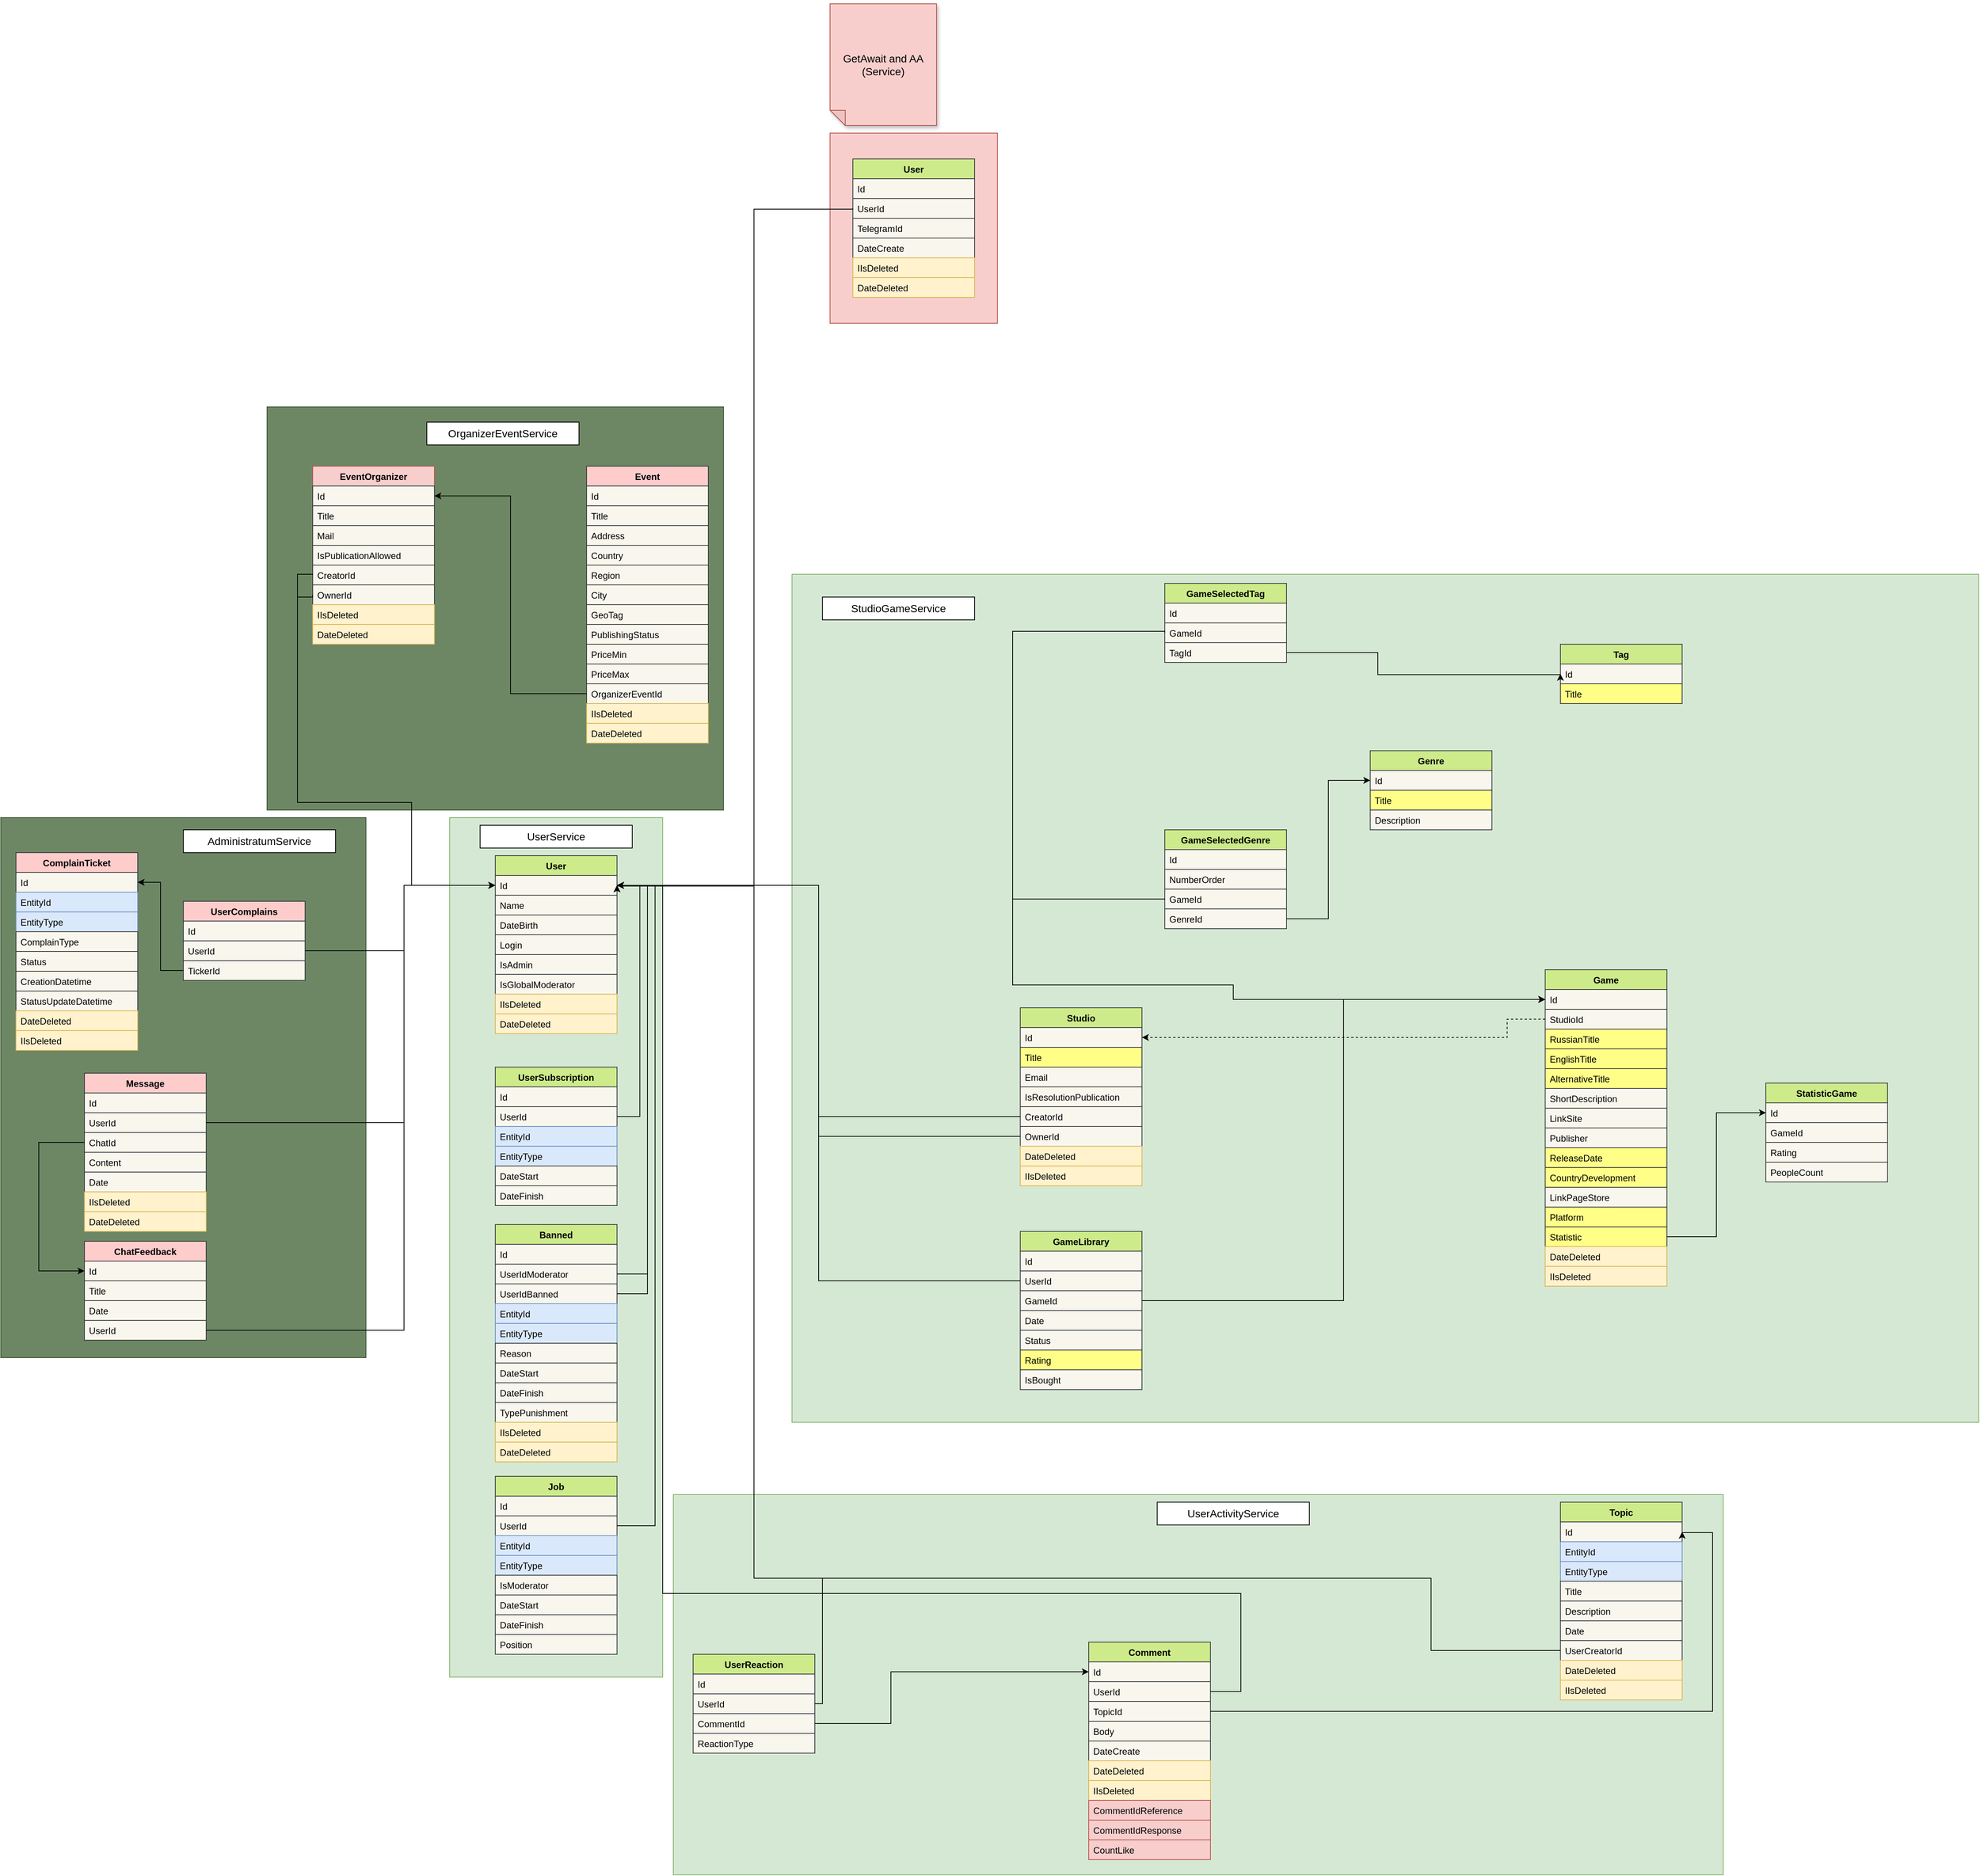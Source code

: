 <mxfile version="27.0.2" pages="5">
  <diagram name="DataBase" id="dN8MApG5NE9Em9jVIcj2">
    <mxGraphModel dx="2117" dy="2967" grid="1" gridSize="10" guides="1" tooltips="1" connect="1" arrows="1" fold="1" page="1" pageScale="1" pageWidth="827" pageHeight="1169" math="0" shadow="0">
      <root>
        <mxCell id="0" />
        <mxCell id="1" parent="0" />
        <mxCell id="EbjRyMt3upvVE47QTQF_-1" value="" style="rounded=0;whiteSpace=wrap;html=1;fillColor=#f8cecc;strokeColor=#b85450;" parent="1" vertex="1">
          <mxGeometry x="480" y="-1110" width="220" height="250" as="geometry" />
        </mxCell>
        <mxCell id="EbjRyMt3upvVE47QTQF_-2" value="" style="rounded=0;whiteSpace=wrap;html=1;fillColor=#6d8764;strokeColor=#3A5431;fontColor=#ffffff;" parent="1" vertex="1">
          <mxGeometry x="-260" y="-750" width="600" height="530" as="geometry" />
        </mxCell>
        <mxCell id="EbjRyMt3upvVE47QTQF_-3" value="" style="rounded=0;whiteSpace=wrap;html=1;fillColor=#6d8764;strokeColor=#3A5431;fontColor=#ffffff;" parent="1" vertex="1">
          <mxGeometry x="-610" y="-210" width="480" height="710" as="geometry" />
        </mxCell>
        <mxCell id="EbjRyMt3upvVE47QTQF_-4" value="" style="rounded=0;whiteSpace=wrap;html=1;fillColor=#d5e8d4;strokeColor=#82b366;" parent="1" vertex="1">
          <mxGeometry x="274" y="680" width="1380" height="500" as="geometry" />
        </mxCell>
        <mxCell id="EbjRyMt3upvVE47QTQF_-5" value="" style="rounded=0;whiteSpace=wrap;html=1;fillColor=#d5e8d4;strokeColor=#82b366;" parent="1" vertex="1">
          <mxGeometry x="430" y="-530" width="1560" height="1115" as="geometry" />
        </mxCell>
        <mxCell id="EbjRyMt3upvVE47QTQF_-6" value="" style="rounded=0;whiteSpace=wrap;html=1;fillColor=#d5e8d4;strokeColor=#82b366;" parent="1" vertex="1">
          <mxGeometry x="-20" y="-210" width="280" height="1130" as="geometry" />
        </mxCell>
        <mxCell id="EbjRyMt3upvVE47QTQF_-7" value="User" style="swimlane;fontStyle=1;align=center;verticalAlign=top;childLayout=stackLayout;horizontal=1;startSize=26;horizontalStack=0;resizeParent=1;resizeParentMax=0;resizeLast=0;collapsible=1;marginBottom=0;whiteSpace=wrap;html=1;fillColor=#cdeb8b;strokeColor=#36393d;gradientColor=none;" parent="1" vertex="1">
          <mxGeometry x="40" y="-160" width="160" height="234" as="geometry">
            <mxRectangle x="40" y="40" width="70" height="30" as="alternateBounds" />
          </mxGeometry>
        </mxCell>
        <mxCell id="EbjRyMt3upvVE47QTQF_-8" value="Id" style="text;strokeColor=#36393d;fillColor=#f9f7ed;align=left;verticalAlign=top;spacingLeft=4;spacingRight=4;overflow=hidden;rotatable=0;points=[[0,0.5],[1,0.5]];portConstraint=eastwest;whiteSpace=wrap;html=1;" parent="EbjRyMt3upvVE47QTQF_-7" vertex="1">
          <mxGeometry y="26" width="160" height="26" as="geometry" />
        </mxCell>
        <mxCell id="EbjRyMt3upvVE47QTQF_-9" value="Name" style="text;strokeColor=#36393d;fillColor=#f9f7ed;align=left;verticalAlign=top;spacingLeft=4;spacingRight=4;overflow=hidden;rotatable=0;points=[[0,0.5],[1,0.5]];portConstraint=eastwest;whiteSpace=wrap;html=1;" parent="EbjRyMt3upvVE47QTQF_-7" vertex="1">
          <mxGeometry y="52" width="160" height="26" as="geometry" />
        </mxCell>
        <mxCell id="EbjRyMt3upvVE47QTQF_-10" value="DateBirth" style="text;strokeColor=#36393d;fillColor=#f9f7ed;align=left;verticalAlign=top;spacingLeft=4;spacingRight=4;overflow=hidden;rotatable=0;points=[[0,0.5],[1,0.5]];portConstraint=eastwest;whiteSpace=wrap;html=1;" parent="EbjRyMt3upvVE47QTQF_-7" vertex="1">
          <mxGeometry y="78" width="160" height="26" as="geometry" />
        </mxCell>
        <mxCell id="EbjRyMt3upvVE47QTQF_-11" value="Login" style="text;strokeColor=#36393d;fillColor=#f9f7ed;align=left;verticalAlign=top;spacingLeft=4;spacingRight=4;overflow=hidden;rotatable=0;points=[[0,0.5],[1,0.5]];portConstraint=eastwest;whiteSpace=wrap;html=1;" parent="EbjRyMt3upvVE47QTQF_-7" vertex="1">
          <mxGeometry y="104" width="160" height="26" as="geometry" />
        </mxCell>
        <mxCell id="EbjRyMt3upvVE47QTQF_-12" value="IsAdmin" style="text;strokeColor=#36393d;fillColor=#f9f7ed;align=left;verticalAlign=top;spacingLeft=4;spacingRight=4;overflow=hidden;rotatable=0;points=[[0,0.5],[1,0.5]];portConstraint=eastwest;whiteSpace=wrap;html=1;" parent="EbjRyMt3upvVE47QTQF_-7" vertex="1">
          <mxGeometry y="130" width="160" height="26" as="geometry" />
        </mxCell>
        <mxCell id="EbjRyMt3upvVE47QTQF_-13" value="IsGlobalModerator" style="text;strokeColor=#36393d;fillColor=#f9f7ed;align=left;verticalAlign=top;spacingLeft=4;spacingRight=4;overflow=hidden;rotatable=0;points=[[0,0.5],[1,0.5]];portConstraint=eastwest;whiteSpace=wrap;html=1;" parent="EbjRyMt3upvVE47QTQF_-7" vertex="1">
          <mxGeometry y="156" width="160" height="26" as="geometry" />
        </mxCell>
        <mxCell id="EbjRyMt3upvVE47QTQF_-14" value="IIsDeleted" style="text;strokeColor=#d6b656;fillColor=#fff2cc;align=left;verticalAlign=top;spacingLeft=4;spacingRight=4;overflow=hidden;rotatable=0;points=[[0,0.5],[1,0.5]];portConstraint=eastwest;whiteSpace=wrap;html=1;" parent="EbjRyMt3upvVE47QTQF_-7" vertex="1">
          <mxGeometry y="182" width="160" height="26" as="geometry" />
        </mxCell>
        <mxCell id="EbjRyMt3upvVE47QTQF_-15" value="DateDeleted" style="text;strokeColor=#d6b656;fillColor=#fff2cc;align=left;verticalAlign=top;spacingLeft=4;spacingRight=4;overflow=hidden;rotatable=0;points=[[0,0.5],[1,0.5]];portConstraint=eastwest;whiteSpace=wrap;html=1;" parent="EbjRyMt3upvVE47QTQF_-7" vertex="1">
          <mxGeometry y="208" width="160" height="26" as="geometry" />
        </mxCell>
        <mxCell id="EbjRyMt3upvVE47QTQF_-16" value="Studio" style="swimlane;fontStyle=1;align=center;verticalAlign=top;childLayout=stackLayout;horizontal=1;startSize=26;horizontalStack=0;resizeParent=1;resizeParentMax=0;resizeLast=0;collapsible=1;marginBottom=0;whiteSpace=wrap;html=1;fillColor=#cdeb8b;strokeColor=#36393d;" parent="1" vertex="1">
          <mxGeometry x="730" y="40" width="160" height="234" as="geometry">
            <mxRectangle x="240" y="40" width="70" height="30" as="alternateBounds" />
          </mxGeometry>
        </mxCell>
        <mxCell id="EbjRyMt3upvVE47QTQF_-17" value="Id" style="text;strokeColor=#36393d;fillColor=#f9f7ed;align=left;verticalAlign=top;spacingLeft=4;spacingRight=4;overflow=hidden;rotatable=0;points=[[0,0.5],[1,0.5]];portConstraint=eastwest;whiteSpace=wrap;html=1;" parent="EbjRyMt3upvVE47QTQF_-16" vertex="1">
          <mxGeometry y="26" width="160" height="26" as="geometry" />
        </mxCell>
        <mxCell id="EbjRyMt3upvVE47QTQF_-18" value="Title" style="text;strokeColor=#36393d;fillColor=#ffff88;align=left;verticalAlign=top;spacingLeft=4;spacingRight=4;overflow=hidden;rotatable=0;points=[[0,0.5],[1,0.5]];portConstraint=eastwest;whiteSpace=wrap;html=1;" parent="EbjRyMt3upvVE47QTQF_-16" vertex="1">
          <mxGeometry y="52" width="160" height="26" as="geometry" />
        </mxCell>
        <mxCell id="EbjRyMt3upvVE47QTQF_-19" value="Email" style="text;strokeColor=#36393d;fillColor=#f9f7ed;align=left;verticalAlign=top;spacingLeft=4;spacingRight=4;overflow=hidden;rotatable=0;points=[[0,0.5],[1,0.5]];portConstraint=eastwest;whiteSpace=wrap;html=1;" parent="EbjRyMt3upvVE47QTQF_-16" vertex="1">
          <mxGeometry y="78" width="160" height="26" as="geometry" />
        </mxCell>
        <mxCell id="EbjRyMt3upvVE47QTQF_-20" value="IsResolutionPublication" style="text;strokeColor=#36393d;fillColor=#f9f7ed;align=left;verticalAlign=top;spacingLeft=4;spacingRight=4;overflow=hidden;rotatable=0;points=[[0,0.5],[1,0.5]];portConstraint=eastwest;whiteSpace=wrap;html=1;" parent="EbjRyMt3upvVE47QTQF_-16" vertex="1">
          <mxGeometry y="104" width="160" height="26" as="geometry" />
        </mxCell>
        <mxCell id="EbjRyMt3upvVE47QTQF_-21" value="CreatorId" style="text;strokeColor=#36393d;fillColor=#f9f7ed;align=left;verticalAlign=top;spacingLeft=4;spacingRight=4;overflow=hidden;rotatable=0;points=[[0,0.5],[1,0.5]];portConstraint=eastwest;whiteSpace=wrap;html=1;" parent="EbjRyMt3upvVE47QTQF_-16" vertex="1">
          <mxGeometry y="130" width="160" height="26" as="geometry" />
        </mxCell>
        <mxCell id="EbjRyMt3upvVE47QTQF_-22" value="OwnerId" style="text;strokeColor=#36393d;fillColor=#f9f7ed;align=left;verticalAlign=top;spacingLeft=4;spacingRight=4;overflow=hidden;rotatable=0;points=[[0,0.5],[1,0.5]];portConstraint=eastwest;whiteSpace=wrap;html=1;" parent="EbjRyMt3upvVE47QTQF_-16" vertex="1">
          <mxGeometry y="156" width="160" height="26" as="geometry" />
        </mxCell>
        <mxCell id="EbjRyMt3upvVE47QTQF_-23" value="DateDeleted" style="text;strokeColor=#d6b656;fillColor=#fff2cc;align=left;verticalAlign=top;spacingLeft=4;spacingRight=4;overflow=hidden;rotatable=0;points=[[0,0.5],[1,0.5]];portConstraint=eastwest;whiteSpace=wrap;html=1;" parent="EbjRyMt3upvVE47QTQF_-16" vertex="1">
          <mxGeometry y="182" width="160" height="26" as="geometry" />
        </mxCell>
        <mxCell id="EbjRyMt3upvVE47QTQF_-24" value="IIsDeleted" style="text;strokeColor=#d6b656;fillColor=#fff2cc;align=left;verticalAlign=top;spacingLeft=4;spacingRight=4;overflow=hidden;rotatable=0;points=[[0,0.5],[1,0.5]];portConstraint=eastwest;whiteSpace=wrap;html=1;" parent="EbjRyMt3upvVE47QTQF_-16" vertex="1">
          <mxGeometry y="208" width="160" height="26" as="geometry" />
        </mxCell>
        <mxCell id="EbjRyMt3upvVE47QTQF_-25" value="Game" style="swimlane;fontStyle=1;align=center;verticalAlign=top;childLayout=stackLayout;horizontal=1;startSize=26;horizontalStack=0;resizeParent=1;resizeParentMax=0;resizeLast=0;collapsible=1;marginBottom=0;whiteSpace=wrap;html=1;fillColor=#cdeb8b;strokeColor=#36393d;" parent="1" vertex="1">
          <mxGeometry x="1420" y="-10" width="160" height="416" as="geometry">
            <mxRectangle x="1161" y="40" width="70" height="30" as="alternateBounds" />
          </mxGeometry>
        </mxCell>
        <mxCell id="EbjRyMt3upvVE47QTQF_-26" value="Id" style="text;strokeColor=#36393d;fillColor=#f9f7ed;align=left;verticalAlign=top;spacingLeft=4;spacingRight=4;overflow=hidden;rotatable=0;points=[[0,0.5],[1,0.5]];portConstraint=eastwest;whiteSpace=wrap;html=1;" parent="EbjRyMt3upvVE47QTQF_-25" vertex="1">
          <mxGeometry y="26" width="160" height="26" as="geometry" />
        </mxCell>
        <mxCell id="EbjRyMt3upvVE47QTQF_-27" value="StudioId" style="text;strokeColor=#36393d;fillColor=#f9f7ed;align=left;verticalAlign=top;spacingLeft=4;spacingRight=4;overflow=hidden;rotatable=0;points=[[0,0.5],[1,0.5]];portConstraint=eastwest;whiteSpace=wrap;html=1;" parent="EbjRyMt3upvVE47QTQF_-25" vertex="1">
          <mxGeometry y="52" width="160" height="26" as="geometry" />
        </mxCell>
        <mxCell id="EbjRyMt3upvVE47QTQF_-28" value="RussianTitle" style="text;strokeColor=#36393d;fillColor=#ffff88;align=left;verticalAlign=top;spacingLeft=4;spacingRight=4;overflow=hidden;rotatable=0;points=[[0,0.5],[1,0.5]];portConstraint=eastwest;whiteSpace=wrap;html=1;" parent="EbjRyMt3upvVE47QTQF_-25" vertex="1">
          <mxGeometry y="78" width="160" height="26" as="geometry" />
        </mxCell>
        <mxCell id="EbjRyMt3upvVE47QTQF_-29" value="EnglishTitle" style="text;strokeColor=#36393d;fillColor=#ffff88;align=left;verticalAlign=top;spacingLeft=4;spacingRight=4;overflow=hidden;rotatable=0;points=[[0,0.5],[1,0.5]];portConstraint=eastwest;whiteSpace=wrap;html=1;" parent="EbjRyMt3upvVE47QTQF_-25" vertex="1">
          <mxGeometry y="104" width="160" height="26" as="geometry" />
        </mxCell>
        <mxCell id="EbjRyMt3upvVE47QTQF_-30" value="AlternativeTitle" style="text;strokeColor=#36393d;fillColor=#ffff88;align=left;verticalAlign=top;spacingLeft=4;spacingRight=4;overflow=hidden;rotatable=0;points=[[0,0.5],[1,0.5]];portConstraint=eastwest;whiteSpace=wrap;html=1;" parent="EbjRyMt3upvVE47QTQF_-25" vertex="1">
          <mxGeometry y="130" width="160" height="26" as="geometry" />
        </mxCell>
        <mxCell id="EbjRyMt3upvVE47QTQF_-31" value="ShortDescription" style="text;strokeColor=#36393d;fillColor=#f9f7ed;align=left;verticalAlign=top;spacingLeft=4;spacingRight=4;overflow=hidden;rotatable=0;points=[[0,0.5],[1,0.5]];portConstraint=eastwest;whiteSpace=wrap;html=1;" parent="EbjRyMt3upvVE47QTQF_-25" vertex="1">
          <mxGeometry y="156" width="160" height="26" as="geometry" />
        </mxCell>
        <mxCell id="EbjRyMt3upvVE47QTQF_-32" value="LinkSite" style="text;strokeColor=#36393d;fillColor=#f9f7ed;align=left;verticalAlign=top;spacingLeft=4;spacingRight=4;overflow=hidden;rotatable=0;points=[[0,0.5],[1,0.5]];portConstraint=eastwest;whiteSpace=wrap;html=1;" parent="EbjRyMt3upvVE47QTQF_-25" vertex="1">
          <mxGeometry y="182" width="160" height="26" as="geometry" />
        </mxCell>
        <mxCell id="EbjRyMt3upvVE47QTQF_-33" value="Publisher" style="text;align=left;verticalAlign=top;spacingLeft=4;spacingRight=4;overflow=hidden;rotatable=0;points=[[0,0.5],[1,0.5]];portConstraint=eastwest;whiteSpace=wrap;html=1;fillColor=#f9f7ed;strokeColor=#36393d;" parent="EbjRyMt3upvVE47QTQF_-25" vertex="1">
          <mxGeometry y="208" width="160" height="26" as="geometry" />
        </mxCell>
        <mxCell id="EbjRyMt3upvVE47QTQF_-34" value="ReleaseDate" style="text;strokeColor=#36393d;fillColor=#ffff88;align=left;verticalAlign=top;spacingLeft=4;spacingRight=4;overflow=hidden;rotatable=0;points=[[0,0.5],[1,0.5]];portConstraint=eastwest;whiteSpace=wrap;html=1;" parent="EbjRyMt3upvVE47QTQF_-25" vertex="1">
          <mxGeometry y="234" width="160" height="26" as="geometry" />
        </mxCell>
        <mxCell id="EbjRyMt3upvVE47QTQF_-35" value="CountryDevelopment" style="text;strokeColor=#36393d;fillColor=#ffff88;align=left;verticalAlign=top;spacingLeft=4;spacingRight=4;overflow=hidden;rotatable=0;points=[[0,0.5],[1,0.5]];portConstraint=eastwest;whiteSpace=wrap;html=1;" parent="EbjRyMt3upvVE47QTQF_-25" vertex="1">
          <mxGeometry y="260" width="160" height="26" as="geometry" />
        </mxCell>
        <mxCell id="EbjRyMt3upvVE47QTQF_-36" value="LinkPageStore" style="text;strokeColor=#36393d;fillColor=#f9f7ed;align=left;verticalAlign=top;spacingLeft=4;spacingRight=4;overflow=hidden;rotatable=0;points=[[0,0.5],[1,0.5]];portConstraint=eastwest;whiteSpace=wrap;html=1;" parent="EbjRyMt3upvVE47QTQF_-25" vertex="1">
          <mxGeometry y="286" width="160" height="26" as="geometry" />
        </mxCell>
        <mxCell id="EbjRyMt3upvVE47QTQF_-37" value="Platform" style="text;strokeColor=#36393d;fillColor=#ffff88;align=left;verticalAlign=top;spacingLeft=4;spacingRight=4;overflow=hidden;rotatable=0;points=[[0,0.5],[1,0.5]];portConstraint=eastwest;whiteSpace=wrap;html=1;" parent="EbjRyMt3upvVE47QTQF_-25" vertex="1">
          <mxGeometry y="312" width="160" height="26" as="geometry" />
        </mxCell>
        <mxCell id="EbjRyMt3upvVE47QTQF_-38" value="Statistic" style="text;strokeColor=#36393d;fillColor=#ffff88;align=left;verticalAlign=top;spacingLeft=4;spacingRight=4;overflow=hidden;rotatable=0;points=[[0,0.5],[1,0.5]];portConstraint=eastwest;whiteSpace=wrap;html=1;" parent="EbjRyMt3upvVE47QTQF_-25" vertex="1">
          <mxGeometry y="338" width="160" height="26" as="geometry" />
        </mxCell>
        <mxCell id="EbjRyMt3upvVE47QTQF_-39" value="DateDeleted" style="text;strokeColor=#d6b656;fillColor=#fff2cc;align=left;verticalAlign=top;spacingLeft=4;spacingRight=4;overflow=hidden;rotatable=0;points=[[0,0.5],[1,0.5]];portConstraint=eastwest;whiteSpace=wrap;html=1;" parent="EbjRyMt3upvVE47QTQF_-25" vertex="1">
          <mxGeometry y="364" width="160" height="26" as="geometry" />
        </mxCell>
        <mxCell id="EbjRyMt3upvVE47QTQF_-40" value="IIsDeleted" style="text;strokeColor=#d6b656;fillColor=#fff2cc;align=left;verticalAlign=top;spacingLeft=4;spacingRight=4;overflow=hidden;rotatable=0;points=[[0,0.5],[1,0.5]];portConstraint=eastwest;whiteSpace=wrap;html=1;" parent="EbjRyMt3upvVE47QTQF_-25" vertex="1">
          <mxGeometry y="390" width="160" height="26" as="geometry" />
        </mxCell>
        <mxCell id="EbjRyMt3upvVE47QTQF_-41" value="Genre" style="swimlane;fontStyle=1;align=center;verticalAlign=top;childLayout=stackLayout;horizontal=1;startSize=26;horizontalStack=0;resizeParent=1;resizeParentMax=0;resizeLast=0;collapsible=1;marginBottom=0;whiteSpace=wrap;html=1;fillColor=#cdeb8b;strokeColor=#36393d;" parent="1" vertex="1">
          <mxGeometry x="1190" y="-298" width="160" height="104" as="geometry">
            <mxRectangle x="1340" y="-310" width="70" height="30" as="alternateBounds" />
          </mxGeometry>
        </mxCell>
        <mxCell id="EbjRyMt3upvVE47QTQF_-42" value="Id" style="text;strokeColor=#36393d;fillColor=#f9f7ed;align=left;verticalAlign=top;spacingLeft=4;spacingRight=4;overflow=hidden;rotatable=0;points=[[0,0.5],[1,0.5]];portConstraint=eastwest;whiteSpace=wrap;html=1;" parent="EbjRyMt3upvVE47QTQF_-41" vertex="1">
          <mxGeometry y="26" width="160" height="26" as="geometry" />
        </mxCell>
        <mxCell id="EbjRyMt3upvVE47QTQF_-43" value="Title" style="text;strokeColor=#36393d;fillColor=#ffff88;align=left;verticalAlign=top;spacingLeft=4;spacingRight=4;overflow=hidden;rotatable=0;points=[[0,0.5],[1,0.5]];portConstraint=eastwest;whiteSpace=wrap;html=1;" parent="EbjRyMt3upvVE47QTQF_-41" vertex="1">
          <mxGeometry y="52" width="160" height="26" as="geometry" />
        </mxCell>
        <mxCell id="EbjRyMt3upvVE47QTQF_-44" value="Description" style="text;strokeColor=#36393d;fillColor=#f9f7ed;align=left;verticalAlign=top;spacingLeft=4;spacingRight=4;overflow=hidden;rotatable=0;points=[[0,0.5],[1,0.5]];portConstraint=eastwest;whiteSpace=wrap;html=1;" parent="EbjRyMt3upvVE47QTQF_-41" vertex="1">
          <mxGeometry y="78" width="160" height="26" as="geometry" />
        </mxCell>
        <mxCell id="EbjRyMt3upvVE47QTQF_-45" value="Tag" style="swimlane;fontStyle=1;align=center;verticalAlign=top;childLayout=stackLayout;horizontal=1;startSize=26;horizontalStack=0;resizeParent=1;resizeParentMax=0;resizeLast=0;collapsible=1;marginBottom=0;whiteSpace=wrap;html=1;fillColor=#cdeb8b;strokeColor=#36393d;" parent="1" vertex="1">
          <mxGeometry x="1440" y="-438" width="160" height="78" as="geometry">
            <mxRectangle x="1240" y="270" width="70" height="30" as="alternateBounds" />
          </mxGeometry>
        </mxCell>
        <mxCell id="EbjRyMt3upvVE47QTQF_-46" value="Id" style="text;strokeColor=#36393d;fillColor=#f9f7ed;align=left;verticalAlign=top;spacingLeft=4;spacingRight=4;overflow=hidden;rotatable=0;points=[[0,0.5],[1,0.5]];portConstraint=eastwest;whiteSpace=wrap;html=1;" parent="EbjRyMt3upvVE47QTQF_-45" vertex="1">
          <mxGeometry y="26" width="160" height="26" as="geometry" />
        </mxCell>
        <mxCell id="EbjRyMt3upvVE47QTQF_-47" value="Title" style="text;strokeColor=#36393d;fillColor=#ffff88;align=left;verticalAlign=top;spacingLeft=4;spacingRight=4;overflow=hidden;rotatable=0;points=[[0,0.5],[1,0.5]];portConstraint=eastwest;whiteSpace=wrap;html=1;" parent="EbjRyMt3upvVE47QTQF_-45" vertex="1">
          <mxGeometry y="52" width="160" height="26" as="geometry" />
        </mxCell>
        <mxCell id="EbjRyMt3upvVE47QTQF_-48" value="Comment" style="swimlane;fontStyle=1;align=center;verticalAlign=top;childLayout=stackLayout;horizontal=1;startSize=26;horizontalStack=0;resizeParent=1;resizeParentMax=0;resizeLast=0;collapsible=1;marginBottom=0;whiteSpace=wrap;html=1;fillColor=#cdeb8b;strokeColor=#36393d;" parent="1" vertex="1">
          <mxGeometry x="820" y="874" width="160" height="286" as="geometry">
            <mxRectangle x="120" y="80" width="70" height="30" as="alternateBounds" />
          </mxGeometry>
        </mxCell>
        <mxCell id="EbjRyMt3upvVE47QTQF_-49" value="Id" style="text;strokeColor=#36393d;fillColor=#f9f7ed;align=left;verticalAlign=top;spacingLeft=4;spacingRight=4;overflow=hidden;rotatable=0;points=[[0,0.5],[1,0.5]];portConstraint=eastwest;whiteSpace=wrap;html=1;" parent="EbjRyMt3upvVE47QTQF_-48" vertex="1">
          <mxGeometry y="26" width="160" height="26" as="geometry" />
        </mxCell>
        <mxCell id="EbjRyMt3upvVE47QTQF_-50" value="UserId" style="text;strokeColor=#36393d;fillColor=#f9f7ed;align=left;verticalAlign=top;spacingLeft=4;spacingRight=4;overflow=hidden;rotatable=0;points=[[0,0.5],[1,0.5]];portConstraint=eastwest;whiteSpace=wrap;html=1;" parent="EbjRyMt3upvVE47QTQF_-48" vertex="1">
          <mxGeometry y="52" width="160" height="26" as="geometry" />
        </mxCell>
        <mxCell id="EbjRyMt3upvVE47QTQF_-51" value="TopicId" style="text;strokeColor=#36393d;fillColor=#f9f7ed;align=left;verticalAlign=top;spacingLeft=4;spacingRight=4;overflow=hidden;rotatable=0;points=[[0,0.5],[1,0.5]];portConstraint=eastwest;whiteSpace=wrap;html=1;" parent="EbjRyMt3upvVE47QTQF_-48" vertex="1">
          <mxGeometry y="78" width="160" height="26" as="geometry" />
        </mxCell>
        <mxCell id="EbjRyMt3upvVE47QTQF_-52" value="Body" style="text;strokeColor=#36393d;fillColor=#f9f7ed;align=left;verticalAlign=top;spacingLeft=4;spacingRight=4;overflow=hidden;rotatable=0;points=[[0,0.5],[1,0.5]];portConstraint=eastwest;whiteSpace=wrap;html=1;" parent="EbjRyMt3upvVE47QTQF_-48" vertex="1">
          <mxGeometry y="104" width="160" height="26" as="geometry" />
        </mxCell>
        <mxCell id="EbjRyMt3upvVE47QTQF_-53" value="DateCreate" style="text;strokeColor=#36393d;fillColor=#f9f7ed;align=left;verticalAlign=top;spacingLeft=4;spacingRight=4;overflow=hidden;rotatable=0;points=[[0,0.5],[1,0.5]];portConstraint=eastwest;whiteSpace=wrap;html=1;" parent="EbjRyMt3upvVE47QTQF_-48" vertex="1">
          <mxGeometry y="130" width="160" height="26" as="geometry" />
        </mxCell>
        <mxCell id="EbjRyMt3upvVE47QTQF_-54" value="DateDeleted" style="text;strokeColor=#d6b656;fillColor=#fff2cc;align=left;verticalAlign=top;spacingLeft=4;spacingRight=4;overflow=hidden;rotatable=0;points=[[0,0.5],[1,0.5]];portConstraint=eastwest;whiteSpace=wrap;html=1;" parent="EbjRyMt3upvVE47QTQF_-48" vertex="1">
          <mxGeometry y="156" width="160" height="26" as="geometry" />
        </mxCell>
        <mxCell id="EbjRyMt3upvVE47QTQF_-55" value="IIsDeleted" style="text;strokeColor=#d6b656;fillColor=#fff2cc;align=left;verticalAlign=top;spacingLeft=4;spacingRight=4;overflow=hidden;rotatable=0;points=[[0,0.5],[1,0.5]];portConstraint=eastwest;whiteSpace=wrap;html=1;" parent="EbjRyMt3upvVE47QTQF_-48" vertex="1">
          <mxGeometry y="182" width="160" height="26" as="geometry" />
        </mxCell>
        <mxCell id="L7coC9205wtagc73WPAV-3" value="CommentIdReference" style="text;strokeColor=#b85450;fillColor=#f8cecc;align=left;verticalAlign=top;spacingLeft=4;spacingRight=4;overflow=hidden;rotatable=0;points=[[0,0.5],[1,0.5]];portConstraint=eastwest;whiteSpace=wrap;html=1;" parent="EbjRyMt3upvVE47QTQF_-48" vertex="1">
          <mxGeometry y="208" width="160" height="26" as="geometry" />
        </mxCell>
        <mxCell id="L7coC9205wtagc73WPAV-5" value="CommentId&lt;span style=&quot;white-space-collapse: preserve;&quot; data-src-align=&quot;0:5&quot; class=&quot;aNeGP0gI0B9AV8JaHPyH&quot;&gt;Response&lt;/span&gt;" style="text;strokeColor=#b85450;fillColor=#f8cecc;align=left;verticalAlign=top;spacingLeft=4;spacingRight=4;overflow=hidden;rotatable=0;points=[[0,0.5],[1,0.5]];portConstraint=eastwest;whiteSpace=wrap;html=1;" parent="EbjRyMt3upvVE47QTQF_-48" vertex="1">
          <mxGeometry y="234" width="160" height="26" as="geometry" />
        </mxCell>
        <mxCell id="GiUOfS1GF7s3bf8sXAVW-8" value="CountLike" style="text;strokeColor=#b85450;fillColor=#f8cecc;align=left;verticalAlign=top;spacingLeft=4;spacingRight=4;overflow=hidden;rotatable=0;points=[[0,0.5],[1,0.5]];portConstraint=eastwest;whiteSpace=wrap;html=1;" parent="EbjRyMt3upvVE47QTQF_-48" vertex="1">
          <mxGeometry y="260" width="160" height="26" as="geometry" />
        </mxCell>
        <mxCell id="EbjRyMt3upvVE47QTQF_-56" value="Topic" style="swimlane;fontStyle=1;align=center;verticalAlign=top;childLayout=stackLayout;horizontal=1;startSize=26;horizontalStack=0;resizeParent=1;resizeParentMax=0;resizeLast=0;collapsible=1;marginBottom=0;whiteSpace=wrap;html=1;fillColor=#cdeb8b;strokeColor=#36393d;" parent="1" vertex="1">
          <mxGeometry x="1440" y="690" width="160" height="260" as="geometry">
            <mxRectangle x="120" y="80" width="70" height="30" as="alternateBounds" />
          </mxGeometry>
        </mxCell>
        <mxCell id="EbjRyMt3upvVE47QTQF_-57" value="Id" style="text;strokeColor=#36393d;fillColor=#f9f7ed;align=left;verticalAlign=top;spacingLeft=4;spacingRight=4;overflow=hidden;rotatable=0;points=[[0,0.5],[1,0.5]];portConstraint=eastwest;whiteSpace=wrap;html=1;" parent="EbjRyMt3upvVE47QTQF_-56" vertex="1">
          <mxGeometry y="26" width="160" height="26" as="geometry" />
        </mxCell>
        <mxCell id="EbjRyMt3upvVE47QTQF_-58" value="EntityId" style="text;strokeColor=#6c8ebf;fillColor=#dae8fc;align=left;verticalAlign=top;spacingLeft=4;spacingRight=4;overflow=hidden;rotatable=0;points=[[0,0.5],[1,0.5]];portConstraint=eastwest;whiteSpace=wrap;html=1;" parent="EbjRyMt3upvVE47QTQF_-56" vertex="1">
          <mxGeometry y="52" width="160" height="26" as="geometry" />
        </mxCell>
        <mxCell id="EbjRyMt3upvVE47QTQF_-59" value="EntityType" style="text;strokeColor=#6c8ebf;fillColor=#dae8fc;align=left;verticalAlign=top;spacingLeft=4;spacingRight=4;overflow=hidden;rotatable=0;points=[[0,0.5],[1,0.5]];portConstraint=eastwest;whiteSpace=wrap;html=1;" parent="EbjRyMt3upvVE47QTQF_-56" vertex="1">
          <mxGeometry y="78" width="160" height="26" as="geometry" />
        </mxCell>
        <mxCell id="EbjRyMt3upvVE47QTQF_-60" value="Title" style="text;strokeColor=#36393d;fillColor=#f9f7ed;align=left;verticalAlign=top;spacingLeft=4;spacingRight=4;overflow=hidden;rotatable=0;points=[[0,0.5],[1,0.5]];portConstraint=eastwest;whiteSpace=wrap;html=1;" parent="EbjRyMt3upvVE47QTQF_-56" vertex="1">
          <mxGeometry y="104" width="160" height="26" as="geometry" />
        </mxCell>
        <mxCell id="EbjRyMt3upvVE47QTQF_-61" value="Description" style="text;strokeColor=#36393d;fillColor=#f9f7ed;align=left;verticalAlign=top;spacingLeft=4;spacingRight=4;overflow=hidden;rotatable=0;points=[[0,0.5],[1,0.5]];portConstraint=eastwest;whiteSpace=wrap;html=1;" parent="EbjRyMt3upvVE47QTQF_-56" vertex="1">
          <mxGeometry y="130" width="160" height="26" as="geometry" />
        </mxCell>
        <mxCell id="EbjRyMt3upvVE47QTQF_-62" value="Date" style="text;strokeColor=#36393d;fillColor=#f9f7ed;align=left;verticalAlign=top;spacingLeft=4;spacingRight=4;overflow=hidden;rotatable=0;points=[[0,0.5],[1,0.5]];portConstraint=eastwest;whiteSpace=wrap;html=1;" parent="EbjRyMt3upvVE47QTQF_-56" vertex="1">
          <mxGeometry y="156" width="160" height="26" as="geometry" />
        </mxCell>
        <mxCell id="EbjRyMt3upvVE47QTQF_-63" value="UserCreatorId" style="text;strokeColor=#36393d;fillColor=#f9f7ed;align=left;verticalAlign=top;spacingLeft=4;spacingRight=4;overflow=hidden;rotatable=0;points=[[0,0.5],[1,0.5]];portConstraint=eastwest;whiteSpace=wrap;html=1;" parent="EbjRyMt3upvVE47QTQF_-56" vertex="1">
          <mxGeometry y="182" width="160" height="26" as="geometry" />
        </mxCell>
        <mxCell id="EbjRyMt3upvVE47QTQF_-64" value="DateDeleted" style="text;strokeColor=#d6b656;fillColor=#fff2cc;align=left;verticalAlign=top;spacingLeft=4;spacingRight=4;overflow=hidden;rotatable=0;points=[[0,0.5],[1,0.5]];portConstraint=eastwest;whiteSpace=wrap;html=1;" parent="EbjRyMt3upvVE47QTQF_-56" vertex="1">
          <mxGeometry y="208" width="160" height="26" as="geometry" />
        </mxCell>
        <mxCell id="EbjRyMt3upvVE47QTQF_-65" value="IIsDeleted" style="text;strokeColor=#d6b656;fillColor=#fff2cc;align=left;verticalAlign=top;spacingLeft=4;spacingRight=4;overflow=hidden;rotatable=0;points=[[0,0.5],[1,0.5]];portConstraint=eastwest;whiteSpace=wrap;html=1;" parent="EbjRyMt3upvVE47QTQF_-56" vertex="1">
          <mxGeometry y="234" width="160" height="26" as="geometry" />
        </mxCell>
        <mxCell id="EbjRyMt3upvVE47QTQF_-66" value="ChatFeedback" style="swimlane;fontStyle=1;align=center;verticalAlign=top;childLayout=stackLayout;horizontal=1;startSize=26;horizontalStack=0;resizeParent=1;resizeParentMax=0;resizeLast=0;collapsible=1;marginBottom=0;whiteSpace=wrap;html=1;fillColor=#ffcccc;strokeColor=#36393d;" parent="1" vertex="1">
          <mxGeometry x="-500" y="347" width="160" height="130" as="geometry">
            <mxRectangle x="120" y="80" width="70" height="30" as="alternateBounds" />
          </mxGeometry>
        </mxCell>
        <mxCell id="EbjRyMt3upvVE47QTQF_-67" value="Id" style="text;strokeColor=#36393d;fillColor=#f9f7ed;align=left;verticalAlign=top;spacingLeft=4;spacingRight=4;overflow=hidden;rotatable=0;points=[[0,0.5],[1,0.5]];portConstraint=eastwest;whiteSpace=wrap;html=1;" parent="EbjRyMt3upvVE47QTQF_-66" vertex="1">
          <mxGeometry y="26" width="160" height="26" as="geometry" />
        </mxCell>
        <mxCell id="EbjRyMt3upvVE47QTQF_-68" value="Title" style="text;strokeColor=#36393d;fillColor=#f9f7ed;align=left;verticalAlign=top;spacingLeft=4;spacingRight=4;overflow=hidden;rotatable=0;points=[[0,0.5],[1,0.5]];portConstraint=eastwest;whiteSpace=wrap;html=1;" parent="EbjRyMt3upvVE47QTQF_-66" vertex="1">
          <mxGeometry y="52" width="160" height="26" as="geometry" />
        </mxCell>
        <mxCell id="EbjRyMt3upvVE47QTQF_-69" value="Date" style="text;strokeColor=#36393d;fillColor=#f9f7ed;align=left;verticalAlign=top;spacingLeft=4;spacingRight=4;overflow=hidden;rotatable=0;points=[[0,0.5],[1,0.5]];portConstraint=eastwest;whiteSpace=wrap;html=1;" parent="EbjRyMt3upvVE47QTQF_-66" vertex="1">
          <mxGeometry y="78" width="160" height="26" as="geometry" />
        </mxCell>
        <mxCell id="EbjRyMt3upvVE47QTQF_-70" value="UserId" style="text;strokeColor=#36393d;fillColor=#f9f7ed;align=left;verticalAlign=top;spacingLeft=4;spacingRight=4;overflow=hidden;rotatable=0;points=[[0,0.5],[1,0.5]];portConstraint=eastwest;whiteSpace=wrap;html=1;" parent="EbjRyMt3upvVE47QTQF_-66" vertex="1">
          <mxGeometry y="104" width="160" height="26" as="geometry" />
        </mxCell>
        <mxCell id="EbjRyMt3upvVE47QTQF_-71" value="Message" style="swimlane;fontStyle=1;align=center;verticalAlign=top;childLayout=stackLayout;horizontal=1;startSize=26;horizontalStack=0;resizeParent=1;resizeParentMax=0;resizeLast=0;collapsible=1;marginBottom=0;whiteSpace=wrap;html=1;fillColor=#ffcccc;strokeColor=#36393d;" parent="1" vertex="1">
          <mxGeometry x="-500" y="126" width="160" height="208" as="geometry">
            <mxRectangle x="120" y="80" width="70" height="30" as="alternateBounds" />
          </mxGeometry>
        </mxCell>
        <mxCell id="EbjRyMt3upvVE47QTQF_-72" value="Id" style="text;strokeColor=#36393d;fillColor=#f9f7ed;align=left;verticalAlign=top;spacingLeft=4;spacingRight=4;overflow=hidden;rotatable=0;points=[[0,0.5],[1,0.5]];portConstraint=eastwest;whiteSpace=wrap;html=1;" parent="EbjRyMt3upvVE47QTQF_-71" vertex="1">
          <mxGeometry y="26" width="160" height="26" as="geometry" />
        </mxCell>
        <mxCell id="EbjRyMt3upvVE47QTQF_-73" value="UserId" style="text;strokeColor=#36393d;fillColor=#f9f7ed;align=left;verticalAlign=top;spacingLeft=4;spacingRight=4;overflow=hidden;rotatable=0;points=[[0,0.5],[1,0.5]];portConstraint=eastwest;whiteSpace=wrap;html=1;" parent="EbjRyMt3upvVE47QTQF_-71" vertex="1">
          <mxGeometry y="52" width="160" height="26" as="geometry" />
        </mxCell>
        <mxCell id="EbjRyMt3upvVE47QTQF_-74" value="ChatId" style="text;strokeColor=#36393d;fillColor=#f9f7ed;align=left;verticalAlign=top;spacingLeft=4;spacingRight=4;overflow=hidden;rotatable=0;points=[[0,0.5],[1,0.5]];portConstraint=eastwest;whiteSpace=wrap;html=1;" parent="EbjRyMt3upvVE47QTQF_-71" vertex="1">
          <mxGeometry y="78" width="160" height="26" as="geometry" />
        </mxCell>
        <mxCell id="EbjRyMt3upvVE47QTQF_-75" value="Content" style="text;strokeColor=#36393d;fillColor=#f9f7ed;align=left;verticalAlign=top;spacingLeft=4;spacingRight=4;overflow=hidden;rotatable=0;points=[[0,0.5],[1,0.5]];portConstraint=eastwest;whiteSpace=wrap;html=1;" parent="EbjRyMt3upvVE47QTQF_-71" vertex="1">
          <mxGeometry y="104" width="160" height="26" as="geometry" />
        </mxCell>
        <mxCell id="EbjRyMt3upvVE47QTQF_-76" value="Date" style="text;strokeColor=#36393d;fillColor=#f9f7ed;align=left;verticalAlign=top;spacingLeft=4;spacingRight=4;overflow=hidden;rotatable=0;points=[[0,0.5],[1,0.5]];portConstraint=eastwest;whiteSpace=wrap;html=1;" parent="EbjRyMt3upvVE47QTQF_-71" vertex="1">
          <mxGeometry y="130" width="160" height="26" as="geometry" />
        </mxCell>
        <mxCell id="EbjRyMt3upvVE47QTQF_-77" value="IIsDeleted" style="text;strokeColor=#d6b656;fillColor=#fff2cc;align=left;verticalAlign=top;spacingLeft=4;spacingRight=4;overflow=hidden;rotatable=0;points=[[0,0.5],[1,0.5]];portConstraint=eastwest;whiteSpace=wrap;html=1;" parent="EbjRyMt3upvVE47QTQF_-71" vertex="1">
          <mxGeometry y="156" width="160" height="26" as="geometry" />
        </mxCell>
        <mxCell id="EbjRyMt3upvVE47QTQF_-78" value="DateDeleted" style="text;strokeColor=#d6b656;fillColor=#fff2cc;align=left;verticalAlign=top;spacingLeft=4;spacingRight=4;overflow=hidden;rotatable=0;points=[[0,0.5],[1,0.5]];portConstraint=eastwest;whiteSpace=wrap;html=1;" parent="EbjRyMt3upvVE47QTQF_-71" vertex="1">
          <mxGeometry y="182" width="160" height="26" as="geometry" />
        </mxCell>
        <mxCell id="EbjRyMt3upvVE47QTQF_-79" value="Job" style="swimlane;fontStyle=1;align=center;verticalAlign=top;childLayout=stackLayout;horizontal=1;startSize=26;horizontalStack=0;resizeParent=1;resizeParentMax=0;resizeLast=0;collapsible=1;marginBottom=0;whiteSpace=wrap;html=1;fillColor=#cdeb8b;strokeColor=#36393d;" parent="1" vertex="1">
          <mxGeometry x="40" y="656" width="160" height="234" as="geometry">
            <mxRectangle x="120" y="80" width="70" height="30" as="alternateBounds" />
          </mxGeometry>
        </mxCell>
        <mxCell id="EbjRyMt3upvVE47QTQF_-80" value="Id" style="text;strokeColor=#36393d;fillColor=#f9f7ed;align=left;verticalAlign=top;spacingLeft=4;spacingRight=4;overflow=hidden;rotatable=0;points=[[0,0.5],[1,0.5]];portConstraint=eastwest;whiteSpace=wrap;html=1;" parent="EbjRyMt3upvVE47QTQF_-79" vertex="1">
          <mxGeometry y="26" width="160" height="26" as="geometry" />
        </mxCell>
        <mxCell id="EbjRyMt3upvVE47QTQF_-81" value="UserId" style="text;strokeColor=#36393d;fillColor=#f9f7ed;align=left;verticalAlign=top;spacingLeft=4;spacingRight=4;overflow=hidden;rotatable=0;points=[[0,0.5],[1,0.5]];portConstraint=eastwest;whiteSpace=wrap;html=1;" parent="EbjRyMt3upvVE47QTQF_-79" vertex="1">
          <mxGeometry y="52" width="160" height="26" as="geometry" />
        </mxCell>
        <mxCell id="EbjRyMt3upvVE47QTQF_-82" value="EntityId" style="text;strokeColor=#6c8ebf;fillColor=#dae8fc;align=left;verticalAlign=top;spacingLeft=4;spacingRight=4;overflow=hidden;rotatable=0;points=[[0,0.5],[1,0.5]];portConstraint=eastwest;whiteSpace=wrap;html=1;" parent="EbjRyMt3upvVE47QTQF_-79" vertex="1">
          <mxGeometry y="78" width="160" height="26" as="geometry" />
        </mxCell>
        <mxCell id="EbjRyMt3upvVE47QTQF_-83" value="EntityType" style="text;strokeColor=#6c8ebf;fillColor=#dae8fc;align=left;verticalAlign=top;spacingLeft=4;spacingRight=4;overflow=hidden;rotatable=0;points=[[0,0.5],[1,0.5]];portConstraint=eastwest;whiteSpace=wrap;html=1;" parent="EbjRyMt3upvVE47QTQF_-79" vertex="1">
          <mxGeometry y="104" width="160" height="26" as="geometry" />
        </mxCell>
        <mxCell id="EbjRyMt3upvVE47QTQF_-84" value="IsModerator" style="text;strokeColor=#36393d;fillColor=#f9f7ed;align=left;verticalAlign=top;spacingLeft=4;spacingRight=4;overflow=hidden;rotatable=0;points=[[0,0.5],[1,0.5]];portConstraint=eastwest;whiteSpace=wrap;html=1;" parent="EbjRyMt3upvVE47QTQF_-79" vertex="1">
          <mxGeometry y="130" width="160" height="26" as="geometry" />
        </mxCell>
        <mxCell id="EbjRyMt3upvVE47QTQF_-85" value="DateStart" style="text;strokeColor=#36393d;fillColor=#f9f7ed;align=left;verticalAlign=top;spacingLeft=4;spacingRight=4;overflow=hidden;rotatable=0;points=[[0,0.5],[1,0.5]];portConstraint=eastwest;whiteSpace=wrap;html=1;" parent="EbjRyMt3upvVE47QTQF_-79" vertex="1">
          <mxGeometry y="156" width="160" height="26" as="geometry" />
        </mxCell>
        <mxCell id="EbjRyMt3upvVE47QTQF_-86" value="DateFinish" style="text;strokeColor=#36393d;fillColor=#f9f7ed;align=left;verticalAlign=top;spacingLeft=4;spacingRight=4;overflow=hidden;rotatable=0;points=[[0,0.5],[1,0.5]];portConstraint=eastwest;whiteSpace=wrap;html=1;" parent="EbjRyMt3upvVE47QTQF_-79" vertex="1">
          <mxGeometry y="182" width="160" height="26" as="geometry" />
        </mxCell>
        <mxCell id="EbjRyMt3upvVE47QTQF_-87" value="Position" style="text;strokeColor=#36393d;fillColor=#f9f7ed;align=left;verticalAlign=top;spacingLeft=4;spacingRight=4;overflow=hidden;rotatable=0;points=[[0,0.5],[1,0.5]];portConstraint=eastwest;whiteSpace=wrap;html=1;" parent="EbjRyMt3upvVE47QTQF_-79" vertex="1">
          <mxGeometry y="208" width="160" height="26" as="geometry" />
        </mxCell>
        <mxCell id="EbjRyMt3upvVE47QTQF_-88" value="UserSubscription" style="swimlane;fontStyle=1;align=center;verticalAlign=top;childLayout=stackLayout;horizontal=1;startSize=26;horizontalStack=0;resizeParent=1;resizeParentMax=0;resizeLast=0;collapsible=1;marginBottom=0;whiteSpace=wrap;html=1;fillColor=#cdeb8b;strokeColor=#36393d;gradientColor=none;" parent="1" vertex="1">
          <mxGeometry x="40" y="118" width="160" height="182" as="geometry">
            <mxRectangle x="120" y="80" width="70" height="30" as="alternateBounds" />
          </mxGeometry>
        </mxCell>
        <mxCell id="EbjRyMt3upvVE47QTQF_-89" value="Id" style="text;strokeColor=#36393d;fillColor=#f9f7ed;align=left;verticalAlign=top;spacingLeft=4;spacingRight=4;overflow=hidden;rotatable=0;points=[[0,0.5],[1,0.5]];portConstraint=eastwest;whiteSpace=wrap;html=1;" parent="EbjRyMt3upvVE47QTQF_-88" vertex="1">
          <mxGeometry y="26" width="160" height="26" as="geometry" />
        </mxCell>
        <mxCell id="EbjRyMt3upvVE47QTQF_-90" value="UserId" style="text;strokeColor=#36393d;fillColor=#f9f7ed;align=left;verticalAlign=top;spacingLeft=4;spacingRight=4;overflow=hidden;rotatable=0;points=[[0,0.5],[1,0.5]];portConstraint=eastwest;whiteSpace=wrap;html=1;" parent="EbjRyMt3upvVE47QTQF_-88" vertex="1">
          <mxGeometry y="52" width="160" height="26" as="geometry" />
        </mxCell>
        <mxCell id="EbjRyMt3upvVE47QTQF_-91" value="EntityId" style="text;strokeColor=#6c8ebf;fillColor=#dae8fc;align=left;verticalAlign=top;spacingLeft=4;spacingRight=4;overflow=hidden;rotatable=0;points=[[0,0.5],[1,0.5]];portConstraint=eastwest;whiteSpace=wrap;html=1;" parent="EbjRyMt3upvVE47QTQF_-88" vertex="1">
          <mxGeometry y="78" width="160" height="26" as="geometry" />
        </mxCell>
        <mxCell id="EbjRyMt3upvVE47QTQF_-92" value="EntityType" style="text;strokeColor=#6c8ebf;fillColor=#dae8fc;align=left;verticalAlign=top;spacingLeft=4;spacingRight=4;overflow=hidden;rotatable=0;points=[[0,0.5],[1,0.5]];portConstraint=eastwest;whiteSpace=wrap;html=1;" parent="EbjRyMt3upvVE47QTQF_-88" vertex="1">
          <mxGeometry y="104" width="160" height="26" as="geometry" />
        </mxCell>
        <mxCell id="EbjRyMt3upvVE47QTQF_-93" value="DateStart" style="text;strokeColor=#36393d;fillColor=#f9f7ed;align=left;verticalAlign=top;spacingLeft=4;spacingRight=4;overflow=hidden;rotatable=0;points=[[0,0.5],[1,0.5]];portConstraint=eastwest;whiteSpace=wrap;html=1;" parent="EbjRyMt3upvVE47QTQF_-88" vertex="1">
          <mxGeometry y="130" width="160" height="26" as="geometry" />
        </mxCell>
        <mxCell id="EbjRyMt3upvVE47QTQF_-94" value="DateFinish" style="text;strokeColor=#36393d;fillColor=#f9f7ed;align=left;verticalAlign=top;spacingLeft=4;spacingRight=4;overflow=hidden;rotatable=0;points=[[0,0.5],[1,0.5]];portConstraint=eastwest;whiteSpace=wrap;html=1;" parent="EbjRyMt3upvVE47QTQF_-88" vertex="1">
          <mxGeometry y="156" width="160" height="26" as="geometry" />
        </mxCell>
        <mxCell id="EbjRyMt3upvVE47QTQF_-95" value="&lt;span style=&quot;text-align: left;&quot;&gt;GameSelectedGenre&lt;/span&gt;" style="swimlane;fontStyle=1;align=center;verticalAlign=top;childLayout=stackLayout;horizontal=1;startSize=26;horizontalStack=0;resizeParent=1;resizeParentMax=0;resizeLast=0;collapsible=1;marginBottom=0;whiteSpace=wrap;html=1;fillColor=#cdeb8b;strokeColor=#36393d;" parent="1" vertex="1">
          <mxGeometry x="920" y="-194" width="160" height="130" as="geometry">
            <mxRectangle x="120" y="80" width="70" height="30" as="alternateBounds" />
          </mxGeometry>
        </mxCell>
        <mxCell id="EbjRyMt3upvVE47QTQF_-96" value="Id" style="text;strokeColor=#36393d;fillColor=#f9f7ed;align=left;verticalAlign=top;spacingLeft=4;spacingRight=4;overflow=hidden;rotatable=0;points=[[0,0.5],[1,0.5]];portConstraint=eastwest;whiteSpace=wrap;html=1;" parent="EbjRyMt3upvVE47QTQF_-95" vertex="1">
          <mxGeometry y="26" width="160" height="26" as="geometry" />
        </mxCell>
        <mxCell id="EbjRyMt3upvVE47QTQF_-97" value="NumberOrder" style="text;strokeColor=#36393d;fillColor=#f9f7ed;align=left;verticalAlign=top;spacingLeft=4;spacingRight=4;overflow=hidden;rotatable=0;points=[[0,0.5],[1,0.5]];portConstraint=eastwest;whiteSpace=wrap;html=1;" parent="EbjRyMt3upvVE47QTQF_-95" vertex="1">
          <mxGeometry y="52" width="160" height="26" as="geometry" />
        </mxCell>
        <mxCell id="EbjRyMt3upvVE47QTQF_-98" value="GameId" style="text;strokeColor=#36393d;fillColor=#f9f7ed;align=left;verticalAlign=top;spacingLeft=4;spacingRight=4;overflow=hidden;rotatable=0;points=[[0,0.5],[1,0.5]];portConstraint=eastwest;whiteSpace=wrap;html=1;" parent="EbjRyMt3upvVE47QTQF_-95" vertex="1">
          <mxGeometry y="78" width="160" height="26" as="geometry" />
        </mxCell>
        <mxCell id="EbjRyMt3upvVE47QTQF_-99" value="GenreId" style="text;strokeColor=#36393d;fillColor=#f9f7ed;align=left;verticalAlign=top;spacingLeft=4;spacingRight=4;overflow=hidden;rotatable=0;points=[[0,0.5],[1,0.5]];portConstraint=eastwest;whiteSpace=wrap;html=1;" parent="EbjRyMt3upvVE47QTQF_-95" vertex="1">
          <mxGeometry y="104" width="160" height="26" as="geometry" />
        </mxCell>
        <mxCell id="EbjRyMt3upvVE47QTQF_-100" style="edgeStyle=orthogonalEdgeStyle;rounded=0;orthogonalLoop=1;jettySize=auto;html=1;exitX=0;exitY=0.5;exitDx=0;exitDy=0;entryX=0;entryY=0.5;entryDx=0;entryDy=0;" parent="1" source="EbjRyMt3upvVE47QTQF_-98" target="EbjRyMt3upvVE47QTQF_-26" edge="1">
          <mxGeometry relative="1" as="geometry">
            <Array as="points">
              <mxPoint x="720" y="-103" />
              <mxPoint x="720" y="10" />
              <mxPoint x="1010" y="10" />
              <mxPoint x="1010" y="29" />
            </Array>
          </mxGeometry>
        </mxCell>
        <mxCell id="EbjRyMt3upvVE47QTQF_-101" value="&lt;span style=&quot;text-align: left;&quot;&gt;GameSelected&lt;/span&gt;Tag" style="swimlane;fontStyle=1;align=center;verticalAlign=top;childLayout=stackLayout;horizontal=1;startSize=26;horizontalStack=0;resizeParent=1;resizeParentMax=0;resizeLast=0;collapsible=1;marginBottom=0;whiteSpace=wrap;html=1;fillColor=#cdeb8b;strokeColor=#36393d;" parent="1" vertex="1">
          <mxGeometry x="920" y="-518" width="160" height="104" as="geometry">
            <mxRectangle x="120" y="80" width="70" height="30" as="alternateBounds" />
          </mxGeometry>
        </mxCell>
        <mxCell id="EbjRyMt3upvVE47QTQF_-102" value="Id" style="text;strokeColor=#36393d;fillColor=#f9f7ed;align=left;verticalAlign=top;spacingLeft=4;spacingRight=4;overflow=hidden;rotatable=0;points=[[0,0.5],[1,0.5]];portConstraint=eastwest;whiteSpace=wrap;html=1;" parent="EbjRyMt3upvVE47QTQF_-101" vertex="1">
          <mxGeometry y="26" width="160" height="26" as="geometry" />
        </mxCell>
        <mxCell id="EbjRyMt3upvVE47QTQF_-103" value="GameId" style="text;strokeColor=#36393d;fillColor=#f9f7ed;align=left;verticalAlign=top;spacingLeft=4;spacingRight=4;overflow=hidden;rotatable=0;points=[[0,0.5],[1,0.5]];portConstraint=eastwest;whiteSpace=wrap;html=1;" parent="EbjRyMt3upvVE47QTQF_-101" vertex="1">
          <mxGeometry y="52" width="160" height="26" as="geometry" />
        </mxCell>
        <mxCell id="EbjRyMt3upvVE47QTQF_-104" value="TagId" style="text;strokeColor=#36393d;fillColor=#f9f7ed;align=left;verticalAlign=top;spacingLeft=4;spacingRight=4;overflow=hidden;rotatable=0;points=[[0,0.5],[1,0.5]];portConstraint=eastwest;whiteSpace=wrap;html=1;" parent="EbjRyMt3upvVE47QTQF_-101" vertex="1">
          <mxGeometry y="78" width="160" height="26" as="geometry" />
        </mxCell>
        <mxCell id="EbjRyMt3upvVE47QTQF_-105" style="edgeStyle=orthogonalEdgeStyle;rounded=0;orthogonalLoop=1;jettySize=auto;html=1;exitX=0;exitY=0.5;exitDx=0;exitDy=0;entryX=0;entryY=0.5;entryDx=0;entryDy=0;" parent="1" source="EbjRyMt3upvVE47QTQF_-103" target="EbjRyMt3upvVE47QTQF_-26" edge="1">
          <mxGeometry relative="1" as="geometry">
            <Array as="points">
              <mxPoint x="920" y="-455" />
              <mxPoint x="720" y="-455" />
              <mxPoint x="720" y="10" />
              <mxPoint x="1010" y="10" />
              <mxPoint x="1010" y="29" />
            </Array>
          </mxGeometry>
        </mxCell>
        <mxCell id="EbjRyMt3upvVE47QTQF_-106" style="edgeStyle=orthogonalEdgeStyle;rounded=0;orthogonalLoop=1;jettySize=auto;html=1;exitX=1;exitY=0.5;exitDx=0;exitDy=0;entryX=0;entryY=0.5;entryDx=0;entryDy=0;" parent="1" source="EbjRyMt3upvVE47QTQF_-104" target="EbjRyMt3upvVE47QTQF_-46" edge="1">
          <mxGeometry relative="1" as="geometry">
            <mxPoint x="1390" y="-408" as="targetPoint" />
            <Array as="points">
              <mxPoint x="1200" y="-427" />
              <mxPoint x="1200" y="-398" />
              <mxPoint x="1440" y="-398" />
            </Array>
          </mxGeometry>
        </mxCell>
        <mxCell id="EbjRyMt3upvVE47QTQF_-107" value="UserReaction" style="swimlane;fontStyle=1;align=center;verticalAlign=top;childLayout=stackLayout;horizontal=1;startSize=26;horizontalStack=0;resizeParent=1;resizeParentMax=0;resizeLast=0;collapsible=1;marginBottom=0;whiteSpace=wrap;html=1;fillColor=#cdeb8b;strokeColor=#36393d;" parent="1" vertex="1">
          <mxGeometry x="300" y="890" width="160" height="130" as="geometry">
            <mxRectangle x="120" y="80" width="70" height="30" as="alternateBounds" />
          </mxGeometry>
        </mxCell>
        <mxCell id="EbjRyMt3upvVE47QTQF_-108" value="Id" style="text;strokeColor=#36393d;fillColor=#f9f7ed;align=left;verticalAlign=top;spacingLeft=4;spacingRight=4;overflow=hidden;rotatable=0;points=[[0,0.5],[1,0.5]];portConstraint=eastwest;whiteSpace=wrap;html=1;" parent="EbjRyMt3upvVE47QTQF_-107" vertex="1">
          <mxGeometry y="26" width="160" height="26" as="geometry" />
        </mxCell>
        <mxCell id="EbjRyMt3upvVE47QTQF_-109" value="UserId" style="text;strokeColor=#36393d;fillColor=#f9f7ed;align=left;verticalAlign=top;spacingLeft=4;spacingRight=4;overflow=hidden;rotatable=0;points=[[0,0.5],[1,0.5]];portConstraint=eastwest;whiteSpace=wrap;html=1;" parent="EbjRyMt3upvVE47QTQF_-107" vertex="1">
          <mxGeometry y="52" width="160" height="26" as="geometry" />
        </mxCell>
        <mxCell id="EbjRyMt3upvVE47QTQF_-110" value="CommentId" style="text;strokeColor=#36393d;fillColor=#f9f7ed;align=left;verticalAlign=top;spacingLeft=4;spacingRight=4;overflow=hidden;rotatable=0;points=[[0,0.5],[1,0.5]];portConstraint=eastwest;whiteSpace=wrap;html=1;" parent="EbjRyMt3upvVE47QTQF_-107" vertex="1">
          <mxGeometry y="78" width="160" height="26" as="geometry" />
        </mxCell>
        <mxCell id="EbjRyMt3upvVE47QTQF_-111" value="&lt;div&gt;ReactionType&lt;/div&gt;" style="text;strokeColor=#36393d;fillColor=#f9f7ed;align=left;verticalAlign=top;spacingLeft=4;spacingRight=4;overflow=hidden;rotatable=0;points=[[0,0.5],[1,0.5]];portConstraint=eastwest;whiteSpace=wrap;html=1;" parent="EbjRyMt3upvVE47QTQF_-107" vertex="1">
          <mxGeometry y="104" width="160" height="26" as="geometry" />
        </mxCell>
        <mxCell id="EbjRyMt3upvVE47QTQF_-112" style="edgeStyle=orthogonalEdgeStyle;rounded=0;orthogonalLoop=1;jettySize=auto;html=1;exitX=1;exitY=0.5;exitDx=0;exitDy=0;entryX=1;entryY=0.5;entryDx=0;entryDy=0;" parent="1" source="EbjRyMt3upvVE47QTQF_-109" target="EbjRyMt3upvVE47QTQF_-8" edge="1">
          <mxGeometry relative="1" as="geometry">
            <Array as="points">
              <mxPoint x="470" y="955" />
              <mxPoint x="470" y="790" />
              <mxPoint x="380" y="790" />
              <mxPoint x="380" y="-120" />
              <mxPoint x="200" y="-120" />
            </Array>
          </mxGeometry>
        </mxCell>
        <mxCell id="EbjRyMt3upvVE47QTQF_-113" style="edgeStyle=orthogonalEdgeStyle;rounded=0;orthogonalLoop=1;jettySize=auto;html=1;exitX=1;exitY=0.5;exitDx=0;exitDy=0;" parent="1" source="EbjRyMt3upvVE47QTQF_-110" target="EbjRyMt3upvVE47QTQF_-49" edge="1">
          <mxGeometry relative="1" as="geometry">
            <Array as="points">
              <mxPoint x="560" y="981" />
              <mxPoint x="560" y="913" />
            </Array>
          </mxGeometry>
        </mxCell>
        <mxCell id="EbjRyMt3upvVE47QTQF_-114" style="edgeStyle=orthogonalEdgeStyle;rounded=0;orthogonalLoop=1;jettySize=auto;html=1;exitX=1;exitY=0.5;exitDx=0;exitDy=0;entryX=1;entryY=0.5;entryDx=0;entryDy=0;" parent="1" source="EbjRyMt3upvVE47QTQF_-51" target="EbjRyMt3upvVE47QTQF_-57" edge="1">
          <mxGeometry relative="1" as="geometry">
            <Array as="points">
              <mxPoint x="1640" y="965" />
              <mxPoint x="1640" y="730" />
              <mxPoint x="1600" y="730" />
            </Array>
          </mxGeometry>
        </mxCell>
        <mxCell id="EbjRyMt3upvVE47QTQF_-115" style="edgeStyle=orthogonalEdgeStyle;rounded=0;orthogonalLoop=1;jettySize=auto;html=1;exitX=1;exitY=0.5;exitDx=0;exitDy=0;entryX=1;entryY=0.5;entryDx=0;entryDy=0;" parent="1" source="EbjRyMt3upvVE47QTQF_-50" target="EbjRyMt3upvVE47QTQF_-8" edge="1">
          <mxGeometry relative="1" as="geometry">
            <Array as="points">
              <mxPoint x="1020" y="939" />
              <mxPoint x="1020" y="810" />
              <mxPoint x="260" y="810" />
              <mxPoint x="260" y="-121" />
            </Array>
          </mxGeometry>
        </mxCell>
        <mxCell id="EbjRyMt3upvVE47QTQF_-116" style="edgeStyle=orthogonalEdgeStyle;rounded=0;orthogonalLoop=1;jettySize=auto;html=1;exitX=0;exitY=0.5;exitDx=0;exitDy=0;entryX=1;entryY=0.5;entryDx=0;entryDy=0;dashed=1;" parent="1" source="EbjRyMt3upvVE47QTQF_-27" target="EbjRyMt3upvVE47QTQF_-17" edge="1">
          <mxGeometry relative="1" as="geometry">
            <Array as="points">
              <mxPoint x="1370" y="55" />
              <mxPoint x="1370" y="79" />
            </Array>
          </mxGeometry>
        </mxCell>
        <mxCell id="EbjRyMt3upvVE47QTQF_-117" style="edgeStyle=orthogonalEdgeStyle;rounded=0;orthogonalLoop=1;jettySize=auto;html=1;exitX=0;exitY=0.5;exitDx=0;exitDy=0;entryX=1;entryY=0.5;entryDx=0;entryDy=0;" parent="1" source="EbjRyMt3upvVE47QTQF_-63" target="EbjRyMt3upvVE47QTQF_-8" edge="1">
          <mxGeometry relative="1" as="geometry">
            <Array as="points">
              <mxPoint x="1270" y="885" />
              <mxPoint x="1270" y="790" />
              <mxPoint x="380" y="790" />
              <mxPoint x="380" y="-121" />
            </Array>
          </mxGeometry>
        </mxCell>
        <mxCell id="EbjRyMt3upvVE47QTQF_-118" style="edgeStyle=orthogonalEdgeStyle;rounded=0;orthogonalLoop=1;jettySize=auto;html=1;exitX=1;exitY=0.5;exitDx=0;exitDy=0;" parent="1" source="EbjRyMt3upvVE47QTQF_-73" target="EbjRyMt3upvVE47QTQF_-8" edge="1">
          <mxGeometry relative="1" as="geometry">
            <Array as="points">
              <mxPoint x="-80" y="191" />
              <mxPoint x="-80" y="-121" />
            </Array>
          </mxGeometry>
        </mxCell>
        <mxCell id="EbjRyMt3upvVE47QTQF_-119" style="edgeStyle=orthogonalEdgeStyle;rounded=0;orthogonalLoop=1;jettySize=auto;html=1;exitX=0;exitY=0.5;exitDx=0;exitDy=0;entryX=0;entryY=0.5;entryDx=0;entryDy=0;" parent="1" source="EbjRyMt3upvVE47QTQF_-74" target="EbjRyMt3upvVE47QTQF_-67" edge="1">
          <mxGeometry relative="1" as="geometry">
            <Array as="points">
              <mxPoint x="-560" y="217" />
              <mxPoint x="-560" y="386" />
            </Array>
          </mxGeometry>
        </mxCell>
        <mxCell id="EbjRyMt3upvVE47QTQF_-120" style="edgeStyle=orthogonalEdgeStyle;rounded=0;orthogonalLoop=1;jettySize=auto;html=1;exitX=1;exitY=0.5;exitDx=0;exitDy=0;entryX=0;entryY=0.5;entryDx=0;entryDy=0;" parent="1" source="EbjRyMt3upvVE47QTQF_-70" target="EbjRyMt3upvVE47QTQF_-8" edge="1">
          <mxGeometry relative="1" as="geometry">
            <Array as="points">
              <mxPoint x="-80" y="464" />
              <mxPoint x="-80" y="-121" />
            </Array>
          </mxGeometry>
        </mxCell>
        <mxCell id="EbjRyMt3upvVE47QTQF_-121" style="edgeStyle=orthogonalEdgeStyle;rounded=0;orthogonalLoop=1;jettySize=auto;html=1;exitX=0;exitY=0.5;exitDx=0;exitDy=0;entryX=1;entryY=0.5;entryDx=0;entryDy=0;" parent="1" source="EbjRyMt3upvVE47QTQF_-21" target="EbjRyMt3upvVE47QTQF_-8" edge="1">
          <mxGeometry relative="1" as="geometry" />
        </mxCell>
        <mxCell id="EbjRyMt3upvVE47QTQF_-122" style="edgeStyle=orthogonalEdgeStyle;rounded=0;orthogonalLoop=1;jettySize=auto;html=1;exitX=0;exitY=0.5;exitDx=0;exitDy=0;entryX=1;entryY=0.5;entryDx=0;entryDy=0;" parent="1" source="EbjRyMt3upvVE47QTQF_-22" target="EbjRyMt3upvVE47QTQF_-8" edge="1">
          <mxGeometry relative="1" as="geometry" />
        </mxCell>
        <mxCell id="EbjRyMt3upvVE47QTQF_-123" style="edgeStyle=orthogonalEdgeStyle;rounded=0;orthogonalLoop=1;jettySize=auto;html=1;" parent="1" source="EbjRyMt3upvVE47QTQF_-126" target="EbjRyMt3upvVE47QTQF_-8" edge="1">
          <mxGeometry relative="1" as="geometry">
            <Array as="points">
              <mxPoint x="-80" y="-35" />
              <mxPoint x="-80" y="-121" />
            </Array>
          </mxGeometry>
        </mxCell>
        <mxCell id="EbjRyMt3upvVE47QTQF_-124" value="UserComplains" style="swimlane;fontStyle=1;align=center;verticalAlign=top;childLayout=stackLayout;horizontal=1;startSize=26;horizontalStack=0;resizeParent=1;resizeParentMax=0;resizeLast=0;collapsible=1;marginBottom=0;whiteSpace=wrap;html=1;fillColor=#ffcccc;strokeColor=#36393d;" parent="1" vertex="1">
          <mxGeometry x="-370" y="-100" width="160" height="104" as="geometry">
            <mxRectangle x="120" y="80" width="70" height="30" as="alternateBounds" />
          </mxGeometry>
        </mxCell>
        <mxCell id="EbjRyMt3upvVE47QTQF_-125" value="Id" style="text;strokeColor=#36393d;fillColor=#f9f7ed;align=left;verticalAlign=top;spacingLeft=4;spacingRight=4;overflow=hidden;rotatable=0;points=[[0,0.5],[1,0.5]];portConstraint=eastwest;whiteSpace=wrap;html=1;" parent="EbjRyMt3upvVE47QTQF_-124" vertex="1">
          <mxGeometry y="26" width="160" height="26" as="geometry" />
        </mxCell>
        <mxCell id="EbjRyMt3upvVE47QTQF_-126" value="UserId" style="text;strokeColor=#36393d;fillColor=#f9f7ed;align=left;verticalAlign=top;spacingLeft=4;spacingRight=4;overflow=hidden;rotatable=0;points=[[0,0.5],[1,0.5]];portConstraint=eastwest;whiteSpace=wrap;html=1;" parent="EbjRyMt3upvVE47QTQF_-124" vertex="1">
          <mxGeometry y="52" width="160" height="26" as="geometry" />
        </mxCell>
        <mxCell id="EbjRyMt3upvVE47QTQF_-127" value="TickerId" style="text;strokeColor=#36393d;fillColor=#f9f7ed;align=left;verticalAlign=top;spacingLeft=4;spacingRight=4;overflow=hidden;rotatable=0;points=[[0,0.5],[1,0.5]];portConstraint=eastwest;whiteSpace=wrap;html=1;" parent="EbjRyMt3upvVE47QTQF_-124" vertex="1">
          <mxGeometry y="78" width="160" height="26" as="geometry" />
        </mxCell>
        <mxCell id="EbjRyMt3upvVE47QTQF_-128" value="ComplainTicket" style="swimlane;fontStyle=1;align=center;verticalAlign=top;childLayout=stackLayout;horizontal=1;startSize=26;horizontalStack=0;resizeParent=1;resizeParentMax=0;resizeLast=0;collapsible=1;marginBottom=0;whiteSpace=wrap;html=1;fillColor=#ffcccc;strokeColor=#36393d;" parent="1" vertex="1">
          <mxGeometry x="-590" y="-164" width="160" height="260" as="geometry">
            <mxRectangle x="120" y="80" width="70" height="30" as="alternateBounds" />
          </mxGeometry>
        </mxCell>
        <mxCell id="EbjRyMt3upvVE47QTQF_-129" value="Id" style="text;strokeColor=#36393d;fillColor=#f9f7ed;align=left;verticalAlign=top;spacingLeft=4;spacingRight=4;overflow=hidden;rotatable=0;points=[[0,0.5],[1,0.5]];portConstraint=eastwest;whiteSpace=wrap;html=1;" parent="EbjRyMt3upvVE47QTQF_-128" vertex="1">
          <mxGeometry y="26" width="160" height="26" as="geometry" />
        </mxCell>
        <mxCell id="EbjRyMt3upvVE47QTQF_-130" value="EntityId" style="text;strokeColor=#6c8ebf;fillColor=#dae8fc;align=left;verticalAlign=top;spacingLeft=4;spacingRight=4;overflow=hidden;rotatable=0;points=[[0,0.5],[1,0.5]];portConstraint=eastwest;whiteSpace=wrap;html=1;" parent="EbjRyMt3upvVE47QTQF_-128" vertex="1">
          <mxGeometry y="52" width="160" height="26" as="geometry" />
        </mxCell>
        <mxCell id="EbjRyMt3upvVE47QTQF_-131" value="EntityType" style="text;strokeColor=#6c8ebf;fillColor=#dae8fc;align=left;verticalAlign=top;spacingLeft=4;spacingRight=4;overflow=hidden;rotatable=0;points=[[0,0.5],[1,0.5]];portConstraint=eastwest;whiteSpace=wrap;html=1;" parent="EbjRyMt3upvVE47QTQF_-128" vertex="1">
          <mxGeometry y="78" width="160" height="26" as="geometry" />
        </mxCell>
        <mxCell id="EbjRyMt3upvVE47QTQF_-132" value="ComplainType" style="text;strokeColor=#36393d;fillColor=#f9f7ed;align=left;verticalAlign=top;spacingLeft=4;spacingRight=4;overflow=hidden;rotatable=0;points=[[0,0.5],[1,0.5]];portConstraint=eastwest;whiteSpace=wrap;html=1;" parent="EbjRyMt3upvVE47QTQF_-128" vertex="1">
          <mxGeometry y="104" width="160" height="26" as="geometry" />
        </mxCell>
        <mxCell id="EbjRyMt3upvVE47QTQF_-133" value="Status" style="text;strokeColor=#36393d;fillColor=#f9f7ed;align=left;verticalAlign=top;spacingLeft=4;spacingRight=4;overflow=hidden;rotatable=0;points=[[0,0.5],[1,0.5]];portConstraint=eastwest;whiteSpace=wrap;html=1;" parent="EbjRyMt3upvVE47QTQF_-128" vertex="1">
          <mxGeometry y="130" width="160" height="26" as="geometry" />
        </mxCell>
        <mxCell id="EbjRyMt3upvVE47QTQF_-134" value="CreationDatetime" style="text;strokeColor=#36393d;fillColor=#f9f7ed;align=left;verticalAlign=top;spacingLeft=4;spacingRight=4;overflow=hidden;rotatable=0;points=[[0,0.5],[1,0.5]];portConstraint=eastwest;whiteSpace=wrap;html=1;" parent="EbjRyMt3upvVE47QTQF_-128" vertex="1">
          <mxGeometry y="156" width="160" height="26" as="geometry" />
        </mxCell>
        <mxCell id="EbjRyMt3upvVE47QTQF_-135" value="StatusUpdateDatetime" style="text;strokeColor=#36393d;fillColor=#f9f7ed;align=left;verticalAlign=top;spacingLeft=4;spacingRight=4;overflow=hidden;rotatable=0;points=[[0,0.5],[1,0.5]];portConstraint=eastwest;whiteSpace=wrap;html=1;" parent="EbjRyMt3upvVE47QTQF_-128" vertex="1">
          <mxGeometry y="182" width="160" height="26" as="geometry" />
        </mxCell>
        <mxCell id="EbjRyMt3upvVE47QTQF_-136" value="DateDeleted" style="text;strokeColor=#d6b656;fillColor=#fff2cc;align=left;verticalAlign=top;spacingLeft=4;spacingRight=4;overflow=hidden;rotatable=0;points=[[0,0.5],[1,0.5]];portConstraint=eastwest;whiteSpace=wrap;html=1;" parent="EbjRyMt3upvVE47QTQF_-128" vertex="1">
          <mxGeometry y="208" width="160" height="26" as="geometry" />
        </mxCell>
        <mxCell id="EbjRyMt3upvVE47QTQF_-137" value="IIsDeleted" style="text;strokeColor=#d6b656;fillColor=#fff2cc;align=left;verticalAlign=top;spacingLeft=4;spacingRight=4;overflow=hidden;rotatable=0;points=[[0,0.5],[1,0.5]];portConstraint=eastwest;whiteSpace=wrap;html=1;" parent="EbjRyMt3upvVE47QTQF_-128" vertex="1">
          <mxGeometry y="234" width="160" height="26" as="geometry" />
        </mxCell>
        <mxCell id="EbjRyMt3upvVE47QTQF_-138" value="Banned" style="swimlane;fontStyle=1;align=center;verticalAlign=top;childLayout=stackLayout;horizontal=1;startSize=26;horizontalStack=0;resizeParent=1;resizeParentMax=0;resizeLast=0;collapsible=1;marginBottom=0;whiteSpace=wrap;html=1;fillColor=#cdeb8b;strokeColor=#36393d;" parent="1" vertex="1">
          <mxGeometry x="40" y="325" width="160" height="312" as="geometry">
            <mxRectangle x="120" y="80" width="70" height="30" as="alternateBounds" />
          </mxGeometry>
        </mxCell>
        <mxCell id="EbjRyMt3upvVE47QTQF_-139" value="Id" style="text;strokeColor=#36393d;fillColor=#f9f7ed;align=left;verticalAlign=top;spacingLeft=4;spacingRight=4;overflow=hidden;rotatable=0;points=[[0,0.5],[1,0.5]];portConstraint=eastwest;whiteSpace=wrap;html=1;" parent="EbjRyMt3upvVE47QTQF_-138" vertex="1">
          <mxGeometry y="26" width="160" height="26" as="geometry" />
        </mxCell>
        <mxCell id="EbjRyMt3upvVE47QTQF_-140" value="UserIdModerator" style="text;strokeColor=#36393d;fillColor=#f9f7ed;align=left;verticalAlign=top;spacingLeft=4;spacingRight=4;overflow=hidden;rotatable=0;points=[[0,0.5],[1,0.5]];portConstraint=eastwest;whiteSpace=wrap;html=1;" parent="EbjRyMt3upvVE47QTQF_-138" vertex="1">
          <mxGeometry y="52" width="160" height="26" as="geometry" />
        </mxCell>
        <mxCell id="EbjRyMt3upvVE47QTQF_-141" value="UserIdBanned" style="text;strokeColor=#36393d;fillColor=#f9f7ed;align=left;verticalAlign=top;spacingLeft=4;spacingRight=4;overflow=hidden;rotatable=0;points=[[0,0.5],[1,0.5]];portConstraint=eastwest;whiteSpace=wrap;html=1;" parent="EbjRyMt3upvVE47QTQF_-138" vertex="1">
          <mxGeometry y="78" width="160" height="26" as="geometry" />
        </mxCell>
        <mxCell id="EbjRyMt3upvVE47QTQF_-142" value="EntityId" style="text;strokeColor=#6c8ebf;fillColor=#dae8fc;align=left;verticalAlign=top;spacingLeft=4;spacingRight=4;overflow=hidden;rotatable=0;points=[[0,0.5],[1,0.5]];portConstraint=eastwest;whiteSpace=wrap;html=1;" parent="EbjRyMt3upvVE47QTQF_-138" vertex="1">
          <mxGeometry y="104" width="160" height="26" as="geometry" />
        </mxCell>
        <mxCell id="EbjRyMt3upvVE47QTQF_-143" value="EntityType" style="text;strokeColor=#6c8ebf;fillColor=#dae8fc;align=left;verticalAlign=top;spacingLeft=4;spacingRight=4;overflow=hidden;rotatable=0;points=[[0,0.5],[1,0.5]];portConstraint=eastwest;whiteSpace=wrap;html=1;" parent="EbjRyMt3upvVE47QTQF_-138" vertex="1">
          <mxGeometry y="130" width="160" height="26" as="geometry" />
        </mxCell>
        <mxCell id="EbjRyMt3upvVE47QTQF_-144" value="Reason" style="text;strokeColor=#36393d;fillColor=#f9f7ed;align=left;verticalAlign=top;spacingLeft=4;spacingRight=4;overflow=hidden;rotatable=0;points=[[0,0.5],[1,0.5]];portConstraint=eastwest;whiteSpace=wrap;html=1;" parent="EbjRyMt3upvVE47QTQF_-138" vertex="1">
          <mxGeometry y="156" width="160" height="26" as="geometry" />
        </mxCell>
        <mxCell id="EbjRyMt3upvVE47QTQF_-145" value="DateStart" style="text;strokeColor=#36393d;fillColor=#f9f7ed;align=left;verticalAlign=top;spacingLeft=4;spacingRight=4;overflow=hidden;rotatable=0;points=[[0,0.5],[1,0.5]];portConstraint=eastwest;whiteSpace=wrap;html=1;" parent="EbjRyMt3upvVE47QTQF_-138" vertex="1">
          <mxGeometry y="182" width="160" height="26" as="geometry" />
        </mxCell>
        <mxCell id="EbjRyMt3upvVE47QTQF_-146" value="DateFinish" style="text;strokeColor=#36393d;fillColor=#f9f7ed;align=left;verticalAlign=top;spacingLeft=4;spacingRight=4;overflow=hidden;rotatable=0;points=[[0,0.5],[1,0.5]];portConstraint=eastwest;whiteSpace=wrap;html=1;" parent="EbjRyMt3upvVE47QTQF_-138" vertex="1">
          <mxGeometry y="208" width="160" height="26" as="geometry" />
        </mxCell>
        <mxCell id="EbjRyMt3upvVE47QTQF_-147" value="TypePunishment" style="text;strokeColor=#36393d;fillColor=#f9f7ed;align=left;verticalAlign=top;spacingLeft=4;spacingRight=4;overflow=hidden;rotatable=0;points=[[0,0.5],[1,0.5]];portConstraint=eastwest;whiteSpace=wrap;html=1;" parent="EbjRyMt3upvVE47QTQF_-138" vertex="1">
          <mxGeometry y="234" width="160" height="26" as="geometry" />
        </mxCell>
        <mxCell id="EbjRyMt3upvVE47QTQF_-148" value="IIsDeleted" style="text;strokeColor=#d6b656;fillColor=#fff2cc;align=left;verticalAlign=top;spacingLeft=4;spacingRight=4;overflow=hidden;rotatable=0;points=[[0,0.5],[1,0.5]];portConstraint=eastwest;whiteSpace=wrap;html=1;" parent="EbjRyMt3upvVE47QTQF_-138" vertex="1">
          <mxGeometry y="260" width="160" height="26" as="geometry" />
        </mxCell>
        <mxCell id="EbjRyMt3upvVE47QTQF_-149" value="DateDeleted" style="text;strokeColor=#d6b656;fillColor=#fff2cc;align=left;verticalAlign=top;spacingLeft=4;spacingRight=4;overflow=hidden;rotatable=0;points=[[0,0.5],[1,0.5]];portConstraint=eastwest;whiteSpace=wrap;html=1;" parent="EbjRyMt3upvVE47QTQF_-138" vertex="1">
          <mxGeometry y="286" width="160" height="26" as="geometry" />
        </mxCell>
        <mxCell id="EbjRyMt3upvVE47QTQF_-150" style="edgeStyle=orthogonalEdgeStyle;rounded=0;orthogonalLoop=1;jettySize=auto;html=1;exitX=1;exitY=0.5;exitDx=0;exitDy=0;" parent="1" source="EbjRyMt3upvVE47QTQF_-99" target="EbjRyMt3upvVE47QTQF_-42" edge="1">
          <mxGeometry relative="1" as="geometry" />
        </mxCell>
        <mxCell id="EbjRyMt3upvVE47QTQF_-151" value="Event" style="swimlane;fontStyle=1;align=center;verticalAlign=top;childLayout=stackLayout;horizontal=1;startSize=26;horizontalStack=0;resizeParent=1;resizeParentMax=0;resizeLast=0;collapsible=1;marginBottom=0;whiteSpace=wrap;html=1;fillColor=#ffcccc;strokeColor=#36393d;" parent="1" vertex="1">
          <mxGeometry x="160" y="-672" width="160" height="364" as="geometry">
            <mxRectangle x="160" y="-672" width="70" height="30" as="alternateBounds" />
          </mxGeometry>
        </mxCell>
        <mxCell id="EbjRyMt3upvVE47QTQF_-152" value="Id" style="text;strokeColor=#36393d;fillColor=#f9f7ed;align=left;verticalAlign=top;spacingLeft=4;spacingRight=4;overflow=hidden;rotatable=0;points=[[0,0.5],[1,0.5]];portConstraint=eastwest;whiteSpace=wrap;html=1;" parent="EbjRyMt3upvVE47QTQF_-151" vertex="1">
          <mxGeometry y="26" width="160" height="26" as="geometry" />
        </mxCell>
        <mxCell id="EbjRyMt3upvVE47QTQF_-153" value="Title" style="text;strokeColor=#36393d;fillColor=#f9f7ed;align=left;verticalAlign=top;spacingLeft=4;spacingRight=4;overflow=hidden;rotatable=0;points=[[0,0.5],[1,0.5]];portConstraint=eastwest;whiteSpace=wrap;html=1;" parent="EbjRyMt3upvVE47QTQF_-151" vertex="1">
          <mxGeometry y="52" width="160" height="26" as="geometry" />
        </mxCell>
        <mxCell id="EbjRyMt3upvVE47QTQF_-154" value="Address" style="text;strokeColor=#36393d;fillColor=#f9f7ed;align=left;verticalAlign=top;spacingLeft=4;spacingRight=4;overflow=hidden;rotatable=0;points=[[0,0.5],[1,0.5]];portConstraint=eastwest;whiteSpace=wrap;html=1;" parent="EbjRyMt3upvVE47QTQF_-151" vertex="1">
          <mxGeometry y="78" width="160" height="26" as="geometry" />
        </mxCell>
        <mxCell id="EbjRyMt3upvVE47QTQF_-155" value="Country" style="text;strokeColor=#36393d;fillColor=#f9f7ed;align=left;verticalAlign=top;spacingLeft=4;spacingRight=4;overflow=hidden;rotatable=0;points=[[0,0.5],[1,0.5]];portConstraint=eastwest;whiteSpace=wrap;html=1;" parent="EbjRyMt3upvVE47QTQF_-151" vertex="1">
          <mxGeometry y="104" width="160" height="26" as="geometry" />
        </mxCell>
        <mxCell id="EbjRyMt3upvVE47QTQF_-156" value="Region" style="text;strokeColor=#36393d;fillColor=#f9f7ed;align=left;verticalAlign=top;spacingLeft=4;spacingRight=4;overflow=hidden;rotatable=0;points=[[0,0.5],[1,0.5]];portConstraint=eastwest;whiteSpace=wrap;html=1;" parent="EbjRyMt3upvVE47QTQF_-151" vertex="1">
          <mxGeometry y="130" width="160" height="26" as="geometry" />
        </mxCell>
        <mxCell id="EbjRyMt3upvVE47QTQF_-157" value="City" style="text;strokeColor=#36393d;fillColor=#f9f7ed;align=left;verticalAlign=top;spacingLeft=4;spacingRight=4;overflow=hidden;rotatable=0;points=[[0,0.5],[1,0.5]];portConstraint=eastwest;whiteSpace=wrap;html=1;" parent="EbjRyMt3upvVE47QTQF_-151" vertex="1">
          <mxGeometry y="156" width="160" height="26" as="geometry" />
        </mxCell>
        <mxCell id="EbjRyMt3upvVE47QTQF_-158" value="GeoTag" style="text;strokeColor=#36393d;fillColor=#f9f7ed;align=left;verticalAlign=top;spacingLeft=4;spacingRight=4;overflow=hidden;rotatable=0;points=[[0,0.5],[1,0.5]];portConstraint=eastwest;whiteSpace=wrap;html=1;" parent="EbjRyMt3upvVE47QTQF_-151" vertex="1">
          <mxGeometry y="182" width="160" height="26" as="geometry" />
        </mxCell>
        <mxCell id="EbjRyMt3upvVE47QTQF_-161" value="PublishingStatus" style="text;strokeColor=#36393d;fillColor=#f9f7ed;align=left;verticalAlign=top;spacingLeft=4;spacingRight=4;overflow=hidden;rotatable=0;points=[[0,0.5],[1,0.5]];portConstraint=eastwest;whiteSpace=wrap;html=1;" parent="EbjRyMt3upvVE47QTQF_-151" vertex="1">
          <mxGeometry y="208" width="160" height="26" as="geometry" />
        </mxCell>
        <mxCell id="EbjRyMt3upvVE47QTQF_-162" value="PriceMin" style="text;strokeColor=#36393d;fillColor=#f9f7ed;align=left;verticalAlign=top;spacingLeft=4;spacingRight=4;overflow=hidden;rotatable=0;points=[[0,0.5],[1,0.5]];portConstraint=eastwest;whiteSpace=wrap;html=1;" parent="EbjRyMt3upvVE47QTQF_-151" vertex="1">
          <mxGeometry y="234" width="160" height="26" as="geometry" />
        </mxCell>
        <mxCell id="EbjRyMt3upvVE47QTQF_-163" value="PriceMax" style="text;strokeColor=#36393d;fillColor=#f9f7ed;align=left;verticalAlign=top;spacingLeft=4;spacingRight=4;overflow=hidden;rotatable=0;points=[[0,0.5],[1,0.5]];portConstraint=eastwest;whiteSpace=wrap;html=1;" parent="EbjRyMt3upvVE47QTQF_-151" vertex="1">
          <mxGeometry y="260" width="160" height="26" as="geometry" />
        </mxCell>
        <mxCell id="EbjRyMt3upvVE47QTQF_-164" value="OrganizerEventId" style="text;strokeColor=#36393d;fillColor=#f9f7ed;align=left;verticalAlign=top;spacingLeft=4;spacingRight=4;overflow=hidden;rotatable=0;points=[[0,0.5],[1,0.5]];portConstraint=eastwest;whiteSpace=wrap;html=1;" parent="EbjRyMt3upvVE47QTQF_-151" vertex="1">
          <mxGeometry y="286" width="160" height="26" as="geometry" />
        </mxCell>
        <mxCell id="EbjRyMt3upvVE47QTQF_-165" value="IIsDeleted" style="text;strokeColor=#d6b656;fillColor=#fff2cc;align=left;verticalAlign=top;spacingLeft=4;spacingRight=4;overflow=hidden;rotatable=0;points=[[0,0.5],[1,0.5]];portConstraint=eastwest;whiteSpace=wrap;html=1;" parent="EbjRyMt3upvVE47QTQF_-151" vertex="1">
          <mxGeometry y="312" width="160" height="26" as="geometry" />
        </mxCell>
        <mxCell id="EbjRyMt3upvVE47QTQF_-166" value="DateDeleted" style="text;strokeColor=#d6b656;fillColor=#fff2cc;align=left;verticalAlign=top;spacingLeft=4;spacingRight=4;overflow=hidden;rotatable=0;points=[[0,0.5],[1,0.5]];portConstraint=eastwest;whiteSpace=wrap;html=1;" parent="EbjRyMt3upvVE47QTQF_-151" vertex="1">
          <mxGeometry y="338" width="160" height="26" as="geometry" />
        </mxCell>
        <mxCell id="EbjRyMt3upvVE47QTQF_-167" value="GameLibrary" style="swimlane;fontStyle=1;align=center;verticalAlign=top;childLayout=stackLayout;horizontal=1;startSize=26;horizontalStack=0;resizeParent=1;resizeParentMax=0;resizeLast=0;collapsible=1;marginBottom=0;whiteSpace=wrap;html=1;fillColor=#cdeb8b;strokeColor=#36393d;" parent="1" vertex="1">
          <mxGeometry x="730" y="334" width="160" height="208" as="geometry">
            <mxRectangle x="120" y="80" width="70" height="30" as="alternateBounds" />
          </mxGeometry>
        </mxCell>
        <mxCell id="EbjRyMt3upvVE47QTQF_-168" value="Id" style="text;strokeColor=#36393d;fillColor=#f9f7ed;align=left;verticalAlign=top;spacingLeft=4;spacingRight=4;overflow=hidden;rotatable=0;points=[[0,0.5],[1,0.5]];portConstraint=eastwest;whiteSpace=wrap;html=1;" parent="EbjRyMt3upvVE47QTQF_-167" vertex="1">
          <mxGeometry y="26" width="160" height="26" as="geometry" />
        </mxCell>
        <mxCell id="EbjRyMt3upvVE47QTQF_-169" value="UserId" style="text;strokeColor=#36393d;fillColor=#f9f7ed;align=left;verticalAlign=top;spacingLeft=4;spacingRight=4;overflow=hidden;rotatable=0;points=[[0,0.5],[1,0.5]];portConstraint=eastwest;whiteSpace=wrap;html=1;" parent="EbjRyMt3upvVE47QTQF_-167" vertex="1">
          <mxGeometry y="52" width="160" height="26" as="geometry" />
        </mxCell>
        <mxCell id="EbjRyMt3upvVE47QTQF_-170" value="GameId" style="text;strokeColor=#36393d;fillColor=#f9f7ed;align=left;verticalAlign=top;spacingLeft=4;spacingRight=4;overflow=hidden;rotatable=0;points=[[0,0.5],[1,0.5]];portConstraint=eastwest;whiteSpace=wrap;html=1;" parent="EbjRyMt3upvVE47QTQF_-167" vertex="1">
          <mxGeometry y="78" width="160" height="26" as="geometry" />
        </mxCell>
        <mxCell id="EbjRyMt3upvVE47QTQF_-171" value="Date" style="text;strokeColor=#36393d;fillColor=#f9f7ed;align=left;verticalAlign=top;spacingLeft=4;spacingRight=4;overflow=hidden;rotatable=0;points=[[0,0.5],[1,0.5]];portConstraint=eastwest;whiteSpace=wrap;html=1;" parent="EbjRyMt3upvVE47QTQF_-167" vertex="1">
          <mxGeometry y="104" width="160" height="26" as="geometry" />
        </mxCell>
        <mxCell id="EbjRyMt3upvVE47QTQF_-172" value="Status" style="text;strokeColor=#36393d;fillColor=#f9f7ed;align=left;verticalAlign=top;spacingLeft=4;spacingRight=4;overflow=hidden;rotatable=0;points=[[0,0.5],[1,0.5]];portConstraint=eastwest;whiteSpace=wrap;html=1;" parent="EbjRyMt3upvVE47QTQF_-167" vertex="1">
          <mxGeometry y="130" width="160" height="26" as="geometry" />
        </mxCell>
        <mxCell id="EbjRyMt3upvVE47QTQF_-173" value="Rating" style="text;strokeColor=#36393d;fillColor=#ffff88;align=left;verticalAlign=top;spacingLeft=4;spacingRight=4;overflow=hidden;rotatable=0;points=[[0,0.5],[1,0.5]];portConstraint=eastwest;whiteSpace=wrap;html=1;" parent="EbjRyMt3upvVE47QTQF_-167" vertex="1">
          <mxGeometry y="156" width="160" height="26" as="geometry" />
        </mxCell>
        <mxCell id="EbjRyMt3upvVE47QTQF_-174" value="IsBought" style="text;strokeColor=#36393d;fillColor=#f9f7ed;align=left;verticalAlign=top;spacingLeft=4;spacingRight=4;overflow=hidden;rotatable=0;points=[[0,0.5],[1,0.5]];portConstraint=eastwest;whiteSpace=wrap;html=1;" parent="EbjRyMt3upvVE47QTQF_-167" vertex="1">
          <mxGeometry y="182" width="160" height="26" as="geometry" />
        </mxCell>
        <mxCell id="EbjRyMt3upvVE47QTQF_-175" style="edgeStyle=orthogonalEdgeStyle;rounded=0;orthogonalLoop=1;jettySize=auto;html=1;exitX=0;exitY=0.5;exitDx=0;exitDy=0;" parent="1" source="EbjRyMt3upvVE47QTQF_-169" target="EbjRyMt3upvVE47QTQF_-8" edge="1">
          <mxGeometry relative="1" as="geometry" />
        </mxCell>
        <mxCell id="EbjRyMt3upvVE47QTQF_-176" style="edgeStyle=orthogonalEdgeStyle;rounded=0;orthogonalLoop=1;jettySize=auto;html=1;exitX=1;exitY=0.5;exitDx=0;exitDy=0;entryX=0;entryY=0.5;entryDx=0;entryDy=0;" parent="1" source="EbjRyMt3upvVE47QTQF_-170" target="EbjRyMt3upvVE47QTQF_-26" edge="1">
          <mxGeometry relative="1" as="geometry" />
        </mxCell>
        <mxCell id="EbjRyMt3upvVE47QTQF_-177" value="&lt;div&gt;EventOrganizer&lt;/div&gt;" style="swimlane;fontStyle=1;align=center;verticalAlign=top;childLayout=stackLayout;horizontal=1;startSize=26;horizontalStack=0;resizeParent=1;resizeParentMax=0;resizeLast=0;collapsible=1;marginBottom=0;whiteSpace=wrap;html=1;fillColor=#f8cecc;strokeColor=#b85450;" parent="1" vertex="1">
          <mxGeometry x="-200" y="-672" width="160" height="234" as="geometry">
            <mxRectangle x="240" y="40" width="70" height="30" as="alternateBounds" />
          </mxGeometry>
        </mxCell>
        <mxCell id="EbjRyMt3upvVE47QTQF_-178" value="Id" style="text;strokeColor=#36393d;fillColor=#f9f7ed;align=left;verticalAlign=top;spacingLeft=4;spacingRight=4;overflow=hidden;rotatable=0;points=[[0,0.5],[1,0.5]];portConstraint=eastwest;whiteSpace=wrap;html=1;" parent="EbjRyMt3upvVE47QTQF_-177" vertex="1">
          <mxGeometry y="26" width="160" height="26" as="geometry" />
        </mxCell>
        <mxCell id="EbjRyMt3upvVE47QTQF_-179" value="Title" style="text;strokeColor=#36393d;fillColor=#f9f7ed;align=left;verticalAlign=top;spacingLeft=4;spacingRight=4;overflow=hidden;rotatable=0;points=[[0,0.5],[1,0.5]];portConstraint=eastwest;whiteSpace=wrap;html=1;" parent="EbjRyMt3upvVE47QTQF_-177" vertex="1">
          <mxGeometry y="52" width="160" height="26" as="geometry" />
        </mxCell>
        <mxCell id="EbjRyMt3upvVE47QTQF_-180" value="Mail" style="text;strokeColor=#36393d;fillColor=#f9f7ed;align=left;verticalAlign=top;spacingLeft=4;spacingRight=4;overflow=hidden;rotatable=0;points=[[0,0.5],[1,0.5]];portConstraint=eastwest;whiteSpace=wrap;html=1;" parent="EbjRyMt3upvVE47QTQF_-177" vertex="1">
          <mxGeometry y="78" width="160" height="26" as="geometry" />
        </mxCell>
        <mxCell id="EbjRyMt3upvVE47QTQF_-183" value="IsPublicationAllowed" style="text;strokeColor=#36393d;fillColor=#f9f7ed;align=left;verticalAlign=top;spacingLeft=4;spacingRight=4;overflow=hidden;rotatable=0;points=[[0,0.5],[1,0.5]];portConstraint=eastwest;whiteSpace=wrap;html=1;" parent="EbjRyMt3upvVE47QTQF_-177" vertex="1">
          <mxGeometry y="104" width="160" height="26" as="geometry" />
        </mxCell>
        <mxCell id="EbjRyMt3upvVE47QTQF_-184" value="CreatorId" style="text;strokeColor=#36393d;fillColor=#f9f7ed;align=left;verticalAlign=top;spacingLeft=4;spacingRight=4;overflow=hidden;rotatable=0;points=[[0,0.5],[1,0.5]];portConstraint=eastwest;whiteSpace=wrap;html=1;" parent="EbjRyMt3upvVE47QTQF_-177" vertex="1">
          <mxGeometry y="130" width="160" height="26" as="geometry" />
        </mxCell>
        <mxCell id="EbjRyMt3upvVE47QTQF_-185" value="OwnerId" style="text;strokeColor=#36393d;fillColor=#f9f7ed;align=left;verticalAlign=top;spacingLeft=4;spacingRight=4;overflow=hidden;rotatable=0;points=[[0,0.5],[1,0.5]];portConstraint=eastwest;whiteSpace=wrap;html=1;" parent="EbjRyMt3upvVE47QTQF_-177" vertex="1">
          <mxGeometry y="156" width="160" height="26" as="geometry" />
        </mxCell>
        <mxCell id="EbjRyMt3upvVE47QTQF_-186" value="IIsDeleted" style="text;strokeColor=#d6b656;fillColor=#fff2cc;align=left;verticalAlign=top;spacingLeft=4;spacingRight=4;overflow=hidden;rotatable=0;points=[[0,0.5],[1,0.5]];portConstraint=eastwest;whiteSpace=wrap;html=1;" parent="EbjRyMt3upvVE47QTQF_-177" vertex="1">
          <mxGeometry y="182" width="160" height="26" as="geometry" />
        </mxCell>
        <mxCell id="EbjRyMt3upvVE47QTQF_-187" value="DateDeleted" style="text;strokeColor=#d6b656;fillColor=#fff2cc;align=left;verticalAlign=top;spacingLeft=4;spacingRight=4;overflow=hidden;rotatable=0;points=[[0,0.5],[1,0.5]];portConstraint=eastwest;whiteSpace=wrap;html=1;" parent="EbjRyMt3upvVE47QTQF_-177" vertex="1">
          <mxGeometry y="208" width="160" height="26" as="geometry" />
        </mxCell>
        <mxCell id="EbjRyMt3upvVE47QTQF_-188" style="edgeStyle=orthogonalEdgeStyle;rounded=0;orthogonalLoop=1;jettySize=auto;html=1;exitX=0;exitY=0.5;exitDx=0;exitDy=0;" parent="1" source="EbjRyMt3upvVE47QTQF_-164" target="EbjRyMt3upvVE47QTQF_-178" edge="1">
          <mxGeometry relative="1" as="geometry" />
        </mxCell>
        <mxCell id="EbjRyMt3upvVE47QTQF_-189" style="edgeStyle=orthogonalEdgeStyle;rounded=0;orthogonalLoop=1;jettySize=auto;html=1;exitX=0;exitY=0.5;exitDx=0;exitDy=0;entryX=0;entryY=0.5;entryDx=0;entryDy=0;" parent="1" source="EbjRyMt3upvVE47QTQF_-185" target="EbjRyMt3upvVE47QTQF_-8" edge="1">
          <mxGeometry relative="1" as="geometry">
            <Array as="points">
              <mxPoint x="-200" y="-500" />
              <mxPoint x="-220" y="-500" />
              <mxPoint x="-220" y="-230" />
              <mxPoint x="-70" y="-230" />
              <mxPoint x="-70" y="-121" />
            </Array>
          </mxGeometry>
        </mxCell>
        <mxCell id="EbjRyMt3upvVE47QTQF_-190" style="edgeStyle=orthogonalEdgeStyle;rounded=0;orthogonalLoop=1;jettySize=auto;html=1;exitX=0;exitY=0.5;exitDx=0;exitDy=0;entryX=0;entryY=0.5;entryDx=0;entryDy=0;" parent="1" source="EbjRyMt3upvVE47QTQF_-184" target="EbjRyMt3upvVE47QTQF_-8" edge="1">
          <mxGeometry relative="1" as="geometry">
            <Array as="points">
              <mxPoint x="-200" y="-530" />
              <mxPoint x="-220" y="-530" />
              <mxPoint x="-220" y="-230" />
              <mxPoint x="-70" y="-230" />
              <mxPoint x="-70" y="-121" />
            </Array>
          </mxGeometry>
        </mxCell>
        <mxCell id="EbjRyMt3upvVE47QTQF_-191" style="edgeStyle=orthogonalEdgeStyle;rounded=0;orthogonalLoop=1;jettySize=auto;html=1;exitX=1;exitY=0.5;exitDx=0;exitDy=0;entryX=1;entryY=0.5;entryDx=0;entryDy=0;" parent="1" source="EbjRyMt3upvVE47QTQF_-81" target="EbjRyMt3upvVE47QTQF_-8" edge="1">
          <mxGeometry relative="1" as="geometry">
            <Array as="points">
              <mxPoint x="250" y="721" />
              <mxPoint x="250" y="-121" />
            </Array>
          </mxGeometry>
        </mxCell>
        <mxCell id="EbjRyMt3upvVE47QTQF_-192" style="edgeStyle=orthogonalEdgeStyle;rounded=0;orthogonalLoop=1;jettySize=auto;html=1;exitX=1;exitY=0.5;exitDx=0;exitDy=0;" parent="1" source="EbjRyMt3upvVE47QTQF_-140" target="EbjRyMt3upvVE47QTQF_-8" edge="1">
          <mxGeometry relative="1" as="geometry">
            <Array as="points">
              <mxPoint x="240" y="390" />
              <mxPoint x="240" y="-121" />
            </Array>
          </mxGeometry>
        </mxCell>
        <mxCell id="EbjRyMt3upvVE47QTQF_-193" style="edgeStyle=orthogonalEdgeStyle;rounded=0;orthogonalLoop=1;jettySize=auto;html=1;exitX=1;exitY=0.5;exitDx=0;exitDy=0;entryX=1;entryY=0.5;entryDx=0;entryDy=0;" parent="1" source="EbjRyMt3upvVE47QTQF_-90" target="EbjRyMt3upvVE47QTQF_-8" edge="1">
          <mxGeometry relative="1" as="geometry">
            <Array as="points">
              <mxPoint x="230" y="183" />
              <mxPoint x="230" y="-120" />
              <mxPoint x="200" y="-120" />
            </Array>
          </mxGeometry>
        </mxCell>
        <mxCell id="EbjRyMt3upvVE47QTQF_-194" style="edgeStyle=orthogonalEdgeStyle;rounded=0;orthogonalLoop=1;jettySize=auto;html=1;exitX=1;exitY=0.5;exitDx=0;exitDy=0;entryX=1;entryY=0.5;entryDx=0;entryDy=0;" parent="1" source="EbjRyMt3upvVE47QTQF_-141" target="EbjRyMt3upvVE47QTQF_-8" edge="1">
          <mxGeometry relative="1" as="geometry">
            <Array as="points">
              <mxPoint x="240" y="416" />
              <mxPoint x="240" y="-121" />
            </Array>
          </mxGeometry>
        </mxCell>
        <mxCell id="EbjRyMt3upvVE47QTQF_-195" value="&lt;font style=&quot;font-size: 14px;&quot;&gt;GetAwait and AA&lt;br&gt;(Service)&lt;/font&gt;" style="shape=note;whiteSpace=wrap;html=1;backgroundOutline=1;darkOpacity=0.05;fillColor=#f8cecc;strokeColor=#b85450;fillStyle=solid;direction=west;gradientDirection=north;shadow=1;size=20;pointerEvents=1;" parent="1" vertex="1">
          <mxGeometry x="480" y="-1280" width="140" height="160" as="geometry" />
        </mxCell>
        <mxCell id="EbjRyMt3upvVE47QTQF_-196" style="edgeStyle=orthogonalEdgeStyle;rounded=0;orthogonalLoop=1;jettySize=auto;html=1;exitX=0;exitY=0.5;exitDx=0;exitDy=0;entryX=1;entryY=0.5;entryDx=0;entryDy=0;" parent="1" source="EbjRyMt3upvVE47QTQF_-127" target="EbjRyMt3upvVE47QTQF_-129" edge="1">
          <mxGeometry relative="1" as="geometry" />
        </mxCell>
        <mxCell id="EbjRyMt3upvVE47QTQF_-197" value="&lt;font style=&quot;font-size: 14px;&quot;&gt;OrganizerEventService&lt;/font&gt;" style="rounded=0;whiteSpace=wrap;html=1;" parent="1" vertex="1">
          <mxGeometry x="-50" y="-730" width="200" height="30" as="geometry" />
        </mxCell>
        <mxCell id="EbjRyMt3upvVE47QTQF_-198" value="&lt;font style=&quot;font-size: 14px;&quot;&gt;AdministratumService&lt;/font&gt;" style="rounded=0;whiteSpace=wrap;html=1;" parent="1" vertex="1">
          <mxGeometry x="-370" y="-194" width="200" height="30" as="geometry" />
        </mxCell>
        <mxCell id="EbjRyMt3upvVE47QTQF_-199" value="&lt;font style=&quot;font-size: 14px;&quot;&gt;UserService&lt;/font&gt;" style="rounded=0;whiteSpace=wrap;html=1;" parent="1" vertex="1">
          <mxGeometry x="20" y="-200" width="200" height="30" as="geometry" />
        </mxCell>
        <mxCell id="EbjRyMt3upvVE47QTQF_-200" value="&lt;font style=&quot;font-size: 14px;&quot;&gt;StudioGameService&lt;/font&gt;" style="rounded=0;whiteSpace=wrap;html=1;" parent="1" vertex="1">
          <mxGeometry x="470" y="-500" width="200" height="30" as="geometry" />
        </mxCell>
        <mxCell id="EbjRyMt3upvVE47QTQF_-201" value="&lt;font style=&quot;font-size: 14px;&quot;&gt;UserActivityService&lt;/font&gt;" style="rounded=0;whiteSpace=wrap;html=1;" parent="1" vertex="1">
          <mxGeometry x="910" y="690" width="200" height="30" as="geometry" />
        </mxCell>
        <mxCell id="EbjRyMt3upvVE47QTQF_-202" value="User" style="swimlane;fontStyle=1;align=center;verticalAlign=top;childLayout=stackLayout;horizontal=1;startSize=26;horizontalStack=0;resizeParent=1;resizeParentMax=0;resizeLast=0;collapsible=1;marginBottom=0;whiteSpace=wrap;html=1;fillColor=#cdeb8b;strokeColor=#36393d;gradientColor=none;" parent="1" vertex="1">
          <mxGeometry x="510" y="-1076" width="160" height="182" as="geometry">
            <mxRectangle x="40" y="40" width="70" height="30" as="alternateBounds" />
          </mxGeometry>
        </mxCell>
        <mxCell id="EbjRyMt3upvVE47QTQF_-203" value="Id" style="text;strokeColor=#36393d;fillColor=#f9f7ed;align=left;verticalAlign=top;spacingLeft=4;spacingRight=4;overflow=hidden;rotatable=0;points=[[0,0.5],[1,0.5]];portConstraint=eastwest;whiteSpace=wrap;html=1;" parent="EbjRyMt3upvVE47QTQF_-202" vertex="1">
          <mxGeometry y="26" width="160" height="26" as="geometry" />
        </mxCell>
        <mxCell id="EbjRyMt3upvVE47QTQF_-204" value="UserId" style="text;strokeColor=#36393d;fillColor=#f9f7ed;align=left;verticalAlign=top;spacingLeft=4;spacingRight=4;overflow=hidden;rotatable=0;points=[[0,0.5],[1,0.5]];portConstraint=eastwest;whiteSpace=wrap;html=1;" parent="EbjRyMt3upvVE47QTQF_-202" vertex="1">
          <mxGeometry y="52" width="160" height="26" as="geometry" />
        </mxCell>
        <mxCell id="EbjRyMt3upvVE47QTQF_-205" value="TelegramId" style="text;strokeColor=#36393d;fillColor=#f9f7ed;align=left;verticalAlign=top;spacingLeft=4;spacingRight=4;overflow=hidden;rotatable=0;points=[[0,0.5],[1,0.5]];portConstraint=eastwest;whiteSpace=wrap;html=1;" parent="EbjRyMt3upvVE47QTQF_-202" vertex="1">
          <mxGeometry y="78" width="160" height="26" as="geometry" />
        </mxCell>
        <mxCell id="EbjRyMt3upvVE47QTQF_-206" value="DateCreate" style="text;strokeColor=#36393d;fillColor=#f9f7ed;align=left;verticalAlign=top;spacingLeft=4;spacingRight=4;overflow=hidden;rotatable=0;points=[[0,0.5],[1,0.5]];portConstraint=eastwest;whiteSpace=wrap;html=1;" parent="EbjRyMt3upvVE47QTQF_-202" vertex="1">
          <mxGeometry y="104" width="160" height="26" as="geometry" />
        </mxCell>
        <mxCell id="EbjRyMt3upvVE47QTQF_-207" value="IIsDeleted" style="text;strokeColor=#d6b656;fillColor=#fff2cc;align=left;verticalAlign=top;spacingLeft=4;spacingRight=4;overflow=hidden;rotatable=0;points=[[0,0.5],[1,0.5]];portConstraint=eastwest;whiteSpace=wrap;html=1;" parent="EbjRyMt3upvVE47QTQF_-202" vertex="1">
          <mxGeometry y="130" width="160" height="26" as="geometry" />
        </mxCell>
        <mxCell id="EbjRyMt3upvVE47QTQF_-208" value="DateDeleted" style="text;strokeColor=#d6b656;fillColor=#fff2cc;align=left;verticalAlign=top;spacingLeft=4;spacingRight=4;overflow=hidden;rotatable=0;points=[[0,0.5],[1,0.5]];portConstraint=eastwest;whiteSpace=wrap;html=1;" parent="EbjRyMt3upvVE47QTQF_-202" vertex="1">
          <mxGeometry y="156" width="160" height="26" as="geometry" />
        </mxCell>
        <mxCell id="EbjRyMt3upvVE47QTQF_-209" style="edgeStyle=orthogonalEdgeStyle;rounded=0;orthogonalLoop=1;jettySize=auto;html=1;exitX=0;exitY=0.5;exitDx=0;exitDy=0;entryX=1;entryY=0.5;entryDx=0;entryDy=0;" parent="1" source="EbjRyMt3upvVE47QTQF_-204" target="EbjRyMt3upvVE47QTQF_-8" edge="1">
          <mxGeometry relative="1" as="geometry">
            <Array as="points">
              <mxPoint x="380" y="-1010" />
              <mxPoint x="380" y="-121" />
            </Array>
          </mxGeometry>
        </mxCell>
        <mxCell id="EbjRyMt3upvVE47QTQF_-210" value="StatisticGame" style="swimlane;fontStyle=1;align=center;verticalAlign=top;childLayout=stackLayout;horizontal=1;startSize=26;horizontalStack=0;resizeParent=1;resizeParentMax=0;resizeLast=0;collapsible=1;marginBottom=0;whiteSpace=wrap;html=1;fillColor=#cdeb8b;strokeColor=#36393d;" parent="1" vertex="1">
          <mxGeometry x="1710" y="139" width="160" height="130" as="geometry">
            <mxRectangle x="120" y="80" width="70" height="30" as="alternateBounds" />
          </mxGeometry>
        </mxCell>
        <mxCell id="EbjRyMt3upvVE47QTQF_-211" value="Id" style="text;strokeColor=#36393d;fillColor=#f9f7ed;align=left;verticalAlign=top;spacingLeft=4;spacingRight=4;overflow=hidden;rotatable=0;points=[[0,0.5],[1,0.5]];portConstraint=eastwest;whiteSpace=wrap;html=1;" parent="EbjRyMt3upvVE47QTQF_-210" vertex="1">
          <mxGeometry y="26" width="160" height="26" as="geometry" />
        </mxCell>
        <mxCell id="EbjRyMt3upvVE47QTQF_-212" value="GameId" style="text;strokeColor=#36393d;fillColor=#f9f7ed;align=left;verticalAlign=top;spacingLeft=4;spacingRight=4;overflow=hidden;rotatable=0;points=[[0,0.5],[1,0.5]];portConstraint=eastwest;whiteSpace=wrap;html=1;" parent="EbjRyMt3upvVE47QTQF_-210" vertex="1">
          <mxGeometry y="52" width="160" height="26" as="geometry" />
        </mxCell>
        <mxCell id="EbjRyMt3upvVE47QTQF_-213" value="Rating" style="text;align=left;verticalAlign=top;spacingLeft=4;spacingRight=4;overflow=hidden;rotatable=0;points=[[0,0.5],[1,0.5]];portConstraint=eastwest;whiteSpace=wrap;html=1;fillColor=#f9f7ed;strokeColor=#36393d;" parent="EbjRyMt3upvVE47QTQF_-210" vertex="1">
          <mxGeometry y="78" width="160" height="26" as="geometry" />
        </mxCell>
        <mxCell id="EbjRyMt3upvVE47QTQF_-214" value="PeopleCount" style="text;strokeColor=#36393d;fillColor=#f9f7ed;align=left;verticalAlign=top;spacingLeft=4;spacingRight=4;overflow=hidden;rotatable=0;points=[[0,0.5],[1,0.5]];portConstraint=eastwest;whiteSpace=wrap;html=1;" parent="EbjRyMt3upvVE47QTQF_-210" vertex="1">
          <mxGeometry y="104" width="160" height="26" as="geometry" />
        </mxCell>
        <mxCell id="EbjRyMt3upvVE47QTQF_-215" style="edgeStyle=orthogonalEdgeStyle;rounded=0;orthogonalLoop=1;jettySize=auto;html=1;exitX=1;exitY=0.5;exitDx=0;exitDy=0;" parent="1" source="EbjRyMt3upvVE47QTQF_-38" target="EbjRyMt3upvVE47QTQF_-211" edge="1">
          <mxGeometry relative="1" as="geometry" />
        </mxCell>
      </root>
    </mxGraphModel>
  </diagram>
  <diagram name="SitePageDiagram" id="9VOxMbiB03wpyYGj5d5Y">
    <mxGraphModel dx="1290" dy="629" grid="1" gridSize="10" guides="1" tooltips="1" connect="1" arrows="1" fold="1" page="1" pageScale="1" pageWidth="827" pageHeight="1169" math="0" shadow="0">
      <root>
        <mxCell id="0" />
        <mxCell id="1" parent="0" />
        <mxCell id="KkSFHRrol1q-LpUqapMB-1" style="edgeStyle=orthogonalEdgeStyle;rounded=0;orthogonalLoop=1;jettySize=auto;html=1;exitX=1;exitY=0.5;exitDx=0;exitDy=0;entryX=0;entryY=0.5;entryDx=0;entryDy=0;startArrow=classic;startFill=1;" parent="1" source="o-FLbAu4ZhZGGT44IZ-D-1" target="o-FLbAu4ZhZGGT44IZ-D-2" edge="1">
          <mxGeometry relative="1" as="geometry" />
        </mxCell>
        <mxCell id="KkSFHRrol1q-LpUqapMB-3" style="edgeStyle=orthogonalEdgeStyle;rounded=0;orthogonalLoop=1;jettySize=auto;html=1;exitX=0.5;exitY=1;exitDx=0;exitDy=0;entryX=0.5;entryY=0;entryDx=0;entryDy=0;startArrow=classic;startFill=1;" parent="1" source="o-FLbAu4ZhZGGT44IZ-D-1" target="o-FLbAu4ZhZGGT44IZ-D-4" edge="1">
          <mxGeometry relative="1" as="geometry" />
        </mxCell>
        <mxCell id="KkSFHRrol1q-LpUqapMB-4" style="edgeStyle=orthogonalEdgeStyle;rounded=0;orthogonalLoop=1;jettySize=auto;html=1;exitX=0.5;exitY=1;exitDx=0;exitDy=0;entryX=0.5;entryY=0;entryDx=0;entryDy=0;startArrow=classic;startFill=1;" parent="1" source="o-FLbAu4ZhZGGT44IZ-D-1" target="o-FLbAu4ZhZGGT44IZ-D-5" edge="1">
          <mxGeometry relative="1" as="geometry" />
        </mxCell>
        <mxCell id="If4kQZ-ncjHGHm93lKcZ-4" style="edgeStyle=orthogonalEdgeStyle;rounded=0;orthogonalLoop=1;jettySize=auto;html=1;exitX=0.5;exitY=1;exitDx=0;exitDy=0;" parent="1" source="o-FLbAu4ZhZGGT44IZ-D-1" target="If4kQZ-ncjHGHm93lKcZ-1" edge="1">
          <mxGeometry relative="1" as="geometry" />
        </mxCell>
        <mxCell id="o-FLbAu4ZhZGGT44IZ-D-1" value="Главный экран" style="whiteSpace=wrap;html=1;aspect=fixed;fillColor=#cdeb8b;strokeColor=#36393d;" parent="1" vertex="1">
          <mxGeometry x="200" y="80" width="200" height="200" as="geometry" />
        </mxCell>
        <mxCell id="KkSFHRrol1q-LpUqapMB-2" style="edgeStyle=orthogonalEdgeStyle;rounded=0;orthogonalLoop=1;jettySize=auto;html=1;exitX=1;exitY=0.5;exitDx=0;exitDy=0;entryX=0;entryY=0.5;entryDx=0;entryDy=0;startArrow=classic;startFill=1;fillColor=#ffcccc;strokeColor=#36393d;" parent="1" source="o-FLbAu4ZhZGGT44IZ-D-2" target="o-FLbAu4ZhZGGT44IZ-D-3" edge="1">
          <mxGeometry relative="1" as="geometry" />
        </mxCell>
        <mxCell id="xr2J9moaXx5sz51eKNe0-1" style="edgeStyle=orthogonalEdgeStyle;rounded=0;orthogonalLoop=1;jettySize=auto;html=1;exitX=0.5;exitY=1;exitDx=0;exitDy=0;entryX=0.5;entryY=1;entryDx=0;entryDy=0;" parent="1" source="o-FLbAu4ZhZGGT44IZ-D-2" target="KkSFHRrol1q-LpUqapMB-20" edge="1">
          <mxGeometry relative="1" as="geometry">
            <Array as="points">
              <mxPoint x="540" y="280" />
              <mxPoint x="810" y="280" />
              <mxPoint x="810" y="960" />
              <mxPoint x="220" y="960" />
            </Array>
          </mxGeometry>
        </mxCell>
        <mxCell id="xr2J9moaXx5sz51eKNe0-2" style="edgeStyle=orthogonalEdgeStyle;rounded=0;orthogonalLoop=1;jettySize=auto;html=1;exitX=0.5;exitY=1;exitDx=0;exitDy=0;entryX=0.5;entryY=1;entryDx=0;entryDy=0;" parent="1" source="o-FLbAu4ZhZGGT44IZ-D-2" target="KkSFHRrol1q-LpUqapMB-19" edge="1">
          <mxGeometry relative="1" as="geometry">
            <Array as="points">
              <mxPoint x="540" y="280" />
              <mxPoint x="810" y="280" />
              <mxPoint x="810" y="960" />
              <mxPoint x="380" y="960" />
            </Array>
          </mxGeometry>
        </mxCell>
        <mxCell id="xr2J9moaXx5sz51eKNe0-3" style="edgeStyle=orthogonalEdgeStyle;rounded=0;orthogonalLoop=1;jettySize=auto;html=1;exitX=0.5;exitY=1;exitDx=0;exitDy=0;entryX=0.5;entryY=1;entryDx=0;entryDy=0;" parent="1" source="o-FLbAu4ZhZGGT44IZ-D-2" target="dKshin_nK41n2TZZG64Z-4" edge="1">
          <mxGeometry relative="1" as="geometry">
            <Array as="points">
              <mxPoint x="540" y="280" />
              <mxPoint x="810" y="280" />
              <mxPoint x="810" y="960" />
              <mxPoint x="540" y="960" />
            </Array>
          </mxGeometry>
        </mxCell>
        <mxCell id="If4kQZ-ncjHGHm93lKcZ-7" style="edgeStyle=orthogonalEdgeStyle;rounded=0;orthogonalLoop=1;jettySize=auto;html=1;exitX=0.5;exitY=1;exitDx=0;exitDy=0;entryX=0.5;entryY=1;entryDx=0;entryDy=0;" parent="1" source="o-FLbAu4ZhZGGT44IZ-D-2" target="If4kQZ-ncjHGHm93lKcZ-3" edge="1">
          <mxGeometry relative="1" as="geometry">
            <Array as="points">
              <mxPoint x="540" y="280" />
              <mxPoint x="810" y="280" />
              <mxPoint x="810" y="960" />
              <mxPoint x="690" y="960" />
              <mxPoint x="690" y="880" />
            </Array>
          </mxGeometry>
        </mxCell>
        <mxCell id="o-FLbAu4ZhZGGT44IZ-D-2" value="Личный кабинет" style="whiteSpace=wrap;html=1;aspect=fixed;fillColor=#cdeb8b;strokeColor=#36393d;" parent="1" vertex="1">
          <mxGeometry x="480" y="120" width="120" height="120" as="geometry" />
        </mxCell>
        <mxCell id="KkSFHRrol1q-LpUqapMB-18" style="edgeStyle=orthogonalEdgeStyle;rounded=0;orthogonalLoop=1;jettySize=auto;html=1;exitX=0.5;exitY=0;exitDx=0;exitDy=0;entryX=1;entryY=0.25;entryDx=0;entryDy=0;" parent="1" source="o-FLbAu4ZhZGGT44IZ-D-3" target="o-FLbAu4ZhZGGT44IZ-D-1" edge="1">
          <mxGeometry relative="1" as="geometry">
            <Array as="points">
              <mxPoint x="740" y="100" />
              <mxPoint x="450" y="100" />
              <mxPoint x="450" y="130" />
            </Array>
          </mxGeometry>
        </mxCell>
        <mxCell id="o-FLbAu4ZhZGGT44IZ-D-3" value="Чат с администрацией" style="whiteSpace=wrap;html=1;aspect=fixed;fillColor=#ffcccc;strokeColor=#36393d;" parent="1" vertex="1">
          <mxGeometry x="680" y="120" width="120" height="120" as="geometry" />
        </mxCell>
        <mxCell id="KkSFHRrol1q-LpUqapMB-5" style="edgeStyle=orthogonalEdgeStyle;rounded=0;orthogonalLoop=1;jettySize=auto;html=1;exitX=0.5;exitY=1;exitDx=0;exitDy=0;startArrow=classic;startFill=1;fillColor=#cdeb8b;strokeColor=#36393d;" parent="1" source="o-FLbAu4ZhZGGT44IZ-D-4" target="o-FLbAu4ZhZGGT44IZ-D-6" edge="1">
          <mxGeometry relative="1" as="geometry" />
        </mxCell>
        <mxCell id="KkSFHRrol1q-LpUqapMB-31" style="edgeStyle=orthogonalEdgeStyle;rounded=0;orthogonalLoop=1;jettySize=auto;html=1;exitX=1;exitY=0.5;exitDx=0;exitDy=0;entryX=0;entryY=0.5;entryDx=0;entryDy=0;startArrow=classic;startFill=1;fillColor=#cdeb8b;strokeColor=#36393d;" parent="1" source="o-FLbAu4ZhZGGT44IZ-D-4" target="o-FLbAu4ZhZGGT44IZ-D-5" edge="1">
          <mxGeometry relative="1" as="geometry" />
        </mxCell>
        <mxCell id="o-FLbAu4ZhZGGT44IZ-D-4" value="Студии" style="whiteSpace=wrap;html=1;aspect=fixed;fillColor=#cdeb8b;strokeColor=#36393d;" parent="1" vertex="1">
          <mxGeometry x="160" y="360" width="120" height="120" as="geometry" />
        </mxCell>
        <mxCell id="KkSFHRrol1q-LpUqapMB-6" style="edgeStyle=orthogonalEdgeStyle;rounded=0;orthogonalLoop=1;jettySize=auto;html=1;exitX=0.5;exitY=1;exitDx=0;exitDy=0;startArrow=classic;startFill=1;fillColor=#cdeb8b;strokeColor=#36393d;" parent="1" source="o-FLbAu4ZhZGGT44IZ-D-5" target="o-FLbAu4ZhZGGT44IZ-D-7" edge="1">
          <mxGeometry relative="1" as="geometry" />
        </mxCell>
        <mxCell id="KkSFHRrol1q-LpUqapMB-32" style="edgeStyle=orthogonalEdgeStyle;rounded=0;orthogonalLoop=1;jettySize=auto;html=1;exitX=1;exitY=0.5;exitDx=0;exitDy=0;entryX=0;entryY=0.5;entryDx=0;entryDy=0;startArrow=classic;startFill=1;" parent="1" source="o-FLbAu4ZhZGGT44IZ-D-5" target="KkSFHRrol1q-LpUqapMB-27" edge="1">
          <mxGeometry relative="1" as="geometry" />
        </mxCell>
        <mxCell id="o-FLbAu4ZhZGGT44IZ-D-5" value="Игры" style="whiteSpace=wrap;html=1;aspect=fixed;fillColor=#cdeb8b;strokeColor=#36393d;" parent="1" vertex="1">
          <mxGeometry x="320" y="360" width="120" height="120" as="geometry" />
        </mxCell>
        <mxCell id="KkSFHRrol1q-LpUqapMB-33" style="edgeStyle=orthogonalEdgeStyle;rounded=0;orthogonalLoop=1;jettySize=auto;html=1;exitX=1;exitY=0.5;exitDx=0;exitDy=0;entryX=0;entryY=0.5;entryDx=0;entryDy=0;startArrow=classic;startFill=1;fillColor=#cdeb8b;strokeColor=#36393d;" parent="1" source="o-FLbAu4ZhZGGT44IZ-D-6" target="o-FLbAu4ZhZGGT44IZ-D-7" edge="1">
          <mxGeometry relative="1" as="geometry" />
        </mxCell>
        <mxCell id="o-FLbAu4ZhZGGT44IZ-D-6" value="Конкретная студия" style="whiteSpace=wrap;html=1;aspect=fixed;fillColor=#cdeb8b;strokeColor=#36393d;" parent="1" vertex="1">
          <mxGeometry x="160" y="560" width="120" height="120" as="geometry" />
        </mxCell>
        <mxCell id="KkSFHRrol1q-LpUqapMB-34" style="edgeStyle=orthogonalEdgeStyle;rounded=0;orthogonalLoop=1;jettySize=auto;html=1;exitX=1;exitY=0.5;exitDx=0;exitDy=0;startArrow=classic;startFill=1;" parent="1" source="o-FLbAu4ZhZGGT44IZ-D-7" target="KkSFHRrol1q-LpUqapMB-28" edge="1">
          <mxGeometry relative="1" as="geometry" />
        </mxCell>
        <mxCell id="o-FLbAu4ZhZGGT44IZ-D-7" value="Конкретная игра" style="whiteSpace=wrap;html=1;aspect=fixed;fillColor=#cdeb8b;strokeColor=#36393d;" parent="1" vertex="1">
          <mxGeometry x="320" y="560" width="120" height="120" as="geometry" />
        </mxCell>
        <mxCell id="KkSFHRrol1q-LpUqapMB-19" value="Игра админ вар" style="whiteSpace=wrap;html=1;aspect=fixed;fillColor=#cdeb8b;strokeColor=#36393d;" parent="1" vertex="1">
          <mxGeometry x="320" y="760" width="120" height="120" as="geometry" />
        </mxCell>
        <mxCell id="KkSFHRrol1q-LpUqapMB-20" value="Студия админ вар" style="whiteSpace=wrap;html=1;aspect=fixed;fillColor=#cdeb8b;strokeColor=#36393d;" parent="1" vertex="1">
          <mxGeometry x="160" y="760" width="120" height="120" as="geometry" />
        </mxCell>
        <mxCell id="KkSFHRrol1q-LpUqapMB-23" value="Обработка жалоб пользователей" style="whiteSpace=wrap;html=1;aspect=fixed;fillColor=#ffcccc;strokeColor=#36393d;" parent="1" vertex="1">
          <mxGeometry x="1310" y="420" width="120" height="120" as="geometry" />
        </mxCell>
        <mxCell id="KkSFHRrol1q-LpUqapMB-24" value="Обработка сообщений пользователей" style="whiteSpace=wrap;html=1;aspect=fixed;fillColor=#ffcccc;strokeColor=#36393d;" parent="1" vertex="1">
          <mxGeometry x="1310" y="580" width="120" height="120" as="geometry" />
        </mxCell>
        <mxCell id="KkSFHRrol1q-LpUqapMB-29" style="edgeStyle=orthogonalEdgeStyle;rounded=0;orthogonalLoop=1;jettySize=auto;html=1;exitX=0.5;exitY=1;exitDx=0;exitDy=0;entryX=0.5;entryY=0;entryDx=0;entryDy=0;startArrow=classic;startFill=1;fillColor=#ffcccc;strokeColor=#36393d;" parent="1" source="KkSFHRrol1q-LpUqapMB-27" target="KkSFHRrol1q-LpUqapMB-28" edge="1">
          <mxGeometry relative="1" as="geometry" />
        </mxCell>
        <mxCell id="KkSFHRrol1q-LpUqapMB-30" style="edgeStyle=orthogonalEdgeStyle;rounded=0;orthogonalLoop=1;jettySize=auto;html=1;exitX=0.5;exitY=0;exitDx=0;exitDy=0;entryX=0.5;entryY=1;entryDx=0;entryDy=0;startArrow=classic;startFill=1;" parent="1" source="KkSFHRrol1q-LpUqapMB-27" target="o-FLbAu4ZhZGGT44IZ-D-1" edge="1">
          <mxGeometry relative="1" as="geometry" />
        </mxCell>
        <mxCell id="KkSFHRrol1q-LpUqapMB-27" value="Ивенты" style="whiteSpace=wrap;html=1;aspect=fixed;fillColor=#ffcccc;strokeColor=#36393d;" parent="1" vertex="1">
          <mxGeometry x="480" y="360" width="120" height="120" as="geometry" />
        </mxCell>
        <mxCell id="KkSFHRrol1q-LpUqapMB-28" value="Конкретные ивенты" style="whiteSpace=wrap;html=1;aspect=fixed;fillColor=#ffcccc;strokeColor=#36393d;" parent="1" vertex="1">
          <mxGeometry x="480" y="560" width="120" height="120" as="geometry" />
        </mxCell>
        <mxCell id="dKshin_nK41n2TZZG64Z-4" value="Конкретные эвенты" style="whiteSpace=wrap;html=1;aspect=fixed;fillColor=#ffcccc;strokeColor=#36393d;" parent="1" vertex="1">
          <mxGeometry x="480" y="760" width="120" height="120" as="geometry" />
        </mxCell>
        <mxCell id="xr2J9moaXx5sz51eKNe0-5" style="edgeStyle=orthogonalEdgeStyle;rounded=0;orthogonalLoop=1;jettySize=auto;html=1;exitX=1;exitY=0.5;exitDx=0;exitDy=0;entryX=0;entryY=0.5;entryDx=0;entryDy=0;" parent="1" source="xr2J9moaXx5sz51eKNe0-4" target="KkSFHRrol1q-LpUqapMB-23" edge="1">
          <mxGeometry relative="1" as="geometry" />
        </mxCell>
        <mxCell id="xr2J9moaXx5sz51eKNe0-6" style="edgeStyle=orthogonalEdgeStyle;rounded=0;orthogonalLoop=1;jettySize=auto;html=1;exitX=1;exitY=0.5;exitDx=0;exitDy=0;entryX=0;entryY=0.5;entryDx=0;entryDy=0;" parent="1" source="xr2J9moaXx5sz51eKNe0-4" target="KkSFHRrol1q-LpUqapMB-24" edge="1">
          <mxGeometry relative="1" as="geometry" />
        </mxCell>
        <mxCell id="If4kQZ-ncjHGHm93lKcZ-9" style="edgeStyle=orthogonalEdgeStyle;rounded=0;orthogonalLoop=1;jettySize=auto;html=1;exitX=0.5;exitY=1;exitDx=0;exitDy=0;entryX=0.5;entryY=0;entryDx=0;entryDy=0;" parent="1" source="xr2J9moaXx5sz51eKNe0-4" target="If4kQZ-ncjHGHm93lKcZ-8" edge="1">
          <mxGeometry relative="1" as="geometry" />
        </mxCell>
        <mxCell id="xr2J9moaXx5sz51eKNe0-4" value="Модуль администрирования" style="whiteSpace=wrap;html=1;aspect=fixed;fillColor=#f8cecc;strokeColor=#b85450;" parent="1" vertex="1">
          <mxGeometry x="950" y="460" width="200" height="200" as="geometry" />
        </mxCell>
        <mxCell id="If4kQZ-ncjHGHm93lKcZ-5" style="edgeStyle=orthogonalEdgeStyle;rounded=0;orthogonalLoop=1;jettySize=auto;html=1;exitX=0.5;exitY=1;exitDx=0;exitDy=0;" parent="1" source="If4kQZ-ncjHGHm93lKcZ-1" target="If4kQZ-ncjHGHm93lKcZ-2" edge="1">
          <mxGeometry relative="1" as="geometry" />
        </mxCell>
        <mxCell id="If4kQZ-ncjHGHm93lKcZ-1" value="Организаторы" style="whiteSpace=wrap;html=1;aspect=fixed;fillColor=#ffcccc;strokeColor=#36393d;" parent="1" vertex="1">
          <mxGeometry x="640" y="360" width="120" height="120" as="geometry" />
        </mxCell>
        <mxCell id="If4kQZ-ncjHGHm93lKcZ-2" value="Конкретные организаторы" style="whiteSpace=wrap;html=1;aspect=fixed;fillColor=#ffcccc;strokeColor=#36393d;" parent="1" vertex="1">
          <mxGeometry x="640" y="560" width="120" height="120" as="geometry" />
        </mxCell>
        <mxCell id="If4kQZ-ncjHGHm93lKcZ-3" value="Конкретные ивенты" style="whiteSpace=wrap;html=1;aspect=fixed;fillColor=#ffcccc;strokeColor=#36393d;" parent="1" vertex="1">
          <mxGeometry x="640" y="760" width="120" height="120" as="geometry" />
        </mxCell>
        <mxCell id="If4kQZ-ncjHGHm93lKcZ-8" value="Страница&amp;nbsp;&lt;div&gt;персонала&lt;/div&gt;" style="whiteSpace=wrap;html=1;aspect=fixed;fillColor=#ffcccc;strokeColor=#36393d;" parent="1" vertex="1">
          <mxGeometry x="990" y="720" width="120" height="120" as="geometry" />
        </mxCell>
      </root>
    </mxGraphModel>
  </diagram>
  <diagram name="ShemMicroServices" id="HWV6VDRRQbkpBCBKxrrQ">
    <mxGraphModel dx="4777" dy="3672" grid="1" gridSize="10" guides="1" tooltips="1" connect="1" arrows="1" fold="1" page="1" pageScale="1" pageWidth="827" pageHeight="1169" math="0" shadow="0">
      <root>
        <mxCell id="0" />
        <mxCell id="1" parent="0" />
        <mxCell id="tNpduODq6Nlia91FoB3D-1" value="" style="rounded=0;whiteSpace=wrap;html=1;" parent="1" vertex="1">
          <mxGeometry x="-2310" y="-2060" width="4600" height="2890" as="geometry" />
        </mxCell>
        <mxCell id="CaLmf9GniL-LHFBPWZCT-20" value="" style="rounded=0;whiteSpace=wrap;html=1;dashed=1;dashPattern=8 8;" parent="1" vertex="1">
          <mxGeometry x="-820" y="-1800" width="2010" height="960" as="geometry" />
        </mxCell>
        <mxCell id="tZLovt6BG2MXomlTsj2J-1" value="API GetAwaitAndAAService&amp;nbsp;&lt;div&gt;[Подсистема: C#, ASP.NET Core, EF Core, JWT.]&lt;br&gt;Авторизация и аутентификация запросов пользователей, переадресация запросов на другие микросервисы.&lt;/div&gt;" style="rounded=1;whiteSpace=wrap;html=1;fontSize=18;fontStyle=1" parent="1" vertex="1">
          <mxGeometry x="-6" y="-1780" width="360" height="200" as="geometry" />
        </mxCell>
        <mxCell id="tZLovt6BG2MXomlTsj2J-2" value="API OrganizatorEventService&amp;nbsp;&lt;div&gt;[Подсистема: C#, ASP.NET Core, EF Core, MongoDB Client.]&lt;br&gt;CRUD-операции с организациями и мероприятиями.&lt;/div&gt;" style="rounded=1;whiteSpace=wrap;html=1;fontSize=18;fontStyle=1;fillColor=#dae8fc;strokeColor=#6c8ebf;" parent="1" vertex="1">
          <mxGeometry x="-800" y="-1440" width="360" height="200" as="geometry" />
        </mxCell>
        <mxCell id="tZLovt6BG2MXomlTsj2J-3" value="API UserActivityService&lt;div&gt;[Подсистема: C#, ASP.NET Core, EF Core.]&lt;br&gt;CRUD-операции с комментариями пользователей, реакциями пользователей, темами игр/студий/организаций/событий.&lt;/div&gt;" style="rounded=1;whiteSpace=wrap;html=1;fontSize=18;fontStyle=1;fillColor=#e3c800;strokeColor=#B09500;fontColor=#000000;" parent="1" vertex="1">
          <mxGeometry x="-406" y="-1440" width="360" height="200" as="geometry" />
        </mxCell>
        <mxCell id="tZLovt6BG2MXomlTsj2J-4" value="API UserService&lt;div&gt;[Подсистема: C#, ASP.NET Core, EF Core, MongoDB Client.]&lt;br&gt;&lt;div&gt;CRUD-операции с пользователем, подписки пользователей, баны, сотрудники студии и организаторы.&lt;/div&gt;&lt;/div&gt;" style="rounded=1;whiteSpace=wrap;html=1;fontSize=18;fontStyle=1;fillColor=#e3c800;strokeColor=#B09500;fontColor=#000000;" parent="1" vertex="1">
          <mxGeometry x="-6" y="-1440" width="360" height="200" as="geometry" />
        </mxCell>
        <mxCell id="tZLovt6BG2MXomlTsj2J-5" value="API StudioGameService&lt;div&gt;[Подсистема: C#, ASP.NET Core, EF Core, MongoDB Client.]&lt;br&gt;&lt;div&gt;CRUD-операции со студией, библиотекой игр, играми, жанрами, тегами.&lt;/div&gt;&lt;/div&gt;" style="rounded=1;whiteSpace=wrap;html=1;fontSize=18;fontStyle=1;fillColor=#e3c800;strokeColor=#B09500;fontColor=#000000;" parent="1" vertex="1">
          <mxGeometry x="394" y="-1440" width="360" height="200" as="geometry" />
        </mxCell>
        <mxCell id="tZLovt6BG2MXomlTsj2J-6" value="API AdministratumService&lt;div&gt;[Подсистема: C#, ASP.NET Core, EF Core.]&lt;br&gt;&lt;div&gt;CRUD-операции с жалобами.&lt;/div&gt;&lt;/div&gt;" style="rounded=1;whiteSpace=wrap;html=1;fontSize=18;fontStyle=1;fillColor=#dae8fc;strokeColor=#6c8ebf;" parent="1" vertex="1">
          <mxGeometry x="794" y="-1440" width="360" height="200" as="geometry" />
        </mxCell>
        <mxCell id="tZLovt6BG2MXomlTsj2J-7" value="БД OrganizatorEvent&lt;br&gt;[Подсистема: PostgreSQL, MongoDB]" style="strokeWidth=2;html=1;shape=mxgraph.flowchart.database;whiteSpace=wrap;fontSize=18;fontStyle=1" parent="1" vertex="1">
          <mxGeometry x="-800" y="-1100" width="360" height="170" as="geometry" />
        </mxCell>
        <mxCell id="tZLovt6BG2MXomlTsj2J-8" value="БД UserActivity&lt;br&gt;[Подсистема: PostgreSQL]" style="strokeWidth=2;html=1;shape=mxgraph.flowchart.database;whiteSpace=wrap;fontSize=18;fontStyle=1" parent="1" vertex="1">
          <mxGeometry x="-406" y="-1100" width="360" height="170" as="geometry" />
        </mxCell>
        <mxCell id="tZLovt6BG2MXomlTsj2J-9" value="БД UserService&lt;br&gt;[Подсистема: PostgreSQL, MongoDB]" style="strokeWidth=2;html=1;shape=mxgraph.flowchart.database;whiteSpace=wrap;fontSize=18;fontStyle=1" parent="1" vertex="1">
          <mxGeometry x="-6" y="-1100" width="360" height="170" as="geometry" />
        </mxCell>
        <mxCell id="tZLovt6BG2MXomlTsj2J-10" value="БДStudioGame&lt;br&gt;[Подсистема: PostgreSQL, MongoDB]" style="strokeWidth=2;html=1;shape=mxgraph.flowchart.database;whiteSpace=wrap;fontSize=18;fontStyle=1" parent="1" vertex="1">
          <mxGeometry x="394" y="-1100" width="360" height="170" as="geometry" />
        </mxCell>
        <mxCell id="tZLovt6BG2MXomlTsj2J-11" value="БД Administratum&lt;div&gt;[Подсистема: PostgreSQL]&lt;/div&gt;" style="strokeWidth=2;html=1;shape=mxgraph.flowchart.database;whiteSpace=wrap;fontSize=18;fontStyle=1" parent="1" vertex="1">
          <mxGeometry x="794" y="-1100" width="360" height="170" as="geometry" />
        </mxCell>
        <mxCell id="CaLmf9GniL-LHFBPWZCT-6" value="" style="endArrow=classic;html=1;rounded=0;exitX=0.5;exitY=1;exitDx=0;exitDy=0;entryX=0.5;entryY=0;entryDx=0;entryDy=0;" parent="1" source="tZLovt6BG2MXomlTsj2J-1" target="tZLovt6BG2MXomlTsj2J-4" edge="1">
          <mxGeometry width="50" height="50" relative="1" as="geometry">
            <mxPoint x="140" y="-1500" as="sourcePoint" />
            <mxPoint x="190" y="-1550" as="targetPoint" />
          </mxGeometry>
        </mxCell>
        <mxCell id="CaLmf9GniL-LHFBPWZCT-7" value="" style="endArrow=classic;html=1;rounded=0;exitX=0.5;exitY=1;exitDx=0;exitDy=0;entryX=0.5;entryY=0;entryDx=0;entryDy=0;" parent="1" source="tZLovt6BG2MXomlTsj2J-1" target="tZLovt6BG2MXomlTsj2J-5" edge="1">
          <mxGeometry width="50" height="50" relative="1" as="geometry">
            <mxPoint x="260" y="-1490" as="sourcePoint" />
            <mxPoint x="310" y="-1540" as="targetPoint" />
            <Array as="points">
              <mxPoint x="174" y="-1480" />
              <mxPoint x="574" y="-1480" />
            </Array>
          </mxGeometry>
        </mxCell>
        <mxCell id="CaLmf9GniL-LHFBPWZCT-8" value="" style="endArrow=classic;html=1;rounded=0;entryX=0.5;entryY=0;entryDx=0;entryDy=0;exitX=0.5;exitY=1;exitDx=0;exitDy=0;" parent="1" source="tZLovt6BG2MXomlTsj2J-1" target="tZLovt6BG2MXomlTsj2J-6" edge="1">
          <mxGeometry width="50" height="50" relative="1" as="geometry">
            <mxPoint x="170" y="-1580" as="sourcePoint" />
            <mxPoint x="584" y="-1430" as="targetPoint" />
            <Array as="points">
              <mxPoint x="174" y="-1480" />
              <mxPoint x="974" y="-1480" />
            </Array>
          </mxGeometry>
        </mxCell>
        <mxCell id="CaLmf9GniL-LHFBPWZCT-9" value="" style="endArrow=classic;html=1;rounded=0;exitX=0.5;exitY=1;exitDx=0;exitDy=0;entryX=0.5;entryY=0;entryDx=0;entryDy=0;" parent="1" source="tZLovt6BG2MXomlTsj2J-1" target="tZLovt6BG2MXomlTsj2J-3" edge="1">
          <mxGeometry width="50" height="50" relative="1" as="geometry">
            <mxPoint x="184" y="-1570" as="sourcePoint" />
            <mxPoint x="184" y="-1430" as="targetPoint" />
            <Array as="points">
              <mxPoint x="174" y="-1480" />
              <mxPoint x="-226" y="-1480" />
            </Array>
          </mxGeometry>
        </mxCell>
        <mxCell id="CaLmf9GniL-LHFBPWZCT-10" value="" style="endArrow=classic;html=1;rounded=0;exitX=0.5;exitY=1;exitDx=0;exitDy=0;entryX=0.5;entryY=0;entryDx=0;entryDy=0;" parent="1" source="tZLovt6BG2MXomlTsj2J-1" target="tZLovt6BG2MXomlTsj2J-2" edge="1">
          <mxGeometry width="50" height="50" relative="1" as="geometry">
            <mxPoint x="184" y="-1570" as="sourcePoint" />
            <mxPoint x="-216" y="-1430" as="targetPoint" />
            <Array as="points">
              <mxPoint x="174" y="-1480" />
              <mxPoint x="-620" y="-1480" />
            </Array>
          </mxGeometry>
        </mxCell>
        <mxCell id="CaLmf9GniL-LHFBPWZCT-11" value="" style="endArrow=classic;html=1;rounded=0;exitX=0.5;exitY=1;exitDx=0;exitDy=0;entryX=0.5;entryY=0;entryDx=0;entryDy=0;" parent="1" edge="1">
          <mxGeometry width="50" height="50" relative="1" as="geometry">
            <mxPoint x="174" y="-1240" as="sourcePoint" />
            <mxPoint x="174" y="-1100" as="targetPoint" />
          </mxGeometry>
        </mxCell>
        <mxCell id="CaLmf9GniL-LHFBPWZCT-12" value="" style="endArrow=classic;html=1;rounded=0;exitX=0.5;exitY=1;exitDx=0;exitDy=0;entryX=0.5;entryY=0;entryDx=0;entryDy=0;" parent="1" edge="1">
          <mxGeometry width="50" height="50" relative="1" as="geometry">
            <mxPoint x="174" y="-1240" as="sourcePoint" />
            <mxPoint x="574" y="-1100" as="targetPoint" />
            <Array as="points">
              <mxPoint x="174" y="-1140" />
              <mxPoint x="574" y="-1140" />
            </Array>
          </mxGeometry>
        </mxCell>
        <mxCell id="CaLmf9GniL-LHFBPWZCT-13" value="" style="endArrow=classic;html=1;rounded=0;entryX=0.5;entryY=0;entryDx=0;entryDy=0;exitX=0.5;exitY=1;exitDx=0;exitDy=0;" parent="1" edge="1">
          <mxGeometry width="50" height="50" relative="1" as="geometry">
            <mxPoint x="174" y="-1240" as="sourcePoint" />
            <mxPoint x="974" y="-1100" as="targetPoint" />
            <Array as="points">
              <mxPoint x="174" y="-1140" />
              <mxPoint x="974" y="-1140" />
            </Array>
          </mxGeometry>
        </mxCell>
        <mxCell id="CaLmf9GniL-LHFBPWZCT-14" value="" style="endArrow=classic;html=1;rounded=0;exitX=0.5;exitY=1;exitDx=0;exitDy=0;entryX=0.5;entryY=0;entryDx=0;entryDy=0;" parent="1" edge="1">
          <mxGeometry width="50" height="50" relative="1" as="geometry">
            <mxPoint x="174" y="-1240" as="sourcePoint" />
            <mxPoint x="-226" y="-1100" as="targetPoint" />
            <Array as="points">
              <mxPoint x="174" y="-1140" />
              <mxPoint x="-226" y="-1140" />
            </Array>
          </mxGeometry>
        </mxCell>
        <mxCell id="CaLmf9GniL-LHFBPWZCT-15" value="" style="endArrow=classic;html=1;rounded=0;exitX=0.5;exitY=1;exitDx=0;exitDy=0;entryX=0.5;entryY=0;entryDx=0;entryDy=0;" parent="1" edge="1">
          <mxGeometry width="50" height="50" relative="1" as="geometry">
            <mxPoint x="174" y="-1240" as="sourcePoint" />
            <mxPoint x="-620" y="-1100" as="targetPoint" />
            <Array as="points">
              <mxPoint x="174" y="-1140" />
              <mxPoint x="-620" y="-1140" />
            </Array>
          </mxGeometry>
        </mxCell>
        <mxCell id="CaLmf9GniL-LHFBPWZCT-18" value="&lt;b&gt;Соединение с БД&lt;/b&gt;" style="rounded=1;whiteSpace=wrap;html=1;strokeWidth=0;fontSize=18;labelBackgroundColor=none;labelBorderColor=light-dark(#ffffff, #ededed);" parent="1" vertex="1">
          <mxGeometry x="59" y="-1220" width="230" height="60" as="geometry" />
        </mxCell>
        <mxCell id="CaLmf9GniL-LHFBPWZCT-19" value="&lt;b&gt;API Отправка запросов&lt;/b&gt;&lt;br&gt;JSON/HTTPS" style="rounded=1;whiteSpace=wrap;html=1;strokeWidth=0;fontSize=18;" parent="1" vertex="1">
          <mxGeometry x="-17" y="-1560" width="382" height="60" as="geometry" />
        </mxCell>
        <mxCell id="CaLmf9GniL-LHFBPWZCT-21" value="Серверная часть веб-портала" style="text;html=1;align=center;verticalAlign=middle;whiteSpace=wrap;rounded=0;fontSize=30;fontStyle=1" parent="1" vertex="1">
          <mxGeometry x="-800" y="-890" width="480" height="30" as="geometry" />
        </mxCell>
        <mxCell id="PiL31PUt_gtgF7jQxQlV-1" style="edgeStyle=orthogonalEdgeStyle;rounded=0;orthogonalLoop=1;jettySize=auto;html=1;entryX=0.5;entryY=0;entryDx=0;entryDy=0;" parent="1" source="PiL31PUt_gtgF7jQxQlV-3" target="PiL31PUt_gtgF7jQxQlV-9" edge="1">
          <mxGeometry relative="1" as="geometry" />
        </mxCell>
        <mxCell id="PiL31PUt_gtgF7jQxQlV-2" style="edgeStyle=orthogonalEdgeStyle;rounded=0;orthogonalLoop=1;jettySize=auto;html=1;entryX=0.5;entryY=0;entryDx=0;entryDy=0;" parent="1" source="PiL31PUt_gtgF7jQxQlV-3" target="PiL31PUt_gtgF7jQxQlV-6" edge="1">
          <mxGeometry relative="1" as="geometry">
            <Array as="points">
              <mxPoint x="-1650" y="-1600" />
              <mxPoint x="-1270" y="-1600" />
            </Array>
          </mxGeometry>
        </mxCell>
        <mxCell id="PiL31PUt_gtgF7jQxQlV-3" value="Пользователь&lt;div&gt;[Пользователь&lt;span style=&quot;background-color: transparent; color: light-dark(rgb(0, 0, 0), rgb(255, 255, 255));&quot;&gt;]&lt;/span&gt;&lt;/div&gt;" style="rounded=1;whiteSpace=wrap;html=1;fontSize=18;fontStyle=1" parent="1" vertex="1">
          <mxGeometry x="-1830" y="-1850" width="360" height="200" as="geometry" />
        </mxCell>
        <mxCell id="PiL31PUt_gtgF7jQxQlV-4" style="edgeStyle=orthogonalEdgeStyle;rounded=0;orthogonalLoop=1;jettySize=auto;html=1;entryX=1;entryY=0.5;entryDx=0;entryDy=0;" parent="1" source="PiL31PUt_gtgF7jQxQlV-6" target="PiL31PUt_gtgF7jQxQlV-9" edge="1">
          <mxGeometry relative="1" as="geometry" />
        </mxCell>
        <mxCell id="PiL31PUt_gtgF7jQxQlV-5" style="edgeStyle=orthogonalEdgeStyle;rounded=0;orthogonalLoop=1;jettySize=auto;html=1;entryX=0.5;entryY=0;entryDx=0;entryDy=0;" parent="1" source="PiL31PUt_gtgF7jQxQlV-6" target="PiL31PUt_gtgF7jQxQlV-10" edge="1">
          <mxGeometry relative="1" as="geometry">
            <Array as="points">
              <mxPoint x="-1270" y="-1290" />
              <mxPoint x="-1650" y="-1290" />
            </Array>
          </mxGeometry>
        </mxCell>
        <mxCell id="PiL31PUt_gtgF7jQxQlV-6" value="Telegram бот&lt;br&gt;&lt;div&gt;[ПО&lt;span style=&quot;background-color: transparent; color: light-dark(rgb(0, 0, 0), rgb(255, 255, 255));&quot;&gt;]&lt;/span&gt;&lt;/div&gt;" style="rounded=1;whiteSpace=wrap;html=1;fontSize=18;fontStyle=1" parent="1" vertex="1">
          <mxGeometry x="-1450" y="-1550" width="360" height="200" as="geometry" />
        </mxCell>
        <mxCell id="PiL31PUt_gtgF7jQxQlV-7" style="edgeStyle=orthogonalEdgeStyle;rounded=0;orthogonalLoop=1;jettySize=auto;html=1;entryX=0;entryY=0.5;entryDx=0;entryDy=0;" parent="1" source="PiL31PUt_gtgF7jQxQlV-9" target="PiL31PUt_gtgF7jQxQlV-6" edge="1">
          <mxGeometry relative="1" as="geometry" />
        </mxCell>
        <mxCell id="PiL31PUt_gtgF7jQxQlV-8" style="edgeStyle=orthogonalEdgeStyle;rounded=0;orthogonalLoop=1;jettySize=auto;html=1;entryX=0.5;entryY=0;entryDx=0;entryDy=0;" parent="1" source="PiL31PUt_gtgF7jQxQlV-9" target="PiL31PUt_gtgF7jQxQlV-10" edge="1">
          <mxGeometry relative="1" as="geometry" />
        </mxCell>
        <mxCell id="PiL31PUt_gtgF7jQxQlV-9" value="Клиентская часть веб-портала&lt;br&gt;&lt;div&gt;[ПО&lt;span style=&quot;color: rgba(0, 0, 0, 0); font-family: monospace; font-size: 0px; font-weight: 400; text-align: start; text-wrap-mode: nowrap; background-color: transparent;&quot;&gt;%3CmxGraphModel%3E%3Croot%3E%3CmxCell%20id%3D%220%22%2F%3E%3CmxCell%20id%3D%221%22%20parent%3D%220%22%2F%3E%3CmxCell%20id%3D%222%22%20value%3D%22%D0%9F%D0%BE%D0%BB%D1%8C%D0%B7%D0%BE%D0%B2%D0%B0%D1%82%D0%B5%D0%BB%D1%8C%26lt%3Bdiv%26gt%3B%5BPerson%26lt%3Bspan%20style%3D%26quot%3Bbackground-color%3A%20transparent%3B%20color%3A%20light-dark(rgb(0%2C%200%2C%200)%2C%20rgb(255%2C%20255%2C%20255))%3B%26quot%3B%26gt%3B%5D%26lt%3B%2Fspan%26gt%3B%26lt%3B%2Fdiv%26gt%3B%22%20style%3D%22rounded%3D1%3BwhiteSpace%3Dwrap%3Bhtml%3D1%3BfontSize%3D18%3BfontStyle%3D1%22%20vertex%3D%221%22%20parent%3D%221%22%3E%3CmxGeometry%20x%3D%22-1510%22%20y%3D%22-950%22%20width%3D%22360%22%20height%3D%22200%22%20as%3D%22geometry%22%2F%3E%3C%2FmxCell%3E%3C%2Froot%3E%3C%2FmxGraphModel%3E&lt;/span&gt;&lt;span style=&quot;background-color: transparent; color: light-dark(rgb(0, 0, 0), rgb(255, 255, 255));&quot;&gt;]&lt;/span&gt;&lt;/div&gt;" style="rounded=1;whiteSpace=wrap;html=1;fontSize=18;fontStyle=1;" parent="1" vertex="1">
          <mxGeometry x="-2190" y="-1550" width="360" height="200" as="geometry" />
        </mxCell>
        <mxCell id="PiL31PUt_gtgF7jQxQlV-10" value="Серверная часть веб-портала&lt;div&gt;[ПО&lt;span style=&quot;color: rgba(0, 0, 0, 0); font-family: monospace; font-size: 0px; font-weight: 400; text-align: start; text-wrap-mode: nowrap; background-color: transparent;&quot;&gt;%3CmxGraphModel%3E%3Croot%3E%3CmxCell%20id%3D%220%22%2F%3E%3CmxCell%20id%3D%221%22%20parent%3D%220%22%2F%3E%3CmxCell%20id%3D%222%22%20value%3D%22%D0%9F%D0%BE%D0%BB%D1%8C%D0%B7%D0%BE%D0%B2%D0%B0%D1%82%D0%B5%D0%BB%D1%8C%26lt%3Bdiv%26gt%3B%5BPerson%26lt%3Bspan%20style%3D%26quot%3Bbackground-color%3A%20transparent%3B%20color%3A%20light-dark(rgb(0%2C%200%2C%200)%2C%20rgb(255%2C%20255%2C%20255))%3B%26quot%3B%26gt%3B%5D%26lt%3B%2Fspan%26gt%3B%26lt%3B%2Fdiv%26gt%3B%22%20style%3D%22rounded%3D1%3BwhiteSpace%3Dwrap%3Bhtml%3D1%3BfontSize%3D18%3BfontStyle%3D1%22%20vertex%3D%221%22%20parent%3D%221%22%3E%3CmxGeometry%20x%3D%22-1510%22%20y%3D%22-950%22%20width%3D%22360%22%20height%3D%22200%22%20as%3D%22geometry%22%2F%3E%3C%2FmxCell%3E%3C%2Froot%3E%3C%2FmxGraphModel%3E&lt;/span&gt;&lt;span style=&quot;background-color: transparent; color: light-dark(rgb(0, 0, 0), rgb(255, 255, 255));&quot;&gt;]&lt;/span&gt;&lt;/div&gt;" style="rounded=1;whiteSpace=wrap;html=1;fontSize=18;fontStyle=1" parent="1" vertex="1">
          <mxGeometry x="-1830" y="-1229" width="360" height="200" as="geometry" />
        </mxCell>
        <mxCell id="PiL31PUt_gtgF7jQxQlV-11" value="&lt;b&gt;Использование функционала&lt;/b&gt;" style="rounded=1;whiteSpace=wrap;html=1;strokeWidth=0;fontSize=18;" parent="1" vertex="1">
          <mxGeometry x="-1735" y="-1630" width="170" height="60" as="geometry" />
        </mxCell>
        <mxCell id="PiL31PUt_gtgF7jQxQlV-12" value="&lt;b&gt;Переход по ссылке&lt;/b&gt;" style="rounded=1;whiteSpace=wrap;html=1;strokeWidth=0;fontSize=18;" parent="1" vertex="1">
          <mxGeometry x="-1735" y="-1480" width="170" height="60" as="geometry" />
        </mxCell>
        <mxCell id="PiL31PUt_gtgF7jQxQlV-13" value="&lt;b&gt;API&lt;/b&gt;&lt;br&gt;[JSON/HTTPS]" style="rounded=1;whiteSpace=wrap;html=1;strokeWidth=0;fontSize=18;" parent="1" vertex="1">
          <mxGeometry x="-1716" y="-1319" width="132" height="60" as="geometry" />
        </mxCell>
        <mxCell id="LrCAzrOVbI99uoXvUA33-15" value="" style="group;strokeColor=none;dashed=1;imageWidth=29;rounded=0;" parent="1" vertex="1" connectable="0">
          <mxGeometry x="-2174" y="-530" width="1285" height="880" as="geometry" />
        </mxCell>
        <mxCell id="LrCAzrOVbI99uoXvUA33-3" value="" style="rounded=1;whiteSpace=wrap;html=1;dashed=1;dashPattern=8 8;arcSize=3;" parent="LrCAzrOVbI99uoXvUA33-15" vertex="1">
          <mxGeometry x="185" y="280" width="500" height="600" as="geometry" />
        </mxCell>
        <mxCell id="LrCAzrOVbI99uoXvUA33-1" value="Аутентификация&lt;br&gt;&lt;div&gt;[Подсистема: Python, aiohttp, python-telegram-bot, SQLAlchemy]&lt;br&gt;Аутентификация пользователей для серверной части&lt;/div&gt;" style="rounded=1;whiteSpace=wrap;html=1;fontSize=18;fontStyle=1" parent="LrCAzrOVbI99uoXvUA33-15" vertex="1">
          <mxGeometry x="255" y="340" width="360" height="200" as="geometry" />
        </mxCell>
        <mxCell id="LrCAzrOVbI99uoXvUA33-2" value="БД UserActivity&lt;br&gt;[Подсистема: SQLLite]" style="strokeWidth=2;html=1;shape=mxgraph.flowchart.database;whiteSpace=wrap;fontSize=18;fontStyle=1" parent="LrCAzrOVbI99uoXvUA33-15" vertex="1">
          <mxGeometry x="255" y="630" width="360" height="170" as="geometry" />
        </mxCell>
        <mxCell id="LrCAzrOVbI99uoXvUA33-4" value="Телеграм бот" style="text;html=1;align=left;verticalAlign=middle;whiteSpace=wrap;rounded=0;fontSize=30;fontStyle=1" parent="LrCAzrOVbI99uoXvUA33-15" vertex="1">
          <mxGeometry x="205" y="830" width="480" height="30" as="geometry" />
        </mxCell>
        <mxCell id="LrCAzrOVbI99uoXvUA33-5" value="Пользователь&lt;div&gt;[Пользователь&lt;span style=&quot;background-color: transparent; color: light-dark(rgb(0, 0, 0), rgb(255, 255, 255));&quot;&gt;]&lt;/span&gt;&lt;/div&gt;" style="rounded=1;whiteSpace=wrap;html=1;fontSize=18;fontStyle=1" parent="LrCAzrOVbI99uoXvUA33-15" vertex="1">
          <mxGeometry x="510" width="360" height="200" as="geometry" />
        </mxCell>
        <mxCell id="LrCAzrOVbI99uoXvUA33-6" value="Клиентская часть веб-портала&lt;br&gt;&lt;div&gt;[ПО&lt;span style=&quot;color: rgba(0, 0, 0, 0); font-family: monospace; font-size: 0px; font-weight: 400; text-align: start; text-wrap-mode: nowrap; background-color: transparent;&quot;&gt;%3CmxGraphModel%3E%3Croot%3E%3CmxCell%20id%3D%220%22%2F%3E%3CmxCell%20id%3D%221%22%20parent%3D%220%22%2F%3E%3CmxCell%20id%3D%222%22%20value%3D%22%D0%9F%D0%BE%D0%BB%D1%8C%D0%B7%D0%BE%D0%B2%D0%B0%D1%82%D0%B5%D0%BB%D1%8C%26lt%3Bdiv%26gt%3B%5BPerson%26lt%3Bspan%20style%3D%26quot%3Bbackground-color%3A%20transparent%3B%20color%3A%20light-dark(rgb(0%2C%200%2C%200)%2C%20rgb(255%2C%20255%2C%20255))%3B%26quot%3B%26gt%3B%5D%26lt%3B%2Fspan%26gt%3B%26lt%3B%2Fdiv%26gt%3B%22%20style%3D%22rounded%3D1%3BwhiteSpace%3Dwrap%3Bhtml%3D1%3BfontSize%3D18%3BfontStyle%3D1%22%20vertex%3D%221%22%20parent%3D%221%22%3E%3CmxGeometry%20x%3D%22-1510%22%20y%3D%22-950%22%20width%3D%22360%22%20height%3D%22200%22%20as%3D%22geometry%22%2F%3E%3C%2FmxCell%3E%3C%2Froot%3E%3C%2FmxGraphModel%3E&lt;/span&gt;&lt;span style=&quot;background-color: transparent; color: light-dark(rgb(0, 0, 0), rgb(255, 255, 255));&quot;&gt;]&lt;/span&gt;&lt;/div&gt;" style="rounded=1;whiteSpace=wrap;html=1;fontSize=18;fontStyle=1;fillColor=#AAAAAA;" parent="LrCAzrOVbI99uoXvUA33-15" vertex="1">
          <mxGeometry width="360" height="200" as="geometry" />
        </mxCell>
        <mxCell id="LrCAzrOVbI99uoXvUA33-9" style="edgeStyle=orthogonalEdgeStyle;rounded=0;orthogonalLoop=1;jettySize=auto;html=1;exitX=0.5;exitY=1;exitDx=0;exitDy=0;entryX=0.5;entryY=0;entryDx=0;entryDy=0;entryPerimeter=0;" parent="LrCAzrOVbI99uoXvUA33-15" source="LrCAzrOVbI99uoXvUA33-1" target="LrCAzrOVbI99uoXvUA33-2" edge="1">
          <mxGeometry relative="1" as="geometry" />
        </mxCell>
        <mxCell id="LrCAzrOVbI99uoXvUA33-7" style="edgeStyle=orthogonalEdgeStyle;rounded=0;orthogonalLoop=1;jettySize=auto;html=1;startArrow=none;startFill=0;" parent="LrCAzrOVbI99uoXvUA33-15" source="LrCAzrOVbI99uoXvUA33-6" edge="1">
          <mxGeometry relative="1" as="geometry">
            <mxPoint x="435" y="340" as="targetPoint" />
            <Array as="points">
              <mxPoint x="180" y="250" />
              <mxPoint x="435" y="250" />
            </Array>
          </mxGeometry>
        </mxCell>
        <mxCell id="LrCAzrOVbI99uoXvUA33-8" style="edgeStyle=orthogonalEdgeStyle;rounded=0;orthogonalLoop=1;jettySize=auto;html=1;" parent="LrCAzrOVbI99uoXvUA33-15" source="LrCAzrOVbI99uoXvUA33-5" edge="1">
          <mxGeometry relative="1" as="geometry">
            <mxPoint x="435" y="340" as="targetPoint" />
            <Array as="points">
              <mxPoint x="690" y="250" />
              <mxPoint x="436" y="250" />
            </Array>
          </mxGeometry>
        </mxCell>
        <mxCell id="LrCAzrOVbI99uoXvUA33-50" value="" style="group" parent="1" vertex="1" connectable="0">
          <mxGeometry x="-634" y="-550" width="960" height="1270" as="geometry" />
        </mxCell>
        <mxCell id="LrCAzrOVbI99uoXvUA33-48" value="" style="rounded=1;whiteSpace=wrap;html=1;fillColor=none;strokeColor=#000000;strokeWidth=2;dashed=1;dashPattern=8 8;arcSize=3;" parent="LrCAzrOVbI99uoXvUA33-50" vertex="1">
          <mxGeometry y="260" width="960" height="810" as="geometry" />
        </mxCell>
        <mxCell id="LrCAzrOVbI99uoXvUA33-40" style="edgeStyle=orthogonalEdgeStyle;rounded=0;orthogonalLoop=1;jettySize=auto;html=1;entryX=0.5;entryY=0;entryDx=0;entryDy=0;" parent="LrCAzrOVbI99uoXvUA33-50" source="LrCAzrOVbI99uoXvUA33-30" target="LrCAzrOVbI99uoXvUA33-39" edge="1">
          <mxGeometry relative="1" as="geometry" />
        </mxCell>
        <mxCell id="LrCAzrOVbI99uoXvUA33-30" value="Контроллер&lt;br&gt;&lt;div&gt;[Компонент: Python, aiohttp]&lt;br&gt;&lt;/div&gt;" style="rounded=1;whiteSpace=wrap;html=1;fontSize=18;fontStyle=1" parent="LrCAzrOVbI99uoXvUA33-50" vertex="1">
          <mxGeometry x="80" y="290" width="360" height="200" as="geometry" />
        </mxCell>
        <mxCell id="LrCAzrOVbI99uoXvUA33-41" style="edgeStyle=orthogonalEdgeStyle;rounded=0;orthogonalLoop=1;jettySize=auto;html=1;entryX=0.5;entryY=0;entryDx=0;entryDy=0;" parent="LrCAzrOVbI99uoXvUA33-50" source="LrCAzrOVbI99uoXvUA33-31" target="LrCAzrOVbI99uoXvUA33-39" edge="1">
          <mxGeometry relative="1" as="geometry">
            <Array as="points">
              <mxPoint x="700" y="520" />
              <mxPoint x="480" y="520" />
            </Array>
          </mxGeometry>
        </mxCell>
        <mxCell id="LrCAzrOVbI99uoXvUA33-31" value="Обработчик событий&lt;br&gt;&lt;div&gt;[Подсистема: Python,&lt;/div&gt;&lt;div&gt;python-telegram-bot]&lt;br&gt;&lt;br&gt;&lt;/div&gt;" style="rounded=1;whiteSpace=wrap;html=1;fontSize=18;fontStyle=1" parent="LrCAzrOVbI99uoXvUA33-50" vertex="1">
          <mxGeometry x="520" y="300" width="360" height="200" as="geometry" />
        </mxCell>
        <mxCell id="Q3mGGJ7fAg7pWwhmTV4u-5" style="edgeStyle=orthogonalEdgeStyle;rounded=0;orthogonalLoop=1;jettySize=auto;html=1;exitX=0.5;exitY=1;exitDx=0;exitDy=0;entryX=0.5;entryY=0;entryDx=0;entryDy=0;" parent="LrCAzrOVbI99uoXvUA33-50" source="LrCAzrOVbI99uoXvUA33-32" target="LrCAzrOVbI99uoXvUA33-31" edge="1">
          <mxGeometry relative="1" as="geometry" />
        </mxCell>
        <mxCell id="LrCAzrOVbI99uoXvUA33-32" value="Пользователь&lt;div&gt;[Пользователь&lt;span style=&quot;background-color: transparent; color: light-dark(rgb(0, 0, 0), rgb(255, 255, 255));&quot;&gt;]&lt;/span&gt;&lt;/div&gt;" style="rounded=1;whiteSpace=wrap;html=1;fontSize=18;fontStyle=1" parent="LrCAzrOVbI99uoXvUA33-50" vertex="1">
          <mxGeometry x="520" width="360" height="200" as="geometry" />
        </mxCell>
        <mxCell id="Q3mGGJ7fAg7pWwhmTV4u-4" style="edgeStyle=orthogonalEdgeStyle;rounded=0;orthogonalLoop=1;jettySize=auto;html=1;exitX=0.5;exitY=1;exitDx=0;exitDy=0;entryX=0.5;entryY=0;entryDx=0;entryDy=0;" parent="LrCAzrOVbI99uoXvUA33-50" source="LrCAzrOVbI99uoXvUA33-33" target="LrCAzrOVbI99uoXvUA33-30" edge="1">
          <mxGeometry relative="1" as="geometry" />
        </mxCell>
        <mxCell id="LrCAzrOVbI99uoXvUA33-33" value="Клиентская часть веб-портала&lt;br&gt;&lt;div&gt;[ПО&lt;span style=&quot;color: rgba(0, 0, 0, 0); font-family: monospace; font-size: 0px; font-weight: 400; text-align: start; text-wrap-mode: nowrap; background-color: transparent;&quot;&gt;%3CmxGraphModel%3E%3Croot%3E%3CmxCell%20id%3D%220%22%2F%3E%3CmxCell%20id%3D%221%22%20parent%3D%220%22%2F%3E%3CmxCell%20id%3D%222%22%20value%3D%22%D0%9F%D0%BE%D0%BB%D1%8C%D0%B7%D0%BE%D0%B2%D0%B0%D1%82%D0%B5%D0%BB%D1%8C%26lt%3Bdiv%26gt%3B%5BPerson%26lt%3Bspan%20style%3D%26quot%3Bbackground-color%3A%20transparent%3B%20color%3A%20light-dark(rgb(0%2C%200%2C%200)%2C%20rgb(255%2C%20255%2C%20255))%3B%26quot%3B%26gt%3B%5D%26lt%3B%2Fspan%26gt%3B%26lt%3B%2Fdiv%26gt%3B%22%20style%3D%22rounded%3D1%3BwhiteSpace%3Dwrap%3Bhtml%3D1%3BfontSize%3D18%3BfontStyle%3D1%22%20vertex%3D%221%22%20parent%3D%221%22%3E%3CmxGeometry%20x%3D%22-1510%22%20y%3D%22-950%22%20width%3D%22360%22%20height%3D%22200%22%20as%3D%22geometry%22%2F%3E%3C%2FmxCell%3E%3C%2Froot%3E%3C%2FmxGraphModel%3E&lt;/span&gt;&lt;span style=&quot;background-color: transparent; color: light-dark(rgb(0, 0, 0), rgb(255, 255, 255));&quot;&gt;]&lt;/span&gt;&lt;/div&gt;" style="rounded=1;whiteSpace=wrap;html=1;fontSize=18;fontStyle=1;fillColor=#AAAAAA;" parent="LrCAzrOVbI99uoXvUA33-50" vertex="1">
          <mxGeometry x="80" width="360" height="200" as="geometry" />
        </mxCell>
        <mxCell id="LrCAzrOVbI99uoXvUA33-42" style="edgeStyle=orthogonalEdgeStyle;rounded=0;orthogonalLoop=1;jettySize=auto;html=1;exitX=0.5;exitY=0;exitDx=0;exitDy=0;entryX=0.5;entryY=1;entryDx=0;entryDy=0;" parent="LrCAzrOVbI99uoXvUA33-50" source="LrCAzrOVbI99uoXvUA33-39" target="LrCAzrOVbI99uoXvUA33-30" edge="1">
          <mxGeometry relative="1" as="geometry" />
        </mxCell>
        <mxCell id="LrCAzrOVbI99uoXvUA33-43" style="edgeStyle=orthogonalEdgeStyle;rounded=0;orthogonalLoop=1;jettySize=auto;html=1;exitX=0.5;exitY=0;exitDx=0;exitDy=0;entryX=0.5;entryY=1;entryDx=0;entryDy=0;" parent="LrCAzrOVbI99uoXvUA33-50" source="LrCAzrOVbI99uoXvUA33-39" target="LrCAzrOVbI99uoXvUA33-31" edge="1">
          <mxGeometry relative="1" as="geometry">
            <Array as="points">
              <mxPoint x="480" y="520" />
              <mxPoint x="700" y="520" />
            </Array>
          </mxGeometry>
        </mxCell>
        <mxCell id="LrCAzrOVbI99uoXvUA33-45" style="edgeStyle=orthogonalEdgeStyle;rounded=0;orthogonalLoop=1;jettySize=auto;html=1;entryX=0.5;entryY=0;entryDx=0;entryDy=0;" parent="LrCAzrOVbI99uoXvUA33-50" source="LrCAzrOVbI99uoXvUA33-39" target="LrCAzrOVbI99uoXvUA33-44" edge="1">
          <mxGeometry relative="1" as="geometry" />
        </mxCell>
        <mxCell id="LrCAzrOVbI99uoXvUA33-39" value="Сервис по обработке действий&lt;br&gt;&lt;div&gt;[Компонент: python,&lt;/div&gt;&lt;div&gt;конечный автомат&lt;span style=&quot;background-color: transparent; color: light-dark(rgb(0, 0, 0), rgb(255, 255, 255));&quot;&gt;]&lt;/span&gt;&lt;/div&gt;" style="rounded=1;whiteSpace=wrap;html=1;fontSize=18;fontStyle=1" parent="LrCAzrOVbI99uoXvUA33-50" vertex="1">
          <mxGeometry x="300" y="550" width="360" height="200" as="geometry" />
        </mxCell>
        <mxCell id="LrCAzrOVbI99uoXvUA33-44" value="Репозиторий&lt;div&gt;&lt;span style=&quot;background-color: transparent; color: light-dark(rgb(0, 0, 0), rgb(255, 255, 255));&quot;&gt;[Компонент: Python, SQLAlchemy]&lt;/span&gt;&lt;/div&gt;" style="rounded=1;whiteSpace=wrap;html=1;fontSize=18;fontStyle=1" parent="LrCAzrOVbI99uoXvUA33-50" vertex="1">
          <mxGeometry x="300" y="830" width="360" height="200" as="geometry" />
        </mxCell>
        <mxCell id="LrCAzrOVbI99uoXvUA33-46" value="&lt;div&gt;БД&lt;/div&gt;&lt;div&gt;[Подсистема: SQLLite]&lt;/div&gt;" style="strokeWidth=2;html=1;shape=mxgraph.flowchart.database;whiteSpace=wrap;fontSize=18;fontStyle=1" parent="LrCAzrOVbI99uoXvUA33-50" vertex="1">
          <mxGeometry x="300" y="1100" width="360" height="170" as="geometry" />
        </mxCell>
        <mxCell id="LrCAzrOVbI99uoXvUA33-47" style="edgeStyle=orthogonalEdgeStyle;rounded=0;orthogonalLoop=1;jettySize=auto;html=1;entryX=0.5;entryY=0;entryDx=0;entryDy=0;entryPerimeter=0;" parent="LrCAzrOVbI99uoXvUA33-50" source="LrCAzrOVbI99uoXvUA33-44" target="LrCAzrOVbI99uoXvUA33-46" edge="1">
          <mxGeometry relative="1" as="geometry" />
        </mxCell>
        <mxCell id="LrCAzrOVbI99uoXvUA33-49" value="Реализация аутентификации telegram бота" style="text;html=1;align=left;verticalAlign=middle;whiteSpace=wrap;rounded=0;fontSize=30;fontStyle=1" parent="LrCAzrOVbI99uoXvUA33-50" vertex="1">
          <mxGeometry x="30" y="920" width="280" height="130" as="geometry" />
        </mxCell>
        <mxCell id="LrCAzrOVbI99uoXvUA33-51" value="" style="group" parent="1" vertex="1" connectable="0">
          <mxGeometry x="1300" y="-1810" width="840" height="1210" as="geometry" />
        </mxCell>
        <mxCell id="cx-hy2BCsI41yQWdVwEG-9" value="" style="rounded=1;whiteSpace=wrap;html=1;fillColor=none;strokeColor=#000000;strokeWidth=1;absoluteArcSize=1;arcSize=44;dashed=1;dashPattern=8 8;" parent="LrCAzrOVbI99uoXvUA33-51" vertex="1">
          <mxGeometry y="230" width="840" height="770" as="geometry" />
        </mxCell>
        <mxCell id="cx-hy2BCsI41yQWdVwEG-2" value="API GetAwaitAndAAService&amp;nbsp;&lt;div&gt;[Подсистема: C#, ASP.NET Core, EF Core, JWT]&lt;br&gt;Авторизация и аутентификация запросов пользователей, переадресация запросов на другие микросервисы.&lt;/div&gt;" style="rounded=1;whiteSpace=wrap;html=1;fontSize=18;fontStyle=1" parent="LrCAzrOVbI99uoXvUA33-51" vertex="1">
          <mxGeometry x="40" width="360" height="200" as="geometry" />
        </mxCell>
        <mxCell id="cx-hy2BCsI41yQWdVwEG-3" value="Сервис&lt;div&gt;[Компонент: C#, ASP.NET Core]&lt;br&gt;&lt;/div&gt;" style="rounded=1;whiteSpace=wrap;html=1;fontSize=18;fontStyle=1" parent="LrCAzrOVbI99uoXvUA33-51" vertex="1">
          <mxGeometry x="40" y="490" width="360" height="200" as="geometry" />
        </mxCell>
        <mxCell id="cx-hy2BCsI41yQWdVwEG-5" value="Контроллер&lt;div&gt;&lt;span style=&quot;background-color: transparent; color: light-dark(rgb(0, 0, 0), rgb(255, 255, 255));&quot;&gt;[Компонент: C#, ASP.NET Core, JWT]&lt;/span&gt;&lt;/div&gt;" style="rounded=1;whiteSpace=wrap;html=1;fontSize=18;fontStyle=1" parent="LrCAzrOVbI99uoXvUA33-51" vertex="1">
          <mxGeometry x="40" y="260" width="360" height="200" as="geometry" />
        </mxCell>
        <mxCell id="cx-hy2BCsI41yQWdVwEG-6" value="Репозиторий&lt;div&gt;&lt;span style=&quot;background-color: transparent; color: light-dark(rgb(0, 0, 0), rgb(255, 255, 255));&quot;&gt;[Компонент: C#, ASP.NET Core, EF Core]&lt;/span&gt;&lt;/div&gt;" style="rounded=1;whiteSpace=wrap;html=1;fontSize=18;fontStyle=1" parent="LrCAzrOVbI99uoXvUA33-51" vertex="1">
          <mxGeometry x="40" y="730" width="360" height="200" as="geometry" />
        </mxCell>
        <mxCell id="cx-hy2BCsI41yQWdVwEG-7" value="&lt;div&gt;БД&lt;/div&gt;&lt;div&gt;[Подсистема: PostgreSQL]&lt;/div&gt;" style="strokeWidth=2;html=1;shape=mxgraph.flowchart.database;whiteSpace=wrap;fontSize=18;fontStyle=1" parent="LrCAzrOVbI99uoXvUA33-51" vertex="1">
          <mxGeometry x="40" y="1040" width="360" height="170" as="geometry" />
        </mxCell>
        <mxCell id="cx-hy2BCsI41yQWdVwEG-10" value="Реализация сервиса" style="text;html=1;align=left;verticalAlign=middle;whiteSpace=wrap;rounded=0;fontSize=30;fontStyle=1" parent="LrCAzrOVbI99uoXvUA33-51" vertex="1">
          <mxGeometry x="40" y="950" width="360" height="30" as="geometry" />
        </mxCell>
        <mxCell id="cx-hy2BCsI41yQWdVwEG-18" value="MongoDB Сервис&lt;div&gt;[Компонент: C#, ASP.NET Core]&lt;br&gt;&lt;/div&gt;" style="rounded=1;whiteSpace=wrap;html=1;fontSize=18;fontStyle=1" parent="LrCAzrOVbI99uoXvUA33-51" vertex="1">
          <mxGeometry x="440" y="490" width="360" height="200" as="geometry" />
        </mxCell>
        <mxCell id="cx-hy2BCsI41yQWdVwEG-20" value="&lt;div&gt;БД&lt;/div&gt;&lt;div&gt;[Подсистема: MongoDB]&lt;/div&gt;" style="strokeWidth=2;html=1;shape=mxgraph.flowchart.database;whiteSpace=wrap;fontSize=18;fontStyle=1" parent="LrCAzrOVbI99uoXvUA33-51" vertex="1">
          <mxGeometry x="440" y="1040" width="360" height="170" as="geometry" />
        </mxCell>
        <mxCell id="cx-hy2BCsI41yQWdVwEG-13" style="edgeStyle=orthogonalEdgeStyle;rounded=0;orthogonalLoop=1;jettySize=auto;html=1;entryX=0.5;entryY=0;entryDx=0;entryDy=0;" parent="LrCAzrOVbI99uoXvUA33-51" source="cx-hy2BCsI41yQWdVwEG-2" target="cx-hy2BCsI41yQWdVwEG-5" edge="1">
          <mxGeometry relative="1" as="geometry" />
        </mxCell>
        <mxCell id="cx-hy2BCsI41yQWdVwEG-14" style="edgeStyle=orthogonalEdgeStyle;rounded=0;orthogonalLoop=1;jettySize=auto;html=1;exitX=0.5;exitY=1;exitDx=0;exitDy=0;entryX=0.5;entryY=0;entryDx=0;entryDy=0;" parent="LrCAzrOVbI99uoXvUA33-51" source="cx-hy2BCsI41yQWdVwEG-5" target="cx-hy2BCsI41yQWdVwEG-3" edge="1">
          <mxGeometry relative="1" as="geometry" />
        </mxCell>
        <mxCell id="cx-hy2BCsI41yQWdVwEG-15" style="edgeStyle=orthogonalEdgeStyle;rounded=0;orthogonalLoop=1;jettySize=auto;html=1;exitX=0.5;exitY=1;exitDx=0;exitDy=0;entryX=0.5;entryY=0;entryDx=0;entryDy=0;" parent="LrCAzrOVbI99uoXvUA33-51" source="cx-hy2BCsI41yQWdVwEG-3" target="cx-hy2BCsI41yQWdVwEG-6" edge="1">
          <mxGeometry relative="1" as="geometry" />
        </mxCell>
        <mxCell id="cx-hy2BCsI41yQWdVwEG-16" style="edgeStyle=orthogonalEdgeStyle;rounded=0;orthogonalLoop=1;jettySize=auto;html=1;exitX=0.5;exitY=1;exitDx=0;exitDy=0;entryX=0.5;entryY=0;entryDx=0;entryDy=0;entryPerimeter=0;" parent="LrCAzrOVbI99uoXvUA33-51" source="cx-hy2BCsI41yQWdVwEG-6" target="cx-hy2BCsI41yQWdVwEG-7" edge="1">
          <mxGeometry relative="1" as="geometry" />
        </mxCell>
        <mxCell id="cx-hy2BCsI41yQWdVwEG-19" style="edgeStyle=orthogonalEdgeStyle;rounded=0;orthogonalLoop=1;jettySize=auto;html=1;entryX=0.5;entryY=0;entryDx=0;entryDy=0;" parent="LrCAzrOVbI99uoXvUA33-51" source="cx-hy2BCsI41yQWdVwEG-5" target="cx-hy2BCsI41yQWdVwEG-18" edge="1">
          <mxGeometry relative="1" as="geometry" />
        </mxCell>
        <mxCell id="cx-hy2BCsI41yQWdVwEG-21" style="edgeStyle=orthogonalEdgeStyle;rounded=0;orthogonalLoop=1;jettySize=auto;html=1;exitX=0.5;exitY=1;exitDx=0;exitDy=0;entryX=0.5;entryY=0;entryDx=0;entryDy=0;entryPerimeter=0;" parent="LrCAzrOVbI99uoXvUA33-51" source="cx-hy2BCsI41yQWdVwEG-18" target="cx-hy2BCsI41yQWdVwEG-20" edge="1">
          <mxGeometry relative="1" as="geometry" />
        </mxCell>
      </root>
    </mxGraphModel>
  </diagram>
  <diagram id="SMz0ODeOMWmS1Jp2-ZEJ" name="ER Global Model">
    <mxGraphModel dx="2549" dy="3339" grid="1" gridSize="10" guides="1" tooltips="1" connect="1" arrows="1" fold="1" page="1" pageScale="1" pageWidth="827" pageHeight="1169" math="0" shadow="0">
      <root>
        <mxCell id="0" />
        <mxCell id="1" parent="0" />
        <mxCell id="sqyILgjJCSGvYZ8KRujb-5" value="" style="group;fontSize=18;fontStyle=1" parent="1" vertex="1" connectable="0">
          <mxGeometry x="-520" y="-2070" width="495" height="229" as="geometry" />
        </mxCell>
        <mxCell id="z5rCL3j0h2SCkZUokGcb-1" value="&lt;span style=&quot;text-align: center;&quot;&gt;AdministratumService&lt;/span&gt;" style="rounded=1;whiteSpace=wrap;html=1;dashed=1;dashPattern=8 8;align=left;verticalAlign=top;spacingTop=0;spacing=15;fontSize=18;fontStyle=1;fillColor=#dae8fc;strokeColor=#6c8ebf;" parent="sqyILgjJCSGvYZ8KRujb-5" vertex="1">
          <mxGeometry width="495" height="229" as="geometry" />
        </mxCell>
        <mxCell id="loLQ8K4vY5dgnIhMLRgw_-8" value="ChatFeedback" style="swimlane;fontStyle=1;align=center;verticalAlign=top;childLayout=stackLayout;horizontal=1;startSize=30;horizontalStack=0;resizeParent=1;resizeParentMax=0;resizeLast=0;collapsible=1;marginBottom=0;whiteSpace=wrap;html=1;fillColor=#ffffff;strokeColor=#36393d;fontSize=18;" parent="sqyILgjJCSGvYZ8KRujb-5" vertex="1">
          <mxGeometry x="32" y="59" width="160" height="29" as="geometry">
            <mxRectangle x="40" y="40" width="70" height="40" as="alternateBounds" />
          </mxGeometry>
        </mxCell>
        <mxCell id="cQTytprlXMjMR0RwSnn5-1" style="edgeStyle=orthogonalEdgeStyle;rounded=0;orthogonalLoop=1;jettySize=auto;html=1;exitX=0;exitY=0.5;exitDx=0;exitDy=0;entryX=1;entryY=0.5;entryDx=0;entryDy=0;endArrow=none;startFill=0;fontSize=18;fontStyle=1" parent="sqyILgjJCSGvYZ8KRujb-5" source="loLQ8K4vY5dgnIhMLRgw_-9" target="loLQ8K4vY5dgnIhMLRgw_-8" edge="1">
          <mxGeometry relative="1" as="geometry" />
        </mxCell>
        <mxCell id="cQTytprlXMjMR0RwSnn5-3" value="1" style="edgeLabel;html=1;align=center;verticalAlign=middle;resizable=0;points=[];fontSize=18;fontStyle=1;labelBackgroundColor=light-dark(#dae8fc, #ededed);" parent="cQTytprlXMjMR0RwSnn5-1" vertex="1" connectable="0">
          <mxGeometry x="0.799" y="2" relative="1" as="geometry">
            <mxPoint x="1" as="offset" />
          </mxGeometry>
        </mxCell>
        <mxCell id="cQTytprlXMjMR0RwSnn5-4" value="0..N" style="edgeLabel;html=1;align=center;verticalAlign=middle;resizable=0;points=[];fontSize=18;fontStyle=1;labelBackgroundColor=light-dark(#dae8fc, #ededed);" parent="cQTytprlXMjMR0RwSnn5-1" vertex="1" connectable="0">
          <mxGeometry x="-0.699" y="-1" relative="1" as="geometry">
            <mxPoint as="offset" />
          </mxGeometry>
        </mxCell>
        <mxCell id="loLQ8K4vY5dgnIhMLRgw_-9" value="Message" style="swimlane;fontStyle=1;align=center;verticalAlign=top;childLayout=stackLayout;horizontal=1;startSize=30;horizontalStack=0;resizeParent=1;resizeParentMax=0;resizeLast=0;collapsible=1;marginBottom=0;whiteSpace=wrap;html=1;fillColor=#ffffff;strokeColor=#36393d;fontSize=18;" parent="sqyILgjJCSGvYZ8KRujb-5" vertex="1">
          <mxGeometry x="302" y="108" width="160" height="30" as="geometry">
            <mxRectangle x="40" y="40" width="70" height="40" as="alternateBounds" />
          </mxGeometry>
        </mxCell>
        <mxCell id="loLQ8K4vY5dgnIhMLRgw_-13" value="UserComplains" style="swimlane;fontStyle=1;align=center;verticalAlign=top;childLayout=stackLayout;horizontal=1;startSize=30;horizontalStack=0;resizeParent=1;resizeParentMax=0;resizeLast=0;collapsible=1;marginBottom=0;whiteSpace=wrap;html=1;fillColor=#ffffff;strokeColor=#36393d;fontSize=18;" parent="sqyILgjJCSGvYZ8KRujb-5" vertex="1">
          <mxGeometry x="32" y="168" width="160" height="30" as="geometry">
            <mxRectangle x="40" y="40" width="70" height="40" as="alternateBounds" />
          </mxGeometry>
        </mxCell>
        <mxCell id="cQTytprlXMjMR0RwSnn5-2" style="edgeStyle=orthogonalEdgeStyle;rounded=0;orthogonalLoop=1;jettySize=auto;html=1;exitX=0;exitY=0.5;exitDx=0;exitDy=0;entryX=1;entryY=0.5;entryDx=0;entryDy=0;endArrow=none;startFill=0;fontSize=18;fontStyle=1" parent="sqyILgjJCSGvYZ8KRujb-5" source="loLQ8K4vY5dgnIhMLRgw_-14" target="loLQ8K4vY5dgnIhMLRgw_-13" edge="1">
          <mxGeometry relative="1" as="geometry" />
        </mxCell>
        <mxCell id="sqyILgjJCSGvYZ8KRujb-1" value="1" style="edgeLabel;html=1;align=center;verticalAlign=middle;resizable=0;points=[];fontSize=18;fontStyle=1;labelBackgroundColor=light-dark(#dae8fc, #ededed);" parent="cQTytprlXMjMR0RwSnn5-2" vertex="1" connectable="0">
          <mxGeometry x="0.727" y="-1" relative="1" as="geometry">
            <mxPoint as="offset" />
          </mxGeometry>
        </mxCell>
        <mxCell id="sqyILgjJCSGvYZ8KRujb-2" value="0..N" style="edgeLabel;html=1;align=center;verticalAlign=middle;resizable=0;points=[];fontSize=18;fontStyle=1;labelBackgroundColor=light-dark(#dae8fc, #ededed);" parent="cQTytprlXMjMR0RwSnn5-2" vertex="1" connectable="0">
          <mxGeometry x="-0.545" y="-1" relative="1" as="geometry">
            <mxPoint as="offset" />
          </mxGeometry>
        </mxCell>
        <mxCell id="loLQ8K4vY5dgnIhMLRgw_-14" value="ComplainTicket" style="swimlane;fontStyle=1;align=center;verticalAlign=top;childLayout=stackLayout;horizontal=1;startSize=30;horizontalStack=0;resizeParent=1;resizeParentMax=0;resizeLast=0;collapsible=1;marginBottom=0;whiteSpace=wrap;html=1;fillColor=#ffffff;strokeColor=#36393d;fontSize=18;" parent="sqyILgjJCSGvYZ8KRujb-5" vertex="1">
          <mxGeometry x="302" y="168" width="160" height="30" as="geometry">
            <mxRectangle x="40" y="40" width="70" height="40" as="alternateBounds" />
          </mxGeometry>
        </mxCell>
        <mxCell id="sqyILgjJCSGvYZ8KRujb-8" style="edgeStyle=orthogonalEdgeStyle;rounded=0;orthogonalLoop=1;jettySize=auto;html=1;exitX=0;exitY=0.5;exitDx=0;exitDy=0;entryX=1;entryY=0.5;entryDx=0;entryDy=0;endArrow=none;startFill=0;fontSize=18;fontStyle=1" parent="1" source="loLQ8K4vY5dgnIhMLRgw_-9" target="loLQ8K4vY5dgnIhMLRgw_-19" edge="1">
          <mxGeometry relative="1" as="geometry" />
        </mxCell>
        <mxCell id="sqyILgjJCSGvYZ8KRujb-4" value="" style="group;fontSize=18;fontStyle=1;labelBackgroundColor=light-dark(#e3c800, #ededed);" parent="1" vertex="1" connectable="0">
          <mxGeometry x="-520" y="-2330" width="880" height="230" as="geometry" />
        </mxCell>
        <mxCell id="cb5EibYlKdLc8XrcMgNh-1" value="&lt;span style=&quot;text-align: center;&quot;&gt;StudioGameService&lt;/span&gt;" style="rounded=1;whiteSpace=wrap;html=1;dashed=1;dashPattern=8 8;align=left;verticalAlign=top;spacingTop=0;spacing=15;fontSize=18;fontStyle=1;fillColor=#e3c800;fontColor=#000000;strokeColor=#B09500;" parent="sqyILgjJCSGvYZ8KRujb-4" vertex="1">
          <mxGeometry width="880" height="230" as="geometry" />
        </mxCell>
        <mxCell id="loLQ8K4vY5dgnIhMLRgw_-2" value="Studio" style="swimlane;fontStyle=1;align=center;verticalAlign=top;childLayout=stackLayout;horizontal=1;startSize=30;horizontalStack=0;resizeParent=1;resizeParentMax=0;resizeLast=0;collapsible=1;marginBottom=0;whiteSpace=wrap;html=1;fillColor=#ffffff;strokeColor=#36393d;fontSize=18;" parent="sqyILgjJCSGvYZ8KRujb-4" vertex="1">
          <mxGeometry x="10" y="121" width="160" height="30" as="geometry">
            <mxRectangle x="40" y="40" width="70" height="40" as="alternateBounds" />
          </mxGeometry>
        </mxCell>
        <mxCell id="EybnPloCC0SxUFipUBIb-1" style="edgeStyle=orthogonalEdgeStyle;rounded=0;orthogonalLoop=1;jettySize=auto;html=1;exitX=0;exitY=0.5;exitDx=0;exitDy=0;entryX=1;entryY=0.5;entryDx=0;entryDy=0;endArrow=none;startFill=0;fontSize=18;fontStyle=1" parent="sqyILgjJCSGvYZ8KRujb-4" source="loLQ8K4vY5dgnIhMLRgw_-3" target="loLQ8K4vY5dgnIhMLRgw_-2" edge="1">
          <mxGeometry relative="1" as="geometry" />
        </mxCell>
        <mxCell id="k_ukpUDeEgWXGNU8Uwk6-1" value="1" style="edgeLabel;html=1;align=center;verticalAlign=middle;resizable=0;points=[];fontSize=18;fontStyle=1;labelBackgroundColor=light-dark(#e3c800, #ededed);" parent="EybnPloCC0SxUFipUBIb-1" vertex="1" connectable="0">
          <mxGeometry x="0.633" y="-1" relative="1" as="geometry">
            <mxPoint x="-3" as="offset" />
          </mxGeometry>
        </mxCell>
        <mxCell id="k_ukpUDeEgWXGNU8Uwk6-2" value="0..N" style="edgeLabel;html=1;align=center;verticalAlign=middle;resizable=0;points=[];fontSize=18;fontStyle=1;labelBackgroundColor=light-dark(#e3c800, #ededed);" parent="EybnPloCC0SxUFipUBIb-1" vertex="1" connectable="0">
          <mxGeometry x="-0.4" relative="1" as="geometry">
            <mxPoint x="-4" as="offset" />
          </mxGeometry>
        </mxCell>
        <mxCell id="loLQ8K4vY5dgnIhMLRgw_-3" value="Game" style="swimlane;fontStyle=1;align=center;verticalAlign=top;childLayout=stackLayout;horizontal=1;startSize=30;horizontalStack=0;resizeParent=1;resizeParentMax=0;resizeLast=0;collapsible=1;marginBottom=0;whiteSpace=wrap;html=1;fillColor=#ffffff;strokeColor=#36393d;fontSize=18;" parent="sqyILgjJCSGvYZ8KRujb-4" vertex="1">
          <mxGeometry x="230" y="121" width="160" height="30" as="geometry">
            <mxRectangle x="40" y="40" width="70" height="40" as="alternateBounds" />
          </mxGeometry>
        </mxCell>
        <mxCell id="wLLDj1kokA8EZB6Cc9hm-3" style="edgeStyle=orthogonalEdgeStyle;rounded=0;orthogonalLoop=1;jettySize=auto;html=1;exitX=0;exitY=0.5;exitDx=0;exitDy=0;entryX=1;entryY=0.5;entryDx=0;entryDy=0;endArrow=none;startFill=0;fontSize=18;fontStyle=1" parent="sqyILgjJCSGvYZ8KRujb-4" source="loLQ8K4vY5dgnIhMLRgw_-4" target="OIB-9ssg_UCnxID0fpj1-1" edge="1">
          <mxGeometry relative="1" as="geometry" />
        </mxCell>
        <mxCell id="k_ukpUDeEgWXGNU8Uwk6-5" value="0..N" style="edgeLabel;html=1;align=center;verticalAlign=middle;resizable=0;points=[];fontSize=18;fontStyle=1;labelBackgroundColor=light-dark(#e3c800, #ededed);" parent="wLLDj1kokA8EZB6Cc9hm-3" vertex="1" connectable="0">
          <mxGeometry x="0.72" y="-3" relative="1" as="geometry">
            <mxPoint x="10" as="offset" />
          </mxGeometry>
        </mxCell>
        <mxCell id="k_ukpUDeEgWXGNU8Uwk6-6" value="1" style="edgeLabel;html=1;align=center;verticalAlign=middle;resizable=0;points=[];fontSize=18;fontStyle=1;labelBackgroundColor=light-dark(#e3c800, #ededed);" parent="wLLDj1kokA8EZB6Cc9hm-3" vertex="1" connectable="0">
          <mxGeometry x="-0.6" relative="1" as="geometry">
            <mxPoint as="offset" />
          </mxGeometry>
        </mxCell>
        <mxCell id="loLQ8K4vY5dgnIhMLRgw_-4" value="Genre" style="swimlane;fontStyle=1;align=center;verticalAlign=top;childLayout=stackLayout;horizontal=1;startSize=30;horizontalStack=0;resizeParent=1;resizeParentMax=0;resizeLast=0;collapsible=1;marginBottom=0;whiteSpace=wrap;html=1;fillColor=#ffffff;strokeColor=#36393d;fontSize=18;" parent="sqyILgjJCSGvYZ8KRujb-4" vertex="1">
          <mxGeometry x="700" y="79" width="160" height="30" as="geometry">
            <mxRectangle x="40" y="40" width="70" height="40" as="alternateBounds" />
          </mxGeometry>
        </mxCell>
        <mxCell id="wLLDj1kokA8EZB6Cc9hm-1" style="edgeStyle=orthogonalEdgeStyle;rounded=0;orthogonalLoop=1;jettySize=auto;html=1;exitX=0;exitY=0.5;exitDx=0;exitDy=0;entryX=1;entryY=0.5;entryDx=0;entryDy=0;endArrow=none;startFill=0;fontSize=18;fontStyle=1" parent="sqyILgjJCSGvYZ8KRujb-4" source="loLQ8K4vY5dgnIhMLRgw_-5" target="fKDDP-zSmMg1JQv8sP_h-1" edge="1">
          <mxGeometry relative="1" as="geometry" />
        </mxCell>
        <mxCell id="k_ukpUDeEgWXGNU8Uwk6-3" value="0..N" style="edgeLabel;html=1;align=center;verticalAlign=middle;resizable=0;points=[];fontSize=18;fontStyle=1;labelBackgroundColor=light-dark(#e3c800, #ededed);" parent="wLLDj1kokA8EZB6Cc9hm-1" vertex="1" connectable="0">
          <mxGeometry x="0.64" y="-3" relative="1" as="geometry">
            <mxPoint x="8" as="offset" />
          </mxGeometry>
        </mxCell>
        <mxCell id="k_ukpUDeEgWXGNU8Uwk6-4" value="1" style="edgeLabel;html=1;align=center;verticalAlign=middle;resizable=0;points=[];fontSize=18;fontStyle=1;labelBackgroundColor=light-dark(#e3c800, #ededed);" parent="wLLDj1kokA8EZB6Cc9hm-1" vertex="1" connectable="0">
          <mxGeometry x="-0.68" relative="1" as="geometry">
            <mxPoint as="offset" />
          </mxGeometry>
        </mxCell>
        <mxCell id="loLQ8K4vY5dgnIhMLRgw_-5" value="Tag" style="swimlane;fontStyle=1;align=center;verticalAlign=top;childLayout=stackLayout;horizontal=1;startSize=30;horizontalStack=0;resizeParent=1;resizeParentMax=0;resizeLast=0;collapsible=1;marginBottom=0;whiteSpace=wrap;html=1;fillColor=#ffffff;strokeColor=#36393d;fontSize=18;" parent="sqyILgjJCSGvYZ8KRujb-4" vertex="1">
          <mxGeometry x="700" y="39" width="160" height="30" as="geometry">
            <mxRectangle x="40" y="40" width="70" height="40" as="alternateBounds" />
          </mxGeometry>
        </mxCell>
        <mxCell id="4CAzSZcuGcc9MuFNSp_V-1" style="edgeStyle=orthogonalEdgeStyle;rounded=0;orthogonalLoop=1;jettySize=auto;html=1;exitX=0;exitY=0.5;exitDx=0;exitDy=0;entryX=1;entryY=0.5;entryDx=0;entryDy=0;endArrow=none;startFill=0;fontSize=18;fontStyle=1" parent="sqyILgjJCSGvYZ8KRujb-4" source="loLQ8K4vY5dgnIhMLRgw_-17" target="loLQ8K4vY5dgnIhMLRgw_-3" edge="1">
          <mxGeometry relative="1" as="geometry" />
        </mxCell>
        <mxCell id="4CAzSZcuGcc9MuFNSp_V-6" value="0..N" style="edgeLabel;html=1;align=center;verticalAlign=middle;resizable=0;points=[];fontSize=18;fontStyle=1;labelBackgroundColor=light-dark(#e3c800, #ededed);" parent="4CAzSZcuGcc9MuFNSp_V-1" vertex="1" connectable="0">
          <mxGeometry x="-0.486" y="-1" relative="1" as="geometry">
            <mxPoint x="-5" as="offset" />
          </mxGeometry>
        </mxCell>
        <mxCell id="loLQ8K4vY5dgnIhMLRgw_-17" value="GameLibrary" style="swimlane;fontStyle=1;align=center;verticalAlign=top;childLayout=stackLayout;horizontal=1;startSize=30;horizontalStack=0;resizeParent=1;resizeParentMax=0;resizeLast=0;collapsible=1;marginBottom=0;whiteSpace=wrap;html=1;fillColor=#ffffff;strokeColor=#36393d;fontSize=18;" parent="sqyILgjJCSGvYZ8KRujb-4" vertex="1">
          <mxGeometry x="455" y="130" width="175" height="30" as="geometry">
            <mxRectangle x="40" y="40" width="70" height="40" as="alternateBounds" />
          </mxGeometry>
        </mxCell>
        <mxCell id="4CAzSZcuGcc9MuFNSp_V-2" style="edgeStyle=orthogonalEdgeStyle;rounded=0;orthogonalLoop=1;jettySize=auto;html=1;exitX=0;exitY=0.5;exitDx=0;exitDy=0;entryX=1;entryY=0.5;entryDx=0;entryDy=0;endArrow=none;startFill=0;fontSize=18;fontStyle=1" parent="sqyILgjJCSGvYZ8KRujb-4" source="loLQ8K4vY5dgnIhMLRgw_-20" target="loLQ8K4vY5dgnIhMLRgw_-3" edge="1">
          <mxGeometry relative="1" as="geometry" />
        </mxCell>
        <mxCell id="4CAzSZcuGcc9MuFNSp_V-7" value="0..N" style="edgeLabel;html=1;align=center;verticalAlign=middle;resizable=0;points=[];fontSize=18;fontStyle=1;labelBackgroundColor=light-dark(#e3c800, #ededed);" parent="4CAzSZcuGcc9MuFNSp_V-2" vertex="1" connectable="0">
          <mxGeometry x="-0.694" relative="1" as="geometry">
            <mxPoint x="-5" as="offset" />
          </mxGeometry>
        </mxCell>
        <mxCell id="loLQ8K4vY5dgnIhMLRgw_-20" value="StatisticGame" style="swimlane;fontStyle=1;align=center;verticalAlign=top;childLayout=stackLayout;horizontal=1;startSize=30;horizontalStack=0;resizeParent=1;resizeParentMax=0;resizeLast=0;collapsible=1;marginBottom=0;whiteSpace=wrap;html=1;fillColor=#ffffff;strokeColor=#36393d;fontSize=18;" parent="sqyILgjJCSGvYZ8KRujb-4" vertex="1">
          <mxGeometry x="455" y="180" width="175" height="30" as="geometry">
            <mxRectangle x="40" y="40" width="70" height="40" as="alternateBounds" />
          </mxGeometry>
        </mxCell>
        <mxCell id="wLLDj1kokA8EZB6Cc9hm-4" style="edgeStyle=orthogonalEdgeStyle;rounded=0;orthogonalLoop=1;jettySize=auto;html=1;exitX=0;exitY=0.5;exitDx=0;exitDy=0;entryX=1;entryY=0.5;entryDx=0;entryDy=0;endArrow=none;startFill=0;fontSize=18;fontStyle=1" parent="sqyILgjJCSGvYZ8KRujb-4" source="OIB-9ssg_UCnxID0fpj1-1" target="loLQ8K4vY5dgnIhMLRgw_-3" edge="1">
          <mxGeometry relative="1" as="geometry" />
        </mxCell>
        <mxCell id="4CAzSZcuGcc9MuFNSp_V-5" value="0..N" style="edgeLabel;html=1;align=center;verticalAlign=middle;resizable=0;points=[];fontSize=18;fontStyle=1;labelBackgroundColor=light-dark(#e3c800, #ededed);" parent="wLLDj1kokA8EZB6Cc9hm-4" vertex="1" connectable="0">
          <mxGeometry x="-0.608" y="2" relative="1" as="geometry">
            <mxPoint x="-1" y="-1" as="offset" />
          </mxGeometry>
        </mxCell>
        <mxCell id="OIB-9ssg_UCnxID0fpj1-1" value="GameSelectedGenre" style="swimlane;fontStyle=1;align=center;verticalAlign=top;childLayout=stackLayout;horizontal=1;startSize=30;horizontalStack=0;resizeParent=1;resizeParentMax=0;resizeLast=0;collapsible=1;marginBottom=0;whiteSpace=wrap;html=1;fillColor=#ffffff;strokeColor=#36393d;fontSize=18;" parent="sqyILgjJCSGvYZ8KRujb-4" vertex="1">
          <mxGeometry x="455" y="79" width="175" height="30" as="geometry">
            <mxRectangle x="40" y="40" width="70" height="40" as="alternateBounds" />
          </mxGeometry>
        </mxCell>
        <mxCell id="wLLDj1kokA8EZB6Cc9hm-2" style="edgeStyle=orthogonalEdgeStyle;rounded=0;orthogonalLoop=1;jettySize=auto;html=1;exitX=0;exitY=0.5;exitDx=0;exitDy=0;entryX=1;entryY=0.5;entryDx=0;entryDy=0;endArrow=none;startFill=0;fontSize=18;fontStyle=1" parent="sqyILgjJCSGvYZ8KRujb-4" source="fKDDP-zSmMg1JQv8sP_h-1" target="loLQ8K4vY5dgnIhMLRgw_-3" edge="1">
          <mxGeometry relative="1" as="geometry" />
        </mxCell>
        <mxCell id="4CAzSZcuGcc9MuFNSp_V-3" value="1" style="edgeLabel;html=1;align=center;verticalAlign=middle;resizable=0;points=[];fontSize=18;fontStyle=1;labelBackgroundColor=light-dark(#e3c800, #ededed);" parent="wLLDj1kokA8EZB6Cc9hm-2" vertex="1" connectable="0">
          <mxGeometry x="0.85" relative="1" as="geometry">
            <mxPoint as="offset" />
          </mxGeometry>
        </mxCell>
        <mxCell id="4CAzSZcuGcc9MuFNSp_V-4" value="0..N" style="edgeLabel;html=1;align=center;verticalAlign=middle;resizable=0;points=[];fontSize=18;fontStyle=1;labelBackgroundColor=light-dark(#e3c800, #ededed);" parent="wLLDj1kokA8EZB6Cc9hm-2" vertex="1" connectable="0">
          <mxGeometry x="-0.796" relative="1" as="geometry">
            <mxPoint x="-5" as="offset" />
          </mxGeometry>
        </mxCell>
        <mxCell id="fKDDP-zSmMg1JQv8sP_h-1" value="GameSelectedTag" style="swimlane;fontStyle=1;align=center;verticalAlign=top;childLayout=stackLayout;horizontal=1;startSize=30;horizontalStack=0;resizeParent=1;resizeParentMax=0;resizeLast=0;collapsible=1;marginBottom=0;whiteSpace=wrap;html=1;fillColor=#ffffff;strokeColor=#36393d;fontSize=18;" parent="sqyILgjJCSGvYZ8KRujb-4" vertex="1">
          <mxGeometry x="455" y="39" width="175" height="30" as="geometry">
            <mxRectangle x="40" y="40" width="70" height="40" as="alternateBounds" />
          </mxGeometry>
        </mxCell>
        <mxCell id="1b_X2gCjR-uWdAeJebh8-1" value="GetAwaitService" style="rounded=1;whiteSpace=wrap;html=1;dashed=1;dashPattern=8 8;align=left;verticalAlign=top;spacingTop=0;spacing=15;fontSize=18;fontStyle=1;fillColor=#e3c800;fontColor=#000000;strokeColor=#B09500;" parent="1" vertex="1">
          <mxGeometry x="-485" y="-1780" width="220" height="100" as="geometry" />
        </mxCell>
        <mxCell id="cQRZ24bZ88BrBbmlvt6y-8" style="edgeStyle=orthogonalEdgeStyle;rounded=0;orthogonalLoop=1;jettySize=auto;html=1;exitX=0;exitY=0.5;exitDx=0;exitDy=0;entryX=1;entryY=0.5;entryDx=0;entryDy=0;fontSize=18;fontStyle=1" parent="1" edge="1">
          <mxGeometry relative="1" as="geometry">
            <mxPoint x="147" y="-1980" as="sourcePoint" />
            <mxPoint x="-643" y="-1975" as="targetPoint" />
            <Array as="points">
              <mxPoint x="57" y="-1980" />
              <mxPoint x="57" y="-1810" />
              <mxPoint x="-583" y="-1810" />
              <mxPoint x="-583" y="-1975" />
            </Array>
          </mxGeometry>
        </mxCell>
        <mxCell id="cQRZ24bZ88BrBbmlvt6y-9" value="0..N" style="edgeLabel;html=1;align=center;verticalAlign=middle;resizable=0;points=[];fontSize=18;fontStyle=1" parent="cQRZ24bZ88BrBbmlvt6y-8" vertex="1" connectable="0">
          <mxGeometry x="-0.89" y="-3" relative="1" as="geometry">
            <mxPoint x="22" y="3" as="offset" />
          </mxGeometry>
        </mxCell>
        <mxCell id="V6DVu2i8pzPumzIK-K1q-1" value="&lt;span style=&quot;text-align: center;&quot;&gt;UserActivityService&lt;/span&gt;" style="rounded=1;whiteSpace=wrap;html=1;dashed=1;dashPattern=8 8;align=left;verticalAlign=top;spacingTop=0;spacing=15;fontSize=18;fontStyle=1;fillColor=#e3c800;fontColor=#000000;strokeColor=#B09500;" parent="1" vertex="1">
          <mxGeometry x="140" y="-2060" width="438" height="160" as="geometry" />
        </mxCell>
        <mxCell id="cQRZ24bZ88BrBbmlvt6y-3" style="edgeStyle=orthogonalEdgeStyle;rounded=0;orthogonalLoop=1;jettySize=auto;html=1;exitX=0;exitY=0.5;exitDx=0;exitDy=0;entryX=1;entryY=0.5;entryDx=0;entryDy=0;endArrow=none;startFill=0;fontSize=18;fontStyle=1" parent="1" source="loLQ8K4vY5dgnIhMLRgw_-6" target="loLQ8K4vY5dgnIhMLRgw_-7" edge="1">
          <mxGeometry relative="1" as="geometry" />
        </mxCell>
        <mxCell id="cQRZ24bZ88BrBbmlvt6y-7" value="0..N" style="edgeLabel;html=1;align=center;verticalAlign=middle;resizable=0;points=[];fontSize=18;fontStyle=1;labelBackgroundColor=light-dark(#e3c800, #ededed);" parent="cQRZ24bZ88BrBbmlvt6y-3" vertex="1" connectable="0">
          <mxGeometry x="-0.524" y="-1" relative="1" as="geometry">
            <mxPoint x="3" as="offset" />
          </mxGeometry>
        </mxCell>
        <mxCell id="loLQ8K4vY5dgnIhMLRgw_-6" value="Comment" style="swimlane;fontStyle=1;align=center;verticalAlign=top;childLayout=stackLayout;horizontal=1;startSize=30;horizontalStack=0;resizeParent=1;resizeParentMax=0;resizeLast=0;collapsible=1;marginBottom=0;whiteSpace=wrap;html=1;fillColor=#ffffff;strokeColor=#36393d;fontSize=18;" parent="1" vertex="1">
          <mxGeometry x="390" y="-1972.5" width="160" height="30" as="geometry">
            <mxRectangle x="40" y="40" width="70" height="40" as="alternateBounds" />
          </mxGeometry>
        </mxCell>
        <mxCell id="loLQ8K4vY5dgnIhMLRgw_-7" value="Topic" style="swimlane;fontStyle=1;align=center;verticalAlign=top;childLayout=stackLayout;horizontal=1;startSize=30;horizontalStack=0;resizeParent=1;resizeParentMax=0;resizeLast=0;collapsible=1;marginBottom=0;whiteSpace=wrap;html=1;fillColor=#ffffff;strokeColor=#36393d;fontSize=18;" parent="1" vertex="1">
          <mxGeometry x="160" y="-1995" width="160" height="30" as="geometry">
            <mxRectangle x="40" y="40" width="70" height="40" as="alternateBounds" />
          </mxGeometry>
        </mxCell>
        <mxCell id="cQRZ24bZ88BrBbmlvt6y-2" style="edgeStyle=orthogonalEdgeStyle;rounded=0;orthogonalLoop=1;jettySize=auto;html=1;exitX=0;exitY=0.5;exitDx=0;exitDy=0;entryX=1;entryY=0.5;entryDx=0;entryDy=0;endArrow=none;startFill=0;fontSize=18;fontStyle=1" parent="1" source="loLQ8K4vY5dgnIhMLRgw_-12" target="loLQ8K4vY5dgnIhMLRgw_-7" edge="1">
          <mxGeometry relative="1" as="geometry" />
        </mxCell>
        <mxCell id="cQRZ24bZ88BrBbmlvt6y-5" value="1" style="edgeLabel;html=1;align=center;verticalAlign=middle;resizable=0;points=[];fontSize=18;fontStyle=1;labelBackgroundColor=light-dark(#e3c800, #ededed);" parent="cQRZ24bZ88BrBbmlvt6y-2" vertex="1" connectable="0">
          <mxGeometry x="0.762" relative="1" as="geometry">
            <mxPoint x="1" as="offset" />
          </mxGeometry>
        </mxCell>
        <mxCell id="cQRZ24bZ88BrBbmlvt6y-6" value="0..N" style="edgeLabel;html=1;align=center;verticalAlign=middle;resizable=0;points=[];fontSize=18;fontStyle=1;labelBackgroundColor=light-dark(#e3c800, #ededed);" parent="cQRZ24bZ88BrBbmlvt6y-2" vertex="1" connectable="0">
          <mxGeometry x="-0.568" y="2" relative="1" as="geometry">
            <mxPoint as="offset" />
          </mxGeometry>
        </mxCell>
        <mxCell id="loLQ8K4vY5dgnIhMLRgw_-12" value="UserReaction" style="swimlane;fontStyle=1;align=center;verticalAlign=top;childLayout=stackLayout;horizontal=1;startSize=30;horizontalStack=0;resizeParent=1;resizeParentMax=0;resizeLast=0;collapsible=1;marginBottom=0;whiteSpace=wrap;html=1;fillColor=#ffffff;strokeColor=#36393d;fontSize=18;" parent="1" vertex="1">
          <mxGeometry x="390" y="-2017.5" width="160" height="30" as="geometry">
            <mxRectangle x="40" y="40" width="70" height="40" as="alternateBounds" />
          </mxGeometry>
        </mxCell>
        <mxCell id="1AZpTFZND0K6chFZaPUd-3" value="" style="group;fontSize=18;fontStyle=1" parent="1" vertex="1" connectable="0">
          <mxGeometry x="-820" y="-2050" width="210" height="230" as="geometry" />
        </mxCell>
        <mxCell id="QYDZEYwEpsLkOi_uHCxb-2" value="&lt;span style=&quot;text-align: center;&quot;&gt;UserService&lt;/span&gt;" style="rounded=1;whiteSpace=wrap;html=1;dashed=1;dashPattern=8 8;align=left;verticalAlign=top;spacingTop=0;spacing=15;fontSize=18;fontStyle=1;fillColor=#e3c800;fontColor=#000000;strokeColor=#B09500;" parent="1AZpTFZND0K6chFZaPUd-3" vertex="1">
          <mxGeometry width="210" height="230" as="geometry" />
        </mxCell>
        <mxCell id="loLQ8K4vY5dgnIhMLRgw_-10" value="Job" style="swimlane;fontStyle=1;align=center;verticalAlign=top;childLayout=stackLayout;horizontal=1;startSize=30;horizontalStack=0;resizeParent=1;resizeParentMax=0;resizeLast=0;collapsible=1;marginBottom=0;whiteSpace=wrap;html=1;fillColor=#ffffff;strokeColor=#36393d;fontSize=18;" parent="1AZpTFZND0K6chFZaPUd-3" vertex="1">
          <mxGeometry x="20" y="100" width="160" height="30" as="geometry">
            <mxRectangle x="40" y="40" width="70" height="40" as="alternateBounds" />
          </mxGeometry>
        </mxCell>
        <mxCell id="loLQ8K4vY5dgnIhMLRgw_-11" value="UserSubscription" style="swimlane;fontStyle=1;align=center;verticalAlign=top;childLayout=stackLayout;horizontal=1;startSize=30;horizontalStack=0;resizeParent=1;resizeParentMax=0;resizeLast=0;collapsible=1;marginBottom=0;whiteSpace=wrap;html=1;fillColor=#ffffff;strokeColor=#36393d;fontSize=18;" parent="1AZpTFZND0K6chFZaPUd-3" vertex="1">
          <mxGeometry x="20" y="140" width="160" height="30" as="geometry">
            <mxRectangle x="40" y="40" width="70" height="40" as="alternateBounds" />
          </mxGeometry>
        </mxCell>
        <mxCell id="loLQ8K4vY5dgnIhMLRgw_-15" value="Banned" style="swimlane;fontStyle=1;align=center;verticalAlign=top;childLayout=stackLayout;horizontal=1;startSize=30;horizontalStack=0;resizeParent=1;resizeParentMax=0;resizeLast=0;collapsible=1;marginBottom=0;whiteSpace=wrap;html=1;fillColor=#ffffff;strokeColor=#36393d;fontSize=18;" parent="1AZpTFZND0K6chFZaPUd-3" vertex="1">
          <mxGeometry x="20" y="180" width="160" height="30" as="geometry">
            <mxRectangle x="40" y="40" width="70" height="40" as="alternateBounds" />
          </mxGeometry>
        </mxCell>
        <mxCell id="loLQ8K4vY5dgnIhMLRgw_-19" value="User" style="swimlane;fontStyle=1;align=center;verticalAlign=top;childLayout=stackLayout;horizontal=1;startSize=30;horizontalStack=0;resizeParent=1;resizeParentMax=0;resizeLast=0;collapsible=1;marginBottom=0;whiteSpace=wrap;html=1;fillColor=#ffffff;strokeColor=#36393d;fontSize=18;" parent="1AZpTFZND0K6chFZaPUd-3" vertex="1">
          <mxGeometry x="20" y="60" width="160" height="30" as="geometry">
            <mxRectangle x="40" y="40" width="70" height="40" as="alternateBounds" />
          </mxGeometry>
        </mxCell>
        <mxCell id="JPLztjv8oRpVtMkhH5pK-2" value="&lt;span style=&quot;text-align: center;&quot;&gt;OrganizerEventService&lt;/span&gt;" style="rounded=1;whiteSpace=wrap;html=1;dashed=1;dashPattern=8 8;align=left;verticalAlign=top;spacingTop=0;spacing=15;fontSize=18;fontStyle=1;fillColor=#dae8fc;strokeColor=#6c8ebf;" parent="1" vertex="1">
          <mxGeometry x="-215" y="-1730" width="460" height="120" as="geometry" />
        </mxCell>
        <mxCell id="loLQ8K4vY5dgnIhMLRgw_-16" value="Event" style="swimlane;fontStyle=1;align=center;verticalAlign=top;childLayout=stackLayout;horizontal=1;startSize=30;horizontalStack=0;resizeParent=1;resizeParentMax=0;resizeLast=0;collapsible=1;marginBottom=0;whiteSpace=wrap;html=1;fillColor=#ffffff;strokeColor=#36393d;fontSize=18;" parent="1" vertex="1">
          <mxGeometry x="40" y="-1675" width="160" height="30" as="geometry">
            <mxRectangle x="40" y="40" width="70" height="40" as="alternateBounds" />
          </mxGeometry>
        </mxCell>
        <mxCell id="85UeWV7TsyXqUtqFrsni-1" style="edgeStyle=orthogonalEdgeStyle;rounded=0;orthogonalLoop=1;jettySize=auto;html=1;exitX=1;exitY=0.5;exitDx=0;exitDy=0;entryX=0;entryY=0.5;entryDx=0;entryDy=0;endArrow=none;startFill=0;fontSize=18;fontStyle=1" parent="1" source="loLQ8K4vY5dgnIhMLRgw_-18" target="loLQ8K4vY5dgnIhMLRgw_-16" edge="1">
          <mxGeometry relative="1" as="geometry" />
        </mxCell>
        <mxCell id="yQ8pkgx0lB_O2S9zVEbM-1" value="1" style="edgeLabel;html=1;align=center;verticalAlign=middle;resizable=0;points=[];fontSize=18;fontStyle=1;labelBackgroundColor=light-dark(#dae8fc, #ededed);" parent="85UeWV7TsyXqUtqFrsni-1" vertex="1" connectable="0">
          <mxGeometry x="-0.6" relative="1" as="geometry">
            <mxPoint x="-4" as="offset" />
          </mxGeometry>
        </mxCell>
        <mxCell id="yQ8pkgx0lB_O2S9zVEbM-2" value="0..N" style="edgeLabel;html=1;align=center;verticalAlign=middle;resizable=0;points=[];fontSize=18;fontStyle=1;labelBackgroundColor=light-dark(#dae8fc, #ededed);" parent="85UeWV7TsyXqUtqFrsni-1" vertex="1" connectable="0">
          <mxGeometry x="0.6" relative="1" as="geometry">
            <mxPoint x="-8" y="-1" as="offset" />
          </mxGeometry>
        </mxCell>
        <mxCell id="uwDaYkjHr0y4u-HrmXJx-4" style="edgeStyle=orthogonalEdgeStyle;rounded=0;orthogonalLoop=1;jettySize=auto;html=1;exitX=0;exitY=0.5;exitDx=0;exitDy=0;entryX=1;entryY=0.5;entryDx=0;entryDy=0;" parent="1" source="loLQ8K4vY5dgnIhMLRgw_-18" edge="1">
          <mxGeometry relative="1" as="geometry">
            <mxPoint x="-500" y="-1390" as="sourcePoint" />
            <mxPoint x="-633" y="-1975" as="targetPoint" />
            <Array as="points">
              <mxPoint x="-583" y="-1660" />
              <mxPoint x="-583" y="-1975" />
            </Array>
          </mxGeometry>
        </mxCell>
        <mxCell id="loLQ8K4vY5dgnIhMLRgw_-18" value="&lt;div&gt;EventOrganizer&lt;/div&gt;" style="swimlane;fontStyle=1;align=center;verticalAlign=top;childLayout=stackLayout;horizontal=1;startSize=30;horizontalStack=0;resizeParent=1;resizeParentMax=0;resizeLast=0;collapsible=1;marginBottom=0;whiteSpace=wrap;html=1;fillColor=#ffffff;strokeColor=#36393d;fontSize=18;" parent="1" vertex="1">
          <mxGeometry x="-197" y="-1675" width="160" height="30" as="geometry">
            <mxRectangle x="40" y="40" width="70" height="40" as="alternateBounds" />
          </mxGeometry>
        </mxCell>
        <mxCell id="uwDaYkjHr0y4u-HrmXJx-1" style="edgeStyle=orthogonalEdgeStyle;rounded=0;orthogonalLoop=1;jettySize=auto;html=1;exitX=0;exitY=0.5;exitDx=0;exitDy=0;entryX=1;entryY=0.5;entryDx=0;entryDy=0;" parent="1" source="loLQ8K4vY5dgnIhMLRgw_-1" edge="1">
          <mxGeometry relative="1" as="geometry">
            <mxPoint x="-518" y="-1535" as="sourcePoint" />
            <mxPoint x="-643" y="-1975" as="targetPoint" />
            <Array as="points">
              <mxPoint x="-583" y="-1715" />
              <mxPoint x="-583" y="-1975" />
            </Array>
          </mxGeometry>
        </mxCell>
        <mxCell id="loLQ8K4vY5dgnIhMLRgw_-1" value="User" style="swimlane;fontStyle=1;align=center;verticalAlign=top;childLayout=stackLayout;horizontal=1;startSize=30;horizontalStack=0;resizeParent=1;resizeParentMax=0;resizeLast=0;collapsible=1;marginBottom=0;whiteSpace=wrap;html=1;fillColor=#ffffff;strokeColor=#36393d;fontSize=18;" parent="1" vertex="1">
          <mxGeometry x="-475" y="-1730" width="160" height="30" as="geometry">
            <mxRectangle x="40" y="40" width="70" height="40" as="alternateBounds" />
          </mxGeometry>
        </mxCell>
        <mxCell id="RYEYZC_E-1i09SmJ15ZR-1" style="edgeStyle=orthogonalEdgeStyle;rounded=0;orthogonalLoop=1;jettySize=auto;html=1;exitX=0;exitY=0.5;exitDx=0;exitDy=0;entryX=1;entryY=0.5;entryDx=0;entryDy=0;endArrow=none;startFill=0;fontSize=18;fontStyle=1" parent="1" edge="1">
          <mxGeometry relative="1" as="geometry">
            <mxPoint x="-513" y="-2194" as="sourcePoint" />
            <mxPoint x="-643" y="-1975" as="targetPoint" />
            <Array as="points">
              <mxPoint x="-583" y="-2194" />
              <mxPoint x="-583" y="-1975" />
            </Array>
          </mxGeometry>
        </mxCell>
        <mxCell id="RYEYZC_E-1i09SmJ15ZR-2" value="1" style="edgeLabel;html=1;align=center;verticalAlign=middle;resizable=0;points=[];fontSize=18;fontStyle=1;labelBackgroundColor=light-dark(#e3c800, #ededed);" parent="RYEYZC_E-1i09SmJ15ZR-1" vertex="1" connectable="0">
          <mxGeometry x="0.843" y="1" relative="1" as="geometry">
            <mxPoint x="-12" as="offset" />
          </mxGeometry>
        </mxCell>
        <mxCell id="RYEYZC_E-1i09SmJ15ZR-3" value="0..N" style="edgeLabel;html=1;align=center;verticalAlign=middle;resizable=0;points=[];fontSize=18;fontStyle=1" parent="RYEYZC_E-1i09SmJ15ZR-1" vertex="1" connectable="0">
          <mxGeometry x="-0.864" y="-4" relative="1" as="geometry">
            <mxPoint x="-10" y="2" as="offset" />
          </mxGeometry>
        </mxCell>
        <mxCell id="sqyILgjJCSGvYZ8KRujb-6" style="edgeStyle=orthogonalEdgeStyle;rounded=0;orthogonalLoop=1;jettySize=auto;html=1;exitX=0;exitY=0.5;exitDx=0;exitDy=0;entryX=1;entryY=0.5;entryDx=0;entryDy=0;endArrow=none;startFill=0;fontSize=18;fontStyle=1" parent="1" source="loLQ8K4vY5dgnIhMLRgw_-8" target="loLQ8K4vY5dgnIhMLRgw_-19" edge="1">
          <mxGeometry relative="1" as="geometry" />
        </mxCell>
        <mxCell id="sqyILgjJCSGvYZ8KRujb-9" value="0..N" style="edgeLabel;html=1;align=center;verticalAlign=middle;resizable=0;points=[];fontSize=18;fontStyle=1" parent="sqyILgjJCSGvYZ8KRujb-6" vertex="1" connectable="0">
          <mxGeometry x="-0.827" relative="1" as="geometry">
            <mxPoint x="-37" as="offset" />
          </mxGeometry>
        </mxCell>
        <mxCell id="sqyILgjJCSGvYZ8KRujb-7" style="edgeStyle=orthogonalEdgeStyle;rounded=0;orthogonalLoop=1;jettySize=auto;html=1;exitX=0;exitY=0.5;exitDx=0;exitDy=0;entryX=1;entryY=0.5;entryDx=0;entryDy=0;endArrow=none;startFill=0;fontSize=18;fontStyle=1" parent="1" source="loLQ8K4vY5dgnIhMLRgw_-13" target="loLQ8K4vY5dgnIhMLRgw_-19" edge="1">
          <mxGeometry relative="1" as="geometry" />
        </mxCell>
        <mxCell id="sqyILgjJCSGvYZ8KRujb-10" value="0..N" style="edgeLabel;html=1;align=center;verticalAlign=middle;resizable=0;points=[];fontSize=18;fontStyle=1" parent="sqyILgjJCSGvYZ8KRujb-7" vertex="1" connectable="0">
          <mxGeometry x="-0.867" relative="1" as="geometry">
            <mxPoint x="-36" as="offset" />
          </mxGeometry>
        </mxCell>
        <mxCell id="uwDaYkjHr0y4u-HrmXJx-3" value="0..N" style="edgeLabel;html=1;align=center;verticalAlign=middle;resizable=0;points=[];fontSize=18;fontStyle=1" parent="1" vertex="1" connectable="0">
          <mxGeometry x="-240" y="-1660" as="geometry" />
        </mxCell>
        <mxCell id="xj5dX2DgbqgwYCg7f6Pi-1" value="0..N" style="edgeLabel;html=1;align=center;verticalAlign=middle;resizable=0;points=[];fontSize=18;fontStyle=1" parent="1" vertex="1" connectable="0">
          <mxGeometry x="-510" y="-1715" as="geometry" />
        </mxCell>
      </root>
    </mxGraphModel>
  </diagram>
  <diagram id="_6ToUlniIXGvnVkcX8Kp" name="Страница — 5">
    <mxGraphModel dx="2066" dy="2370" grid="1" gridSize="10" guides="1" tooltips="1" connect="1" arrows="1" fold="1" page="1" pageScale="1" pageWidth="827" pageHeight="1169" math="0" shadow="0">
      <root>
        <mxCell id="0" />
        <mxCell id="1" parent="0" />
        <mxCell id="Q4GGZyB1awFSGp7sXLn9-1" value="UserTelegramInformation" style="swimlane;fontStyle=1;align=center;verticalAlign=top;childLayout=stackLayout;horizontal=1;startSize=26;horizontalStack=0;resizeParent=1;resizeParentMax=0;resizeLast=0;collapsible=1;marginBottom=0;whiteSpace=wrap;html=1;" parent="1" vertex="1">
          <mxGeometry y="-1160" width="200" height="130" as="geometry">
            <mxRectangle y="-1160" width="70" height="30" as="alternateBounds" />
          </mxGeometry>
        </mxCell>
        <mxCell id="Q4GGZyB1awFSGp7sXLn9-2" value="Id" style="text;align=left;verticalAlign=top;spacingLeft=4;spacingRight=4;overflow=hidden;rotatable=0;points=[[0,0.5],[1,0.5]];portConstraint=eastwest;whiteSpace=wrap;html=1;fillColor=#f5f5f5;strokeColor=#666666;fontColor=#333333;" parent="Q4GGZyB1awFSGp7sXLn9-1" vertex="1">
          <mxGeometry y="26" width="200" height="26" as="geometry" />
        </mxCell>
        <mxCell id="Q4GGZyB1awFSGp7sXLn9-3" value="UserId" style="text;align=left;verticalAlign=top;spacingLeft=4;spacingRight=4;overflow=hidden;rotatable=0;points=[[0,0.5],[1,0.5]];portConstraint=eastwest;whiteSpace=wrap;html=1;fillColor=#f5f5f5;strokeColor=#666666;fontColor=#333333;" parent="Q4GGZyB1awFSGp7sXLn9-1" vertex="1">
          <mxGeometry y="52" width="200" height="26" as="geometry" />
        </mxCell>
        <mxCell id="Q4GGZyB1awFSGp7sXLn9-4" value="TelegramId" style="text;align=left;verticalAlign=top;spacingLeft=4;spacingRight=4;overflow=hidden;rotatable=0;points=[[0,0.5],[1,0.5]];portConstraint=eastwest;whiteSpace=wrap;html=1;fillColor=#f5f5f5;strokeColor=#666666;fontColor=#333333;" parent="Q4GGZyB1awFSGp7sXLn9-1" vertex="1">
          <mxGeometry y="78" width="200" height="26" as="geometry" />
        </mxCell>
        <mxCell id="Q4GGZyB1awFSGp7sXLn9-5" value="DateCreate" style="text;align=left;verticalAlign=top;spacingLeft=4;spacingRight=4;overflow=hidden;rotatable=0;points=[[0,0.5],[1,0.5]];portConstraint=eastwest;whiteSpace=wrap;html=1;fillColor=#f5f5f5;strokeColor=#666666;fontColor=#333333;" parent="Q4GGZyB1awFSGp7sXLn9-1" vertex="1">
          <mxGeometry y="104" width="200" height="26" as="geometry" />
        </mxCell>
        <mxCell id="EzOXHb2vU1dmzufMiqZ7-1" value="User" style="swimlane;fontStyle=1;align=center;verticalAlign=top;childLayout=stackLayout;horizontal=1;startSize=26;horizontalStack=0;resizeParent=1;resizeParentMax=0;resizeLast=0;collapsible=1;marginBottom=0;whiteSpace=wrap;html=1;" parent="1" vertex="1">
          <mxGeometry y="-1000" width="160" height="182" as="geometry">
            <mxRectangle x="40" y="40" width="70" height="30" as="alternateBounds" />
          </mxGeometry>
        </mxCell>
        <mxCell id="EzOXHb2vU1dmzufMiqZ7-2" value="Id" style="text;strokeColor=#666666;fillColor=#f5f5f5;align=left;verticalAlign=top;spacingLeft=4;spacingRight=4;overflow=hidden;rotatable=0;points=[[0,0.5],[1,0.5]];portConstraint=eastwest;whiteSpace=wrap;html=1;fontColor=#333333;" parent="EzOXHb2vU1dmzufMiqZ7-1" vertex="1">
          <mxGeometry y="26" width="160" height="26" as="geometry" />
        </mxCell>
        <mxCell id="EzOXHb2vU1dmzufMiqZ7-3" value="Name" style="text;strokeColor=#666666;fillColor=#f5f5f5;align=left;verticalAlign=top;spacingLeft=4;spacingRight=4;overflow=hidden;rotatable=0;points=[[0,0.5],[1,0.5]];portConstraint=eastwest;whiteSpace=wrap;html=1;fontColor=#333333;" parent="EzOXHb2vU1dmzufMiqZ7-1" vertex="1">
          <mxGeometry y="52" width="160" height="26" as="geometry" />
        </mxCell>
        <mxCell id="EzOXHb2vU1dmzufMiqZ7-4" value="DateBirth" style="text;strokeColor=#666666;fillColor=#f5f5f5;align=left;verticalAlign=top;spacingLeft=4;spacingRight=4;overflow=hidden;rotatable=0;points=[[0,0.5],[1,0.5]];portConstraint=eastwest;whiteSpace=wrap;html=1;fontColor=#333333;" parent="EzOXHb2vU1dmzufMiqZ7-1" vertex="1">
          <mxGeometry y="78" width="160" height="26" as="geometry" />
        </mxCell>
        <mxCell id="EzOXHb2vU1dmzufMiqZ7-5" value="Login" style="text;strokeColor=#666666;fillColor=#f5f5f5;align=left;verticalAlign=top;spacingLeft=4;spacingRight=4;overflow=hidden;rotatable=0;points=[[0,0.5],[1,0.5]];portConstraint=eastwest;whiteSpace=wrap;html=1;fontColor=#333333;" parent="EzOXHb2vU1dmzufMiqZ7-1" vertex="1">
          <mxGeometry y="104" width="160" height="26" as="geometry" />
        </mxCell>
        <mxCell id="EzOXHb2vU1dmzufMiqZ7-6" value="IsAdmin" style="text;strokeColor=#666666;fillColor=#f5f5f5;align=left;verticalAlign=top;spacingLeft=4;spacingRight=4;overflow=hidden;rotatable=0;points=[[0,0.5],[1,0.5]];portConstraint=eastwest;whiteSpace=wrap;html=1;fontColor=#333333;" parent="EzOXHb2vU1dmzufMiqZ7-1" vertex="1">
          <mxGeometry y="130" width="160" height="26" as="geometry" />
        </mxCell>
        <mxCell id="EzOXHb2vU1dmzufMiqZ7-7" value="IsGlobalModerator" style="text;strokeColor=#666666;fillColor=#f5f5f5;align=left;verticalAlign=top;spacingLeft=4;spacingRight=4;overflow=hidden;rotatable=0;points=[[0,0.5],[1,0.5]];portConstraint=eastwest;whiteSpace=wrap;html=1;fontColor=#333333;" parent="EzOXHb2vU1dmzufMiqZ7-1" vertex="1">
          <mxGeometry y="156" width="160" height="26" as="geometry" />
        </mxCell>
        <mxCell id="dlsehNkuvXBS2BTecyBo-1" value="Job" style="swimlane;fontStyle=1;align=center;verticalAlign=top;childLayout=stackLayout;horizontal=1;startSize=26;horizontalStack=0;resizeParent=1;resizeParentMax=0;resizeLast=0;collapsible=1;marginBottom=0;whiteSpace=wrap;html=1;" parent="1" vertex="1">
          <mxGeometry y="-800" width="160" height="234" as="geometry">
            <mxRectangle x="120" y="80" width="70" height="30" as="alternateBounds" />
          </mxGeometry>
        </mxCell>
        <mxCell id="dlsehNkuvXBS2BTecyBo-2" value="Id" style="text;strokeColor=#666666;fillColor=#f5f5f5;align=left;verticalAlign=top;spacingLeft=4;spacingRight=4;overflow=hidden;rotatable=0;points=[[0,0.5],[1,0.5]];portConstraint=eastwest;whiteSpace=wrap;html=1;fontColor=#333333;" parent="dlsehNkuvXBS2BTecyBo-1" vertex="1">
          <mxGeometry y="26" width="160" height="26" as="geometry" />
        </mxCell>
        <mxCell id="dlsehNkuvXBS2BTecyBo-3" value="UserId" style="text;strokeColor=#666666;fillColor=#f5f5f5;align=left;verticalAlign=top;spacingLeft=4;spacingRight=4;overflow=hidden;rotatable=0;points=[[0,0.5],[1,0.5]];portConstraint=eastwest;whiteSpace=wrap;html=1;fontColor=#333333;" parent="dlsehNkuvXBS2BTecyBo-1" vertex="1">
          <mxGeometry y="52" width="160" height="26" as="geometry" />
        </mxCell>
        <mxCell id="dlsehNkuvXBS2BTecyBo-4" value="EntityId" style="text;strokeColor=#666666;fillColor=#f5f5f5;align=left;verticalAlign=top;spacingLeft=4;spacingRight=4;overflow=hidden;rotatable=0;points=[[0,0.5],[1,0.5]];portConstraint=eastwest;whiteSpace=wrap;html=1;fontColor=#333333;" parent="dlsehNkuvXBS2BTecyBo-1" vertex="1">
          <mxGeometry y="78" width="160" height="26" as="geometry" />
        </mxCell>
        <mxCell id="dlsehNkuvXBS2BTecyBo-5" value="EntityType" style="text;strokeColor=#666666;fillColor=#f5f5f5;align=left;verticalAlign=top;spacingLeft=4;spacingRight=4;overflow=hidden;rotatable=0;points=[[0,0.5],[1,0.5]];portConstraint=eastwest;whiteSpace=wrap;html=1;fontColor=#333333;" parent="dlsehNkuvXBS2BTecyBo-1" vertex="1">
          <mxGeometry y="104" width="160" height="26" as="geometry" />
        </mxCell>
        <mxCell id="dlsehNkuvXBS2BTecyBo-6" value="IsModerator" style="text;strokeColor=#666666;fillColor=#f5f5f5;align=left;verticalAlign=top;spacingLeft=4;spacingRight=4;overflow=hidden;rotatable=0;points=[[0,0.5],[1,0.5]];portConstraint=eastwest;whiteSpace=wrap;html=1;fontColor=#333333;" parent="dlsehNkuvXBS2BTecyBo-1" vertex="1">
          <mxGeometry y="130" width="160" height="26" as="geometry" />
        </mxCell>
        <mxCell id="dlsehNkuvXBS2BTecyBo-7" value="DateStart" style="text;strokeColor=#666666;fillColor=#f5f5f5;align=left;verticalAlign=top;spacingLeft=4;spacingRight=4;overflow=hidden;rotatable=0;points=[[0,0.5],[1,0.5]];portConstraint=eastwest;whiteSpace=wrap;html=1;fontColor=#333333;" parent="dlsehNkuvXBS2BTecyBo-1" vertex="1">
          <mxGeometry y="156" width="160" height="26" as="geometry" />
        </mxCell>
        <mxCell id="dlsehNkuvXBS2BTecyBo-8" value="DateFinish" style="text;strokeColor=#666666;fillColor=#f5f5f5;align=left;verticalAlign=top;spacingLeft=4;spacingRight=4;overflow=hidden;rotatable=0;points=[[0,0.5],[1,0.5]];portConstraint=eastwest;whiteSpace=wrap;html=1;fontColor=#333333;" parent="dlsehNkuvXBS2BTecyBo-1" vertex="1">
          <mxGeometry y="182" width="160" height="26" as="geometry" />
        </mxCell>
        <mxCell id="dlsehNkuvXBS2BTecyBo-9" value="Position" style="text;strokeColor=#666666;fillColor=#f5f5f5;align=left;verticalAlign=top;spacingLeft=4;spacingRight=4;overflow=hidden;rotatable=0;points=[[0,0.5],[1,0.5]];portConstraint=eastwest;whiteSpace=wrap;html=1;fontColor=#333333;" parent="dlsehNkuvXBS2BTecyBo-1" vertex="1">
          <mxGeometry y="208" width="160" height="26" as="geometry" />
        </mxCell>
        <mxCell id="mxnXhM6myCY_JJe8z8x2-1" value="Banned" style="swimlane;fontStyle=1;align=center;verticalAlign=top;childLayout=stackLayout;horizontal=1;startSize=26;horizontalStack=0;resizeParent=1;resizeParentMax=0;resizeLast=0;collapsible=1;marginBottom=0;whiteSpace=wrap;html=1;" parent="1" vertex="1">
          <mxGeometry y="-520" width="160" height="260" as="geometry">
            <mxRectangle x="120" y="80" width="70" height="30" as="alternateBounds" />
          </mxGeometry>
        </mxCell>
        <mxCell id="mxnXhM6myCY_JJe8z8x2-2" value="Id" style="text;align=left;verticalAlign=top;spacingLeft=4;spacingRight=4;overflow=hidden;rotatable=0;points=[[0,0.5],[1,0.5]];portConstraint=eastwest;whiteSpace=wrap;html=1;fillColor=#f5f5f5;fontColor=#333333;strokeColor=#666666;" parent="mxnXhM6myCY_JJe8z8x2-1" vertex="1">
          <mxGeometry y="26" width="160" height="26" as="geometry" />
        </mxCell>
        <mxCell id="mxnXhM6myCY_JJe8z8x2-3" value="UserIdModerator" style="text;align=left;verticalAlign=top;spacingLeft=4;spacingRight=4;overflow=hidden;rotatable=0;points=[[0,0.5],[1,0.5]];portConstraint=eastwest;whiteSpace=wrap;html=1;fillColor=#f5f5f5;fontColor=#333333;strokeColor=#666666;" parent="mxnXhM6myCY_JJe8z8x2-1" vertex="1">
          <mxGeometry y="52" width="160" height="26" as="geometry" />
        </mxCell>
        <mxCell id="mxnXhM6myCY_JJe8z8x2-4" value="UserIdBanned" style="text;align=left;verticalAlign=top;spacingLeft=4;spacingRight=4;overflow=hidden;rotatable=0;points=[[0,0.5],[1,0.5]];portConstraint=eastwest;whiteSpace=wrap;html=1;fillColor=#f5f5f5;fontColor=#333333;strokeColor=#666666;" parent="mxnXhM6myCY_JJe8z8x2-1" vertex="1">
          <mxGeometry y="78" width="160" height="26" as="geometry" />
        </mxCell>
        <mxCell id="mxnXhM6myCY_JJe8z8x2-5" value="EntityId" style="text;align=left;verticalAlign=top;spacingLeft=4;spacingRight=4;overflow=hidden;rotatable=0;points=[[0,0.5],[1,0.5]];portConstraint=eastwest;whiteSpace=wrap;html=1;fillColor=#f5f5f5;fontColor=#333333;strokeColor=#666666;" parent="mxnXhM6myCY_JJe8z8x2-1" vertex="1">
          <mxGeometry y="104" width="160" height="26" as="geometry" />
        </mxCell>
        <mxCell id="mxnXhM6myCY_JJe8z8x2-6" value="EntityType" style="text;align=left;verticalAlign=top;spacingLeft=4;spacingRight=4;overflow=hidden;rotatable=0;points=[[0,0.5],[1,0.5]];portConstraint=eastwest;whiteSpace=wrap;html=1;fillColor=#f5f5f5;fontColor=#333333;strokeColor=#666666;" parent="mxnXhM6myCY_JJe8z8x2-1" vertex="1">
          <mxGeometry y="130" width="160" height="26" as="geometry" />
        </mxCell>
        <mxCell id="mxnXhM6myCY_JJe8z8x2-7" value="Reason" style="text;align=left;verticalAlign=top;spacingLeft=4;spacingRight=4;overflow=hidden;rotatable=0;points=[[0,0.5],[1,0.5]];portConstraint=eastwest;whiteSpace=wrap;html=1;fillColor=#f5f5f5;fontColor=#333333;strokeColor=#666666;" parent="mxnXhM6myCY_JJe8z8x2-1" vertex="1">
          <mxGeometry y="156" width="160" height="26" as="geometry" />
        </mxCell>
        <mxCell id="mxnXhM6myCY_JJe8z8x2-8" value="DateStart" style="text;align=left;verticalAlign=top;spacingLeft=4;spacingRight=4;overflow=hidden;rotatable=0;points=[[0,0.5],[1,0.5]];portConstraint=eastwest;whiteSpace=wrap;html=1;fillColor=#f5f5f5;fontColor=#333333;strokeColor=#666666;" parent="mxnXhM6myCY_JJe8z8x2-1" vertex="1">
          <mxGeometry y="182" width="160" height="26" as="geometry" />
        </mxCell>
        <mxCell id="mxnXhM6myCY_JJe8z8x2-9" value="DateFinish" style="text;align=left;verticalAlign=top;spacingLeft=4;spacingRight=4;overflow=hidden;rotatable=0;points=[[0,0.5],[1,0.5]];portConstraint=eastwest;whiteSpace=wrap;html=1;fillColor=#f5f5f5;fontColor=#333333;strokeColor=#666666;" parent="mxnXhM6myCY_JJe8z8x2-1" vertex="1">
          <mxGeometry y="208" width="160" height="26" as="geometry" />
        </mxCell>
        <mxCell id="mxnXhM6myCY_JJe8z8x2-10" value="TypePunishment" style="text;align=left;verticalAlign=top;spacingLeft=4;spacingRight=4;overflow=hidden;rotatable=0;points=[[0,0.5],[1,0.5]];portConstraint=eastwest;whiteSpace=wrap;html=1;fillColor=#f5f5f5;fontColor=#333333;strokeColor=#666666;" parent="mxnXhM6myCY_JJe8z8x2-1" vertex="1">
          <mxGeometry y="234" width="160" height="26" as="geometry" />
        </mxCell>
        <mxCell id="TyfvDmH6rdhGT4qhSWyN-1" value="UserSubscription" style="swimlane;fontStyle=1;align=center;verticalAlign=top;childLayout=stackLayout;horizontal=1;startSize=26;horizontalStack=0;resizeParent=1;resizeParentMax=0;resizeLast=0;collapsible=1;marginBottom=0;whiteSpace=wrap;html=1;" parent="1" vertex="1">
          <mxGeometry y="-240" width="160" height="182" as="geometry">
            <mxRectangle x="120" y="80" width="70" height="30" as="alternateBounds" />
          </mxGeometry>
        </mxCell>
        <mxCell id="TyfvDmH6rdhGT4qhSWyN-2" value="Id" style="text;strokeColor=#666666;fillColor=#f5f5f5;align=left;verticalAlign=top;spacingLeft=4;spacingRight=4;overflow=hidden;rotatable=0;points=[[0,0.5],[1,0.5]];portConstraint=eastwest;whiteSpace=wrap;html=1;fontColor=#333333;" parent="TyfvDmH6rdhGT4qhSWyN-1" vertex="1">
          <mxGeometry y="26" width="160" height="26" as="geometry" />
        </mxCell>
        <mxCell id="TyfvDmH6rdhGT4qhSWyN-3" value="UserId" style="text;strokeColor=#666666;fillColor=#f5f5f5;align=left;verticalAlign=top;spacingLeft=4;spacingRight=4;overflow=hidden;rotatable=0;points=[[0,0.5],[1,0.5]];portConstraint=eastwest;whiteSpace=wrap;html=1;fontColor=#333333;" parent="TyfvDmH6rdhGT4qhSWyN-1" vertex="1">
          <mxGeometry y="52" width="160" height="26" as="geometry" />
        </mxCell>
        <mxCell id="TyfvDmH6rdhGT4qhSWyN-4" value="EntityId" style="text;strokeColor=#666666;fillColor=#f5f5f5;align=left;verticalAlign=top;spacingLeft=4;spacingRight=4;overflow=hidden;rotatable=0;points=[[0,0.5],[1,0.5]];portConstraint=eastwest;whiteSpace=wrap;html=1;fontColor=#333333;" parent="TyfvDmH6rdhGT4qhSWyN-1" vertex="1">
          <mxGeometry y="78" width="160" height="26" as="geometry" />
        </mxCell>
        <mxCell id="TyfvDmH6rdhGT4qhSWyN-5" value="EntityType" style="text;strokeColor=#666666;fillColor=#f5f5f5;align=left;verticalAlign=top;spacingLeft=4;spacingRight=4;overflow=hidden;rotatable=0;points=[[0,0.5],[1,0.5]];portConstraint=eastwest;whiteSpace=wrap;html=1;fontColor=#333333;" parent="TyfvDmH6rdhGT4qhSWyN-1" vertex="1">
          <mxGeometry y="104" width="160" height="26" as="geometry" />
        </mxCell>
        <mxCell id="TyfvDmH6rdhGT4qhSWyN-6" value="DateStart" style="text;strokeColor=#666666;fillColor=#f5f5f5;align=left;verticalAlign=top;spacingLeft=4;spacingRight=4;overflow=hidden;rotatable=0;points=[[0,0.5],[1,0.5]];portConstraint=eastwest;whiteSpace=wrap;html=1;fontColor=#333333;" parent="TyfvDmH6rdhGT4qhSWyN-1" vertex="1">
          <mxGeometry y="130" width="160" height="26" as="geometry" />
        </mxCell>
        <mxCell id="TyfvDmH6rdhGT4qhSWyN-7" value="DateFinish" style="text;strokeColor=#666666;fillColor=#f5f5f5;align=left;verticalAlign=top;spacingLeft=4;spacingRight=4;overflow=hidden;rotatable=0;points=[[0,0.5],[1,0.5]];portConstraint=eastwest;whiteSpace=wrap;html=1;fontColor=#333333;" parent="TyfvDmH6rdhGT4qhSWyN-1" vertex="1">
          <mxGeometry y="156" width="160" height="26" as="geometry" />
        </mxCell>
        <mxCell id="1pReV8V37fSQEiQgYT0a-1" value="Studio" style="swimlane;fontStyle=1;align=center;verticalAlign=top;childLayout=stackLayout;horizontal=1;startSize=26;horizontalStack=0;resizeParent=1;resizeParentMax=0;resizeLast=0;collapsible=1;marginBottom=0;whiteSpace=wrap;html=1;" parent="1" vertex="1">
          <mxGeometry width="160" height="182" as="geometry">
            <mxRectangle x="240" y="40" width="70" height="30" as="alternateBounds" />
          </mxGeometry>
        </mxCell>
        <mxCell id="1pReV8V37fSQEiQgYT0a-2" value="Id" style="text;strokeColor=#666666;fillColor=#f5f5f5;align=left;verticalAlign=top;spacingLeft=4;spacingRight=4;overflow=hidden;rotatable=0;points=[[0,0.5],[1,0.5]];portConstraint=eastwest;whiteSpace=wrap;html=1;fontColor=#333333;" parent="1pReV8V37fSQEiQgYT0a-1" vertex="1">
          <mxGeometry y="26" width="160" height="26" as="geometry" />
        </mxCell>
        <mxCell id="1pReV8V37fSQEiQgYT0a-3" value="Title" style="text;strokeColor=#666666;fillColor=#f5f5f5;align=left;verticalAlign=top;spacingLeft=4;spacingRight=4;overflow=hidden;rotatable=0;points=[[0,0.5],[1,0.5]];portConstraint=eastwest;whiteSpace=wrap;html=1;fontColor=#333333;" parent="1pReV8V37fSQEiQgYT0a-1" vertex="1">
          <mxGeometry y="52" width="160" height="26" as="geometry" />
        </mxCell>
        <mxCell id="1pReV8V37fSQEiQgYT0a-4" value="Email" style="text;strokeColor=#666666;fillColor=#f5f5f5;align=left;verticalAlign=top;spacingLeft=4;spacingRight=4;overflow=hidden;rotatable=0;points=[[0,0.5],[1,0.5]];portConstraint=eastwest;whiteSpace=wrap;html=1;fontColor=#333333;" parent="1pReV8V37fSQEiQgYT0a-1" vertex="1">
          <mxGeometry y="78" width="160" height="26" as="geometry" />
        </mxCell>
        <mxCell id="1pReV8V37fSQEiQgYT0a-5" value="IsResolutionPublication" style="text;strokeColor=#666666;fillColor=#f5f5f5;align=left;verticalAlign=top;spacingLeft=4;spacingRight=4;overflow=hidden;rotatable=0;points=[[0,0.5],[1,0.5]];portConstraint=eastwest;whiteSpace=wrap;html=1;fontColor=#333333;" parent="1pReV8V37fSQEiQgYT0a-1" vertex="1">
          <mxGeometry y="104" width="160" height="26" as="geometry" />
        </mxCell>
        <mxCell id="1pReV8V37fSQEiQgYT0a-6" value="CreatorId" style="text;strokeColor=#666666;fillColor=#f5f5f5;align=left;verticalAlign=top;spacingLeft=4;spacingRight=4;overflow=hidden;rotatable=0;points=[[0,0.5],[1,0.5]];portConstraint=eastwest;whiteSpace=wrap;html=1;fontColor=#333333;" parent="1pReV8V37fSQEiQgYT0a-1" vertex="1">
          <mxGeometry y="130" width="160" height="26" as="geometry" />
        </mxCell>
        <mxCell id="1pReV8V37fSQEiQgYT0a-7" value="OwnerId" style="text;strokeColor=#666666;fillColor=#f5f5f5;align=left;verticalAlign=top;spacingLeft=4;spacingRight=4;overflow=hidden;rotatable=0;points=[[0,0.5],[1,0.5]];portConstraint=eastwest;whiteSpace=wrap;html=1;fontColor=#333333;" parent="1pReV8V37fSQEiQgYT0a-1" vertex="1">
          <mxGeometry y="156" width="160" height="26" as="geometry" />
        </mxCell>
        <mxCell id="Q-EMcVEPRWYNsvEiBFQL-1" value="Game" style="swimlane;fontStyle=1;align=center;verticalAlign=top;childLayout=stackLayout;horizontal=1;startSize=26;horizontalStack=0;resizeParent=1;resizeParentMax=0;resizeLast=0;collapsible=1;marginBottom=0;whiteSpace=wrap;html=1;" parent="1" vertex="1">
          <mxGeometry y="200" width="160" height="312" as="geometry">
            <mxRectangle x="1161" y="40" width="70" height="30" as="alternateBounds" />
          </mxGeometry>
        </mxCell>
        <mxCell id="Q-EMcVEPRWYNsvEiBFQL-2" value="Id" style="text;align=left;verticalAlign=top;spacingLeft=4;spacingRight=4;overflow=hidden;rotatable=0;points=[[0,0.5],[1,0.5]];portConstraint=eastwest;whiteSpace=wrap;html=1;fillColor=#f5f5f5;fontColor=#333333;strokeColor=#666666;" parent="Q-EMcVEPRWYNsvEiBFQL-1" vertex="1">
          <mxGeometry y="26" width="160" height="26" as="geometry" />
        </mxCell>
        <mxCell id="Q-EMcVEPRWYNsvEiBFQL-3" value="StudioId" style="text;align=left;verticalAlign=top;spacingLeft=4;spacingRight=4;overflow=hidden;rotatable=0;points=[[0,0.5],[1,0.5]];portConstraint=eastwest;whiteSpace=wrap;html=1;fillColor=#f5f5f5;fontColor=#333333;strokeColor=#666666;" parent="Q-EMcVEPRWYNsvEiBFQL-1" vertex="1">
          <mxGeometry y="52" width="160" height="26" as="geometry" />
        </mxCell>
        <mxCell id="Q-EMcVEPRWYNsvEiBFQL-6" value="Title" style="text;align=left;verticalAlign=top;spacingLeft=4;spacingRight=4;overflow=hidden;rotatable=0;points=[[0,0.5],[1,0.5]];portConstraint=eastwest;whiteSpace=wrap;html=1;fillColor=#f5f5f5;fontColor=#333333;strokeColor=#666666;" parent="Q-EMcVEPRWYNsvEiBFQL-1" vertex="1">
          <mxGeometry y="78" width="160" height="26" as="geometry" />
        </mxCell>
        <mxCell id="Q-EMcVEPRWYNsvEiBFQL-7" value="ShortDescription" style="text;align=left;verticalAlign=top;spacingLeft=4;spacingRight=4;overflow=hidden;rotatable=0;points=[[0,0.5],[1,0.5]];portConstraint=eastwest;whiteSpace=wrap;html=1;fillColor=#f5f5f5;fontColor=#333333;strokeColor=#666666;" parent="Q-EMcVEPRWYNsvEiBFQL-1" vertex="1">
          <mxGeometry y="104" width="160" height="26" as="geometry" />
        </mxCell>
        <mxCell id="Q-EMcVEPRWYNsvEiBFQL-8" value="LinkSite" style="text;align=left;verticalAlign=top;spacingLeft=4;spacingRight=4;overflow=hidden;rotatable=0;points=[[0,0.5],[1,0.5]];portConstraint=eastwest;whiteSpace=wrap;html=1;fillColor=#f5f5f5;fontColor=#333333;strokeColor=#666666;" parent="Q-EMcVEPRWYNsvEiBFQL-1" vertex="1">
          <mxGeometry y="130" width="160" height="26" as="geometry" />
        </mxCell>
        <mxCell id="Q-EMcVEPRWYNsvEiBFQL-9" value="Publisher" style="text;align=left;verticalAlign=top;spacingLeft=4;spacingRight=4;overflow=hidden;rotatable=0;points=[[0,0.5],[1,0.5]];portConstraint=eastwest;whiteSpace=wrap;html=1;fillColor=#f5f5f5;fontColor=#333333;strokeColor=#666666;" parent="Q-EMcVEPRWYNsvEiBFQL-1" vertex="1">
          <mxGeometry y="156" width="160" height="26" as="geometry" />
        </mxCell>
        <mxCell id="Q-EMcVEPRWYNsvEiBFQL-10" value="ReleaseDate" style="text;align=left;verticalAlign=top;spacingLeft=4;spacingRight=4;overflow=hidden;rotatable=0;points=[[0,0.5],[1,0.5]];portConstraint=eastwest;whiteSpace=wrap;html=1;fillColor=#f5f5f5;fontColor=#333333;strokeColor=#666666;" parent="Q-EMcVEPRWYNsvEiBFQL-1" vertex="1">
          <mxGeometry y="182" width="160" height="26" as="geometry" />
        </mxCell>
        <mxCell id="Q-EMcVEPRWYNsvEiBFQL-11" value="CountryDevelopment" style="text;align=left;verticalAlign=top;spacingLeft=4;spacingRight=4;overflow=hidden;rotatable=0;points=[[0,0.5],[1,0.5]];portConstraint=eastwest;whiteSpace=wrap;html=1;fillColor=#f5f5f5;fontColor=#333333;strokeColor=#666666;" parent="Q-EMcVEPRWYNsvEiBFQL-1" vertex="1">
          <mxGeometry y="208" width="160" height="26" as="geometry" />
        </mxCell>
        <mxCell id="Q-EMcVEPRWYNsvEiBFQL-12" value="LinkPageStore" style="text;align=left;verticalAlign=top;spacingLeft=4;spacingRight=4;overflow=hidden;rotatable=0;points=[[0,0.5],[1,0.5]];portConstraint=eastwest;whiteSpace=wrap;html=1;fillColor=#f5f5f5;fontColor=#333333;strokeColor=#666666;" parent="Q-EMcVEPRWYNsvEiBFQL-1" vertex="1">
          <mxGeometry y="234" width="160" height="26" as="geometry" />
        </mxCell>
        <mxCell id="Q-EMcVEPRWYNsvEiBFQL-13" value="Platform" style="text;align=left;verticalAlign=top;spacingLeft=4;spacingRight=4;overflow=hidden;rotatable=0;points=[[0,0.5],[1,0.5]];portConstraint=eastwest;whiteSpace=wrap;html=1;fillColor=#f5f5f5;fontColor=#333333;strokeColor=#666666;" parent="Q-EMcVEPRWYNsvEiBFQL-1" vertex="1">
          <mxGeometry y="260" width="160" height="26" as="geometry" />
        </mxCell>
        <mxCell id="Q-EMcVEPRWYNsvEiBFQL-14" value="Statistic" style="text;align=left;verticalAlign=top;spacingLeft=4;spacingRight=4;overflow=hidden;rotatable=0;points=[[0,0.5],[1,0.5]];portConstraint=eastwest;whiteSpace=wrap;html=1;fillColor=#f5f5f5;fontColor=#333333;strokeColor=#666666;" parent="Q-EMcVEPRWYNsvEiBFQL-1" vertex="1">
          <mxGeometry y="286" width="160" height="26" as="geometry" />
        </mxCell>
        <mxCell id="e14RrAJ4YSpxO6skWwSB-1" value="Tag" style="swimlane;fontStyle=1;align=center;verticalAlign=top;childLayout=stackLayout;horizontal=1;startSize=26;horizontalStack=0;resizeParent=1;resizeParentMax=0;resizeLast=0;collapsible=1;marginBottom=0;whiteSpace=wrap;html=1;" parent="1" vertex="1">
          <mxGeometry x="280" y="-1160" width="160" height="78" as="geometry">
            <mxRectangle x="1240" y="270" width="70" height="30" as="alternateBounds" />
          </mxGeometry>
        </mxCell>
        <mxCell id="e14RrAJ4YSpxO6skWwSB-2" value="Id" style="text;align=left;verticalAlign=top;spacingLeft=4;spacingRight=4;overflow=hidden;rotatable=0;points=[[0,0.5],[1,0.5]];portConstraint=eastwest;whiteSpace=wrap;html=1;fillColor=#f5f5f5;fontColor=#333333;strokeColor=#666666;" parent="e14RrAJ4YSpxO6skWwSB-1" vertex="1">
          <mxGeometry y="26" width="160" height="26" as="geometry" />
        </mxCell>
        <mxCell id="e14RrAJ4YSpxO6skWwSB-3" value="Title" style="text;align=left;verticalAlign=top;spacingLeft=4;spacingRight=4;overflow=hidden;rotatable=0;points=[[0,0.5],[1,0.5]];portConstraint=eastwest;whiteSpace=wrap;html=1;fillColor=#f5f5f5;fontColor=#333333;strokeColor=#666666;" parent="e14RrAJ4YSpxO6skWwSB-1" vertex="1">
          <mxGeometry y="52" width="160" height="26" as="geometry" />
        </mxCell>
        <mxCell id="C-Zk4GcMk9zhGhXikUTM-1" value="Genre" style="swimlane;fontStyle=1;align=center;verticalAlign=top;childLayout=stackLayout;horizontal=1;startSize=26;horizontalStack=0;resizeParent=1;resizeParentMax=0;resizeLast=0;collapsible=1;marginBottom=0;whiteSpace=wrap;html=1;" parent="1" vertex="1">
          <mxGeometry x="280" y="-1040" width="160" height="104" as="geometry">
            <mxRectangle x="1340" y="-310" width="70" height="30" as="alternateBounds" />
          </mxGeometry>
        </mxCell>
        <mxCell id="C-Zk4GcMk9zhGhXikUTM-2" value="Id" style="text;align=left;verticalAlign=top;spacingLeft=4;spacingRight=4;overflow=hidden;rotatable=0;points=[[0,0.5],[1,0.5]];portConstraint=eastwest;whiteSpace=wrap;html=1;fillColor=#f5f5f5;fontColor=#333333;strokeColor=#666666;" parent="C-Zk4GcMk9zhGhXikUTM-1" vertex="1">
          <mxGeometry y="26" width="160" height="26" as="geometry" />
        </mxCell>
        <mxCell id="C-Zk4GcMk9zhGhXikUTM-3" value="Title" style="text;align=left;verticalAlign=top;spacingLeft=4;spacingRight=4;overflow=hidden;rotatable=0;points=[[0,0.5],[1,0.5]];portConstraint=eastwest;whiteSpace=wrap;html=1;fillColor=#f5f5f5;fontColor=#333333;strokeColor=#666666;" parent="C-Zk4GcMk9zhGhXikUTM-1" vertex="1">
          <mxGeometry y="52" width="160" height="26" as="geometry" />
        </mxCell>
        <mxCell id="C-Zk4GcMk9zhGhXikUTM-4" value="Description" style="text;align=left;verticalAlign=top;spacingLeft=4;spacingRight=4;overflow=hidden;rotatable=0;points=[[0,0.5],[1,0.5]];portConstraint=eastwest;whiteSpace=wrap;html=1;fillColor=#f5f5f5;fontColor=#333333;strokeColor=#666666;" parent="C-Zk4GcMk9zhGhXikUTM-1" vertex="1">
          <mxGeometry y="78" width="160" height="26" as="geometry" />
        </mxCell>
        <mxCell id="H20F9xh8SiZvhf5lQWhn-1" value="&lt;span style=&quot;text-align: left;&quot;&gt;GameSelected&lt;/span&gt;Tag" style="swimlane;fontStyle=1;align=center;verticalAlign=top;childLayout=stackLayout;horizontal=1;startSize=26;horizontalStack=0;resizeParent=1;resizeParentMax=0;resizeLast=0;collapsible=1;marginBottom=0;whiteSpace=wrap;html=1;" parent="1" vertex="1">
          <mxGeometry x="280" y="-904" width="160" height="104" as="geometry">
            <mxRectangle x="120" y="80" width="70" height="30" as="alternateBounds" />
          </mxGeometry>
        </mxCell>
        <mxCell id="H20F9xh8SiZvhf5lQWhn-2" value="Id" style="text;strokeColor=#666666;fillColor=#f5f5f5;align=left;verticalAlign=top;spacingLeft=4;spacingRight=4;overflow=hidden;rotatable=0;points=[[0,0.5],[1,0.5]];portConstraint=eastwest;whiteSpace=wrap;html=1;fontColor=#333333;" parent="H20F9xh8SiZvhf5lQWhn-1" vertex="1">
          <mxGeometry y="26" width="160" height="26" as="geometry" />
        </mxCell>
        <mxCell id="H20F9xh8SiZvhf5lQWhn-3" value="GameId" style="text;strokeColor=#666666;fillColor=#f5f5f5;align=left;verticalAlign=top;spacingLeft=4;spacingRight=4;overflow=hidden;rotatable=0;points=[[0,0.5],[1,0.5]];portConstraint=eastwest;whiteSpace=wrap;html=1;fontColor=#333333;" parent="H20F9xh8SiZvhf5lQWhn-1" vertex="1">
          <mxGeometry y="52" width="160" height="26" as="geometry" />
        </mxCell>
        <mxCell id="H20F9xh8SiZvhf5lQWhn-4" value="TagId" style="text;strokeColor=#666666;fillColor=#f5f5f5;align=left;verticalAlign=top;spacingLeft=4;spacingRight=4;overflow=hidden;rotatable=0;points=[[0,0.5],[1,0.5]];portConstraint=eastwest;whiteSpace=wrap;html=1;fontColor=#333333;" parent="H20F9xh8SiZvhf5lQWhn-1" vertex="1">
          <mxGeometry y="78" width="160" height="26" as="geometry" />
        </mxCell>
        <mxCell id="7TPyV2YTXjBW-tuVtKzu-1" value="&lt;span style=&quot;text-align: left;&quot;&gt;GameSelectedGenre&lt;/span&gt;" style="swimlane;fontStyle=1;align=center;verticalAlign=top;childLayout=stackLayout;horizontal=1;startSize=26;horizontalStack=0;resizeParent=1;resizeParentMax=0;resizeLast=0;collapsible=1;marginBottom=0;whiteSpace=wrap;html=1;" parent="1" vertex="1">
          <mxGeometry x="280" y="-760" width="160" height="130" as="geometry">
            <mxRectangle x="120" y="80" width="70" height="30" as="alternateBounds" />
          </mxGeometry>
        </mxCell>
        <mxCell id="7TPyV2YTXjBW-tuVtKzu-2" value="Id" style="text;align=left;verticalAlign=top;spacingLeft=4;spacingRight=4;overflow=hidden;rotatable=0;points=[[0,0.5],[1,0.5]];portConstraint=eastwest;whiteSpace=wrap;html=1;fillColor=#f5f5f5;fontColor=#333333;strokeColor=#666666;" parent="7TPyV2YTXjBW-tuVtKzu-1" vertex="1">
          <mxGeometry y="26" width="160" height="26" as="geometry" />
        </mxCell>
        <mxCell id="7TPyV2YTXjBW-tuVtKzu-3" value="NumberOrder" style="text;align=left;verticalAlign=top;spacingLeft=4;spacingRight=4;overflow=hidden;rotatable=0;points=[[0,0.5],[1,0.5]];portConstraint=eastwest;whiteSpace=wrap;html=1;fillColor=#f5f5f5;fontColor=#333333;strokeColor=#666666;" parent="7TPyV2YTXjBW-tuVtKzu-1" vertex="1">
          <mxGeometry y="52" width="160" height="26" as="geometry" />
        </mxCell>
        <mxCell id="7TPyV2YTXjBW-tuVtKzu-4" value="GameId" style="text;align=left;verticalAlign=top;spacingLeft=4;spacingRight=4;overflow=hidden;rotatable=0;points=[[0,0.5],[1,0.5]];portConstraint=eastwest;whiteSpace=wrap;html=1;fillColor=#f5f5f5;fontColor=#333333;strokeColor=#666666;" parent="7TPyV2YTXjBW-tuVtKzu-1" vertex="1">
          <mxGeometry y="78" width="160" height="26" as="geometry" />
        </mxCell>
        <mxCell id="7TPyV2YTXjBW-tuVtKzu-5" value="GenreId" style="text;align=left;verticalAlign=top;spacingLeft=4;spacingRight=4;overflow=hidden;rotatable=0;points=[[0,0.5],[1,0.5]];portConstraint=eastwest;whiteSpace=wrap;html=1;fillColor=#f5f5f5;fontColor=#333333;strokeColor=#666666;" parent="7TPyV2YTXjBW-tuVtKzu-1" vertex="1">
          <mxGeometry y="104" width="160" height="26" as="geometry" />
        </mxCell>
        <mxCell id="7H34T-TeWjD0TBddJdWI-1" value="GameLibrary" style="swimlane;fontStyle=1;align=center;verticalAlign=top;childLayout=stackLayout;horizontal=1;startSize=26;horizontalStack=0;resizeParent=1;resizeParentMax=0;resizeLast=0;collapsible=1;marginBottom=0;whiteSpace=wrap;html=1;" parent="1" vertex="1">
          <mxGeometry x="280" y="-600" width="160" height="208" as="geometry">
            <mxRectangle x="120" y="80" width="70" height="30" as="alternateBounds" />
          </mxGeometry>
        </mxCell>
        <mxCell id="7H34T-TeWjD0TBddJdWI-2" value="Id" style="text;align=left;verticalAlign=top;spacingLeft=4;spacingRight=4;overflow=hidden;rotatable=0;points=[[0,0.5],[1,0.5]];portConstraint=eastwest;whiteSpace=wrap;html=1;fillColor=#f5f5f5;fontColor=#333333;strokeColor=#666666;" parent="7H34T-TeWjD0TBddJdWI-1" vertex="1">
          <mxGeometry y="26" width="160" height="26" as="geometry" />
        </mxCell>
        <mxCell id="7H34T-TeWjD0TBddJdWI-3" value="UserId" style="text;align=left;verticalAlign=top;spacingLeft=4;spacingRight=4;overflow=hidden;rotatable=0;points=[[0,0.5],[1,0.5]];portConstraint=eastwest;whiteSpace=wrap;html=1;fillColor=#f5f5f5;fontColor=#333333;strokeColor=#666666;" parent="7H34T-TeWjD0TBddJdWI-1" vertex="1">
          <mxGeometry y="52" width="160" height="26" as="geometry" />
        </mxCell>
        <mxCell id="7H34T-TeWjD0TBddJdWI-4" value="GameId" style="text;align=left;verticalAlign=top;spacingLeft=4;spacingRight=4;overflow=hidden;rotatable=0;points=[[0,0.5],[1,0.5]];portConstraint=eastwest;whiteSpace=wrap;html=1;fillColor=#f5f5f5;fontColor=#333333;strokeColor=#666666;" parent="7H34T-TeWjD0TBddJdWI-1" vertex="1">
          <mxGeometry y="78" width="160" height="26" as="geometry" />
        </mxCell>
        <mxCell id="7H34T-TeWjD0TBddJdWI-5" value="Date" style="text;align=left;verticalAlign=top;spacingLeft=4;spacingRight=4;overflow=hidden;rotatable=0;points=[[0,0.5],[1,0.5]];portConstraint=eastwest;whiteSpace=wrap;html=1;fillColor=#f5f5f5;fontColor=#333333;strokeColor=#666666;" parent="7H34T-TeWjD0TBddJdWI-1" vertex="1">
          <mxGeometry y="104" width="160" height="26" as="geometry" />
        </mxCell>
        <mxCell id="7H34T-TeWjD0TBddJdWI-6" value="Status" style="text;align=left;verticalAlign=top;spacingLeft=4;spacingRight=4;overflow=hidden;rotatable=0;points=[[0,0.5],[1,0.5]];portConstraint=eastwest;whiteSpace=wrap;html=1;fillColor=#f5f5f5;fontColor=#333333;strokeColor=#666666;" parent="7H34T-TeWjD0TBddJdWI-1" vertex="1">
          <mxGeometry y="130" width="160" height="26" as="geometry" />
        </mxCell>
        <mxCell id="7H34T-TeWjD0TBddJdWI-7" value="Rating" style="text;align=left;verticalAlign=top;spacingLeft=4;spacingRight=4;overflow=hidden;rotatable=0;points=[[0,0.5],[1,0.5]];portConstraint=eastwest;whiteSpace=wrap;html=1;fillColor=#f5f5f5;fontColor=#333333;strokeColor=#666666;" parent="7H34T-TeWjD0TBddJdWI-1" vertex="1">
          <mxGeometry y="156" width="160" height="26" as="geometry" />
        </mxCell>
        <mxCell id="7H34T-TeWjD0TBddJdWI-8" value="IsBought" style="text;align=left;verticalAlign=top;spacingLeft=4;spacingRight=4;overflow=hidden;rotatable=0;points=[[0,0.5],[1,0.5]];portConstraint=eastwest;whiteSpace=wrap;html=1;fillColor=#f5f5f5;fontColor=#333333;strokeColor=#666666;" parent="7H34T-TeWjD0TBddJdWI-1" vertex="1">
          <mxGeometry y="182" width="160" height="26" as="geometry" />
        </mxCell>
        <mxCell id="QTbUDhfwb7-R1jIzR5sk-1" value="StatisticGame" style="swimlane;fontStyle=1;align=center;verticalAlign=top;childLayout=stackLayout;horizontal=1;startSize=26;horizontalStack=0;resizeParent=1;resizeParentMax=0;resizeLast=0;collapsible=1;marginBottom=0;whiteSpace=wrap;html=1;" parent="1" vertex="1">
          <mxGeometry x="280" y="-360" width="160" height="130" as="geometry">
            <mxRectangle x="120" y="80" width="70" height="30" as="alternateBounds" />
          </mxGeometry>
        </mxCell>
        <mxCell id="QTbUDhfwb7-R1jIzR5sk-2" value="Id" style="text;align=left;verticalAlign=top;spacingLeft=4;spacingRight=4;overflow=hidden;rotatable=0;points=[[0,0.5],[1,0.5]];portConstraint=eastwest;whiteSpace=wrap;html=1;fillColor=#f5f5f5;fontColor=#333333;strokeColor=#666666;" parent="QTbUDhfwb7-R1jIzR5sk-1" vertex="1">
          <mxGeometry y="26" width="160" height="26" as="geometry" />
        </mxCell>
        <mxCell id="QTbUDhfwb7-R1jIzR5sk-3" value="GameId" style="text;align=left;verticalAlign=top;spacingLeft=4;spacingRight=4;overflow=hidden;rotatable=0;points=[[0,0.5],[1,0.5]];portConstraint=eastwest;whiteSpace=wrap;html=1;fillColor=#f5f5f5;fontColor=#333333;strokeColor=#666666;" parent="QTbUDhfwb7-R1jIzR5sk-1" vertex="1">
          <mxGeometry y="52" width="160" height="26" as="geometry" />
        </mxCell>
        <mxCell id="QTbUDhfwb7-R1jIzR5sk-4" value="Rating" style="text;align=left;verticalAlign=top;spacingLeft=4;spacingRight=4;overflow=hidden;rotatable=0;points=[[0,0.5],[1,0.5]];portConstraint=eastwest;whiteSpace=wrap;html=1;fillColor=#f5f5f5;fontColor=#333333;strokeColor=#666666;" parent="QTbUDhfwb7-R1jIzR5sk-1" vertex="1">
          <mxGeometry y="78" width="160" height="26" as="geometry" />
        </mxCell>
        <mxCell id="QTbUDhfwb7-R1jIzR5sk-5" value="PeopleCount" style="text;align=left;verticalAlign=top;spacingLeft=4;spacingRight=4;overflow=hidden;rotatable=0;points=[[0,0.5],[1,0.5]];portConstraint=eastwest;whiteSpace=wrap;html=1;fillColor=#f5f5f5;fontColor=#333333;strokeColor=#666666;" parent="QTbUDhfwb7-R1jIzR5sk-1" vertex="1">
          <mxGeometry y="104" width="160" height="26" as="geometry" />
        </mxCell>
        <mxCell id="5ICemNMdB4rTXRSi2ofr-1" value="Topic" style="swimlane;fontStyle=1;align=center;verticalAlign=top;childLayout=stackLayout;horizontal=1;startSize=26;horizontalStack=0;resizeParent=1;resizeParentMax=0;resizeLast=0;collapsible=1;marginBottom=0;whiteSpace=wrap;html=1;" parent="1" vertex="1">
          <mxGeometry x="280" y="-180" width="160" height="208" as="geometry">
            <mxRectangle x="120" y="80" width="70" height="30" as="alternateBounds" />
          </mxGeometry>
        </mxCell>
        <mxCell id="5ICemNMdB4rTXRSi2ofr-2" value="Id" style="text;align=left;verticalAlign=top;spacingLeft=4;spacingRight=4;overflow=hidden;rotatable=0;points=[[0,0.5],[1,0.5]];portConstraint=eastwest;whiteSpace=wrap;html=1;fillColor=#f5f5f5;fontColor=#333333;strokeColor=#666666;" parent="5ICemNMdB4rTXRSi2ofr-1" vertex="1">
          <mxGeometry y="26" width="160" height="26" as="geometry" />
        </mxCell>
        <mxCell id="5ICemNMdB4rTXRSi2ofr-3" value="EntityId" style="text;align=left;verticalAlign=top;spacingLeft=4;spacingRight=4;overflow=hidden;rotatable=0;points=[[0,0.5],[1,0.5]];portConstraint=eastwest;whiteSpace=wrap;html=1;fillColor=#f5f5f5;fontColor=#333333;strokeColor=#666666;" parent="5ICemNMdB4rTXRSi2ofr-1" vertex="1">
          <mxGeometry y="52" width="160" height="26" as="geometry" />
        </mxCell>
        <mxCell id="5ICemNMdB4rTXRSi2ofr-4" value="EntityType" style="text;align=left;verticalAlign=top;spacingLeft=4;spacingRight=4;overflow=hidden;rotatable=0;points=[[0,0.5],[1,0.5]];portConstraint=eastwest;whiteSpace=wrap;html=1;fillColor=#f5f5f5;fontColor=#333333;strokeColor=#666666;" parent="5ICemNMdB4rTXRSi2ofr-1" vertex="1">
          <mxGeometry y="78" width="160" height="26" as="geometry" />
        </mxCell>
        <mxCell id="5ICemNMdB4rTXRSi2ofr-5" value="Title" style="text;align=left;verticalAlign=top;spacingLeft=4;spacingRight=4;overflow=hidden;rotatable=0;points=[[0,0.5],[1,0.5]];portConstraint=eastwest;whiteSpace=wrap;html=1;fillColor=#f5f5f5;fontColor=#333333;strokeColor=#666666;" parent="5ICemNMdB4rTXRSi2ofr-1" vertex="1">
          <mxGeometry y="104" width="160" height="26" as="geometry" />
        </mxCell>
        <mxCell id="5ICemNMdB4rTXRSi2ofr-6" value="Description" style="text;align=left;verticalAlign=top;spacingLeft=4;spacingRight=4;overflow=hidden;rotatable=0;points=[[0,0.5],[1,0.5]];portConstraint=eastwest;whiteSpace=wrap;html=1;fillColor=#f5f5f5;fontColor=#333333;strokeColor=#666666;" parent="5ICemNMdB4rTXRSi2ofr-1" vertex="1">
          <mxGeometry y="130" width="160" height="26" as="geometry" />
        </mxCell>
        <mxCell id="5ICemNMdB4rTXRSi2ofr-7" value="Date" style="text;align=left;verticalAlign=top;spacingLeft=4;spacingRight=4;overflow=hidden;rotatable=0;points=[[0,0.5],[1,0.5]];portConstraint=eastwest;whiteSpace=wrap;html=1;fillColor=#f5f5f5;fontColor=#333333;strokeColor=#666666;" parent="5ICemNMdB4rTXRSi2ofr-1" vertex="1">
          <mxGeometry y="156" width="160" height="26" as="geometry" />
        </mxCell>
        <mxCell id="5ICemNMdB4rTXRSi2ofr-8" value="UserCreatorId" style="text;align=left;verticalAlign=top;spacingLeft=4;spacingRight=4;overflow=hidden;rotatable=0;points=[[0,0.5],[1,0.5]];portConstraint=eastwest;whiteSpace=wrap;html=1;fillColor=#f5f5f5;fontColor=#333333;strokeColor=#666666;" parent="5ICemNMdB4rTXRSi2ofr-1" vertex="1">
          <mxGeometry y="182" width="160" height="26" as="geometry" />
        </mxCell>
        <mxCell id="fNASXSh5x0n28zT4J6_B-1" value="UserReaction" style="swimlane;fontStyle=1;align=center;verticalAlign=top;childLayout=stackLayout;horizontal=1;startSize=26;horizontalStack=0;resizeParent=1;resizeParentMax=0;resizeLast=0;collapsible=1;marginBottom=0;whiteSpace=wrap;html=1;" parent="1" vertex="1">
          <mxGeometry x="280" y="70" width="160" height="130" as="geometry">
            <mxRectangle x="120" y="80" width="70" height="30" as="alternateBounds" />
          </mxGeometry>
        </mxCell>
        <mxCell id="fNASXSh5x0n28zT4J6_B-2" value="Id" style="text;align=left;verticalAlign=top;spacingLeft=4;spacingRight=4;overflow=hidden;rotatable=0;points=[[0,0.5],[1,0.5]];portConstraint=eastwest;whiteSpace=wrap;html=1;fillColor=#f5f5f5;fontColor=#333333;strokeColor=#666666;" parent="fNASXSh5x0n28zT4J6_B-1" vertex="1">
          <mxGeometry y="26" width="160" height="26" as="geometry" />
        </mxCell>
        <mxCell id="fNASXSh5x0n28zT4J6_B-3" value="UserId" style="text;align=left;verticalAlign=top;spacingLeft=4;spacingRight=4;overflow=hidden;rotatable=0;points=[[0,0.5],[1,0.5]];portConstraint=eastwest;whiteSpace=wrap;html=1;fillColor=#f5f5f5;fontColor=#333333;strokeColor=#666666;" parent="fNASXSh5x0n28zT4J6_B-1" vertex="1">
          <mxGeometry y="52" width="160" height="26" as="geometry" />
        </mxCell>
        <mxCell id="fNASXSh5x0n28zT4J6_B-4" value="CommentId" style="text;align=left;verticalAlign=top;spacingLeft=4;spacingRight=4;overflow=hidden;rotatable=0;points=[[0,0.5],[1,0.5]];portConstraint=eastwest;whiteSpace=wrap;html=1;fillColor=#f5f5f5;fontColor=#333333;strokeColor=#666666;" parent="fNASXSh5x0n28zT4J6_B-1" vertex="1">
          <mxGeometry y="78" width="160" height="26" as="geometry" />
        </mxCell>
        <mxCell id="fNASXSh5x0n28zT4J6_B-5" value="&lt;div&gt;ReactionType&lt;/div&gt;" style="text;align=left;verticalAlign=top;spacingLeft=4;spacingRight=4;overflow=hidden;rotatable=0;points=[[0,0.5],[1,0.5]];portConstraint=eastwest;whiteSpace=wrap;html=1;fillColor=#f5f5f5;fontColor=#333333;strokeColor=#666666;" parent="fNASXSh5x0n28zT4J6_B-1" vertex="1">
          <mxGeometry y="104" width="160" height="26" as="geometry" />
        </mxCell>
        <mxCell id="2U29rnZaAywycg8g0wd4-1" value="Comment" style="swimlane;fontStyle=1;align=center;verticalAlign=top;childLayout=stackLayout;horizontal=1;startSize=26;horizontalStack=0;resizeParent=1;resizeParentMax=0;resizeLast=0;collapsible=1;marginBottom=0;whiteSpace=wrap;html=1;" parent="1" vertex="1">
          <mxGeometry x="280" y="240" width="160" height="234" as="geometry">
            <mxRectangle x="120" y="80" width="70" height="30" as="alternateBounds" />
          </mxGeometry>
        </mxCell>
        <mxCell id="2U29rnZaAywycg8g0wd4-2" value="Id" style="text;align=left;verticalAlign=top;spacingLeft=4;spacingRight=4;overflow=hidden;rotatable=0;points=[[0,0.5],[1,0.5]];portConstraint=eastwest;whiteSpace=wrap;html=1;fillColor=#f5f5f5;fontColor=#333333;strokeColor=#666666;" parent="2U29rnZaAywycg8g0wd4-1" vertex="1">
          <mxGeometry y="26" width="160" height="26" as="geometry" />
        </mxCell>
        <mxCell id="2U29rnZaAywycg8g0wd4-3" value="UserId" style="text;align=left;verticalAlign=top;spacingLeft=4;spacingRight=4;overflow=hidden;rotatable=0;points=[[0,0.5],[1,0.5]];portConstraint=eastwest;whiteSpace=wrap;html=1;fillColor=#f5f5f5;fontColor=#333333;strokeColor=#666666;" parent="2U29rnZaAywycg8g0wd4-1" vertex="1">
          <mxGeometry y="52" width="160" height="26" as="geometry" />
        </mxCell>
        <mxCell id="2U29rnZaAywycg8g0wd4-4" value="TopicId" style="text;align=left;verticalAlign=top;spacingLeft=4;spacingRight=4;overflow=hidden;rotatable=0;points=[[0,0.5],[1,0.5]];portConstraint=eastwest;whiteSpace=wrap;html=1;fillColor=#f5f5f5;fontColor=#333333;strokeColor=#666666;" parent="2U29rnZaAywycg8g0wd4-1" vertex="1">
          <mxGeometry y="78" width="160" height="26" as="geometry" />
        </mxCell>
        <mxCell id="2U29rnZaAywycg8g0wd4-5" value="Body" style="text;align=left;verticalAlign=top;spacingLeft=4;spacingRight=4;overflow=hidden;rotatable=0;points=[[0,0.5],[1,0.5]];portConstraint=eastwest;whiteSpace=wrap;html=1;fillColor=#f5f5f5;fontColor=#333333;strokeColor=#666666;" parent="2U29rnZaAywycg8g0wd4-1" vertex="1">
          <mxGeometry y="104" width="160" height="26" as="geometry" />
        </mxCell>
        <mxCell id="2U29rnZaAywycg8g0wd4-6" value="DateCreate" style="text;align=left;verticalAlign=top;spacingLeft=4;spacingRight=4;overflow=hidden;rotatable=0;points=[[0,0.5],[1,0.5]];portConstraint=eastwest;whiteSpace=wrap;html=1;fillColor=#f5f5f5;fontColor=#333333;strokeColor=#666666;" parent="2U29rnZaAywycg8g0wd4-1" vertex="1">
          <mxGeometry y="130" width="160" height="26" as="geometry" />
        </mxCell>
        <mxCell id="2U29rnZaAywycg8g0wd4-9" value="CommentIdReference" style="text;align=left;verticalAlign=top;spacingLeft=4;spacingRight=4;overflow=hidden;rotatable=0;points=[[0,0.5],[1,0.5]];portConstraint=eastwest;whiteSpace=wrap;html=1;fillColor=#f5f5f5;fontColor=#333333;strokeColor=#666666;" parent="2U29rnZaAywycg8g0wd4-1" vertex="1">
          <mxGeometry y="156" width="160" height="26" as="geometry" />
        </mxCell>
        <mxCell id="2U29rnZaAywycg8g0wd4-10" value="CommentId&lt;span style=&quot;white-space-collapse: preserve;&quot; data-src-align=&quot;0:5&quot; class=&quot;aNeGP0gI0B9AV8JaHPyH&quot;&gt;Response&lt;/span&gt;" style="text;align=left;verticalAlign=top;spacingLeft=4;spacingRight=4;overflow=hidden;rotatable=0;points=[[0,0.5],[1,0.5]];portConstraint=eastwest;whiteSpace=wrap;html=1;fillColor=#f5f5f5;fontColor=#333333;strokeColor=#666666;" parent="2U29rnZaAywycg8g0wd4-1" vertex="1">
          <mxGeometry y="182" width="160" height="26" as="geometry" />
        </mxCell>
        <mxCell id="2U29rnZaAywycg8g0wd4-11" value="CountLike" style="text;align=left;verticalAlign=top;spacingLeft=4;spacingRight=4;overflow=hidden;rotatable=0;points=[[0,0.5],[1,0.5]];portConstraint=eastwest;whiteSpace=wrap;html=1;fillColor=#f5f5f5;fontColor=#333333;strokeColor=#666666;" parent="2U29rnZaAywycg8g0wd4-1" vertex="1">
          <mxGeometry y="208" width="160" height="26" as="geometry" />
        </mxCell>
        <mxCell id="kwIkz79x3Deur_sNhkhC-1" value="Event" style="swimlane;fontStyle=1;align=center;verticalAlign=top;childLayout=stackLayout;horizontal=1;startSize=26;horizontalStack=0;resizeParent=1;resizeParentMax=0;resizeLast=0;collapsible=1;marginBottom=0;whiteSpace=wrap;html=1;" parent="1" vertex="1">
          <mxGeometry x="720" y="-1160" width="160" height="312" as="geometry">
            <mxRectangle x="160" y="-672" width="70" height="30" as="alternateBounds" />
          </mxGeometry>
        </mxCell>
        <mxCell id="kwIkz79x3Deur_sNhkhC-2" value="Id" style="text;strokeColor=#666666;fillColor=#f5f5f5;align=left;verticalAlign=top;spacingLeft=4;spacingRight=4;overflow=hidden;rotatable=0;points=[[0,0.5],[1,0.5]];portConstraint=eastwest;whiteSpace=wrap;html=1;fontColor=#333333;" parent="kwIkz79x3Deur_sNhkhC-1" vertex="1">
          <mxGeometry y="26" width="160" height="26" as="geometry" />
        </mxCell>
        <mxCell id="kwIkz79x3Deur_sNhkhC-3" value="Title" style="text;strokeColor=#666666;fillColor=#f5f5f5;align=left;verticalAlign=top;spacingLeft=4;spacingRight=4;overflow=hidden;rotatable=0;points=[[0,0.5],[1,0.5]];portConstraint=eastwest;whiteSpace=wrap;html=1;fontColor=#333333;" parent="kwIkz79x3Deur_sNhkhC-1" vertex="1">
          <mxGeometry y="52" width="160" height="26" as="geometry" />
        </mxCell>
        <mxCell id="kwIkz79x3Deur_sNhkhC-4" value="Address" style="text;strokeColor=#666666;fillColor=#f5f5f5;align=left;verticalAlign=top;spacingLeft=4;spacingRight=4;overflow=hidden;rotatable=0;points=[[0,0.5],[1,0.5]];portConstraint=eastwest;whiteSpace=wrap;html=1;fontColor=#333333;" parent="kwIkz79x3Deur_sNhkhC-1" vertex="1">
          <mxGeometry y="78" width="160" height="26" as="geometry" />
        </mxCell>
        <mxCell id="kwIkz79x3Deur_sNhkhC-5" value="Country" style="text;strokeColor=#666666;fillColor=#f5f5f5;align=left;verticalAlign=top;spacingLeft=4;spacingRight=4;overflow=hidden;rotatable=0;points=[[0,0.5],[1,0.5]];portConstraint=eastwest;whiteSpace=wrap;html=1;fontColor=#333333;" parent="kwIkz79x3Deur_sNhkhC-1" vertex="1">
          <mxGeometry y="104" width="160" height="26" as="geometry" />
        </mxCell>
        <mxCell id="kwIkz79x3Deur_sNhkhC-6" value="Region" style="text;strokeColor=#666666;fillColor=#f5f5f5;align=left;verticalAlign=top;spacingLeft=4;spacingRight=4;overflow=hidden;rotatable=0;points=[[0,0.5],[1,0.5]];portConstraint=eastwest;whiteSpace=wrap;html=1;fontColor=#333333;" parent="kwIkz79x3Deur_sNhkhC-1" vertex="1">
          <mxGeometry y="130" width="160" height="26" as="geometry" />
        </mxCell>
        <mxCell id="kwIkz79x3Deur_sNhkhC-7" value="City" style="text;strokeColor=#666666;fillColor=#f5f5f5;align=left;verticalAlign=top;spacingLeft=4;spacingRight=4;overflow=hidden;rotatable=0;points=[[0,0.5],[1,0.5]];portConstraint=eastwest;whiteSpace=wrap;html=1;fontColor=#333333;" parent="kwIkz79x3Deur_sNhkhC-1" vertex="1">
          <mxGeometry y="156" width="160" height="26" as="geometry" />
        </mxCell>
        <mxCell id="kwIkz79x3Deur_sNhkhC-8" value="GeoTag" style="text;strokeColor=#666666;fillColor=#f5f5f5;align=left;verticalAlign=top;spacingLeft=4;spacingRight=4;overflow=hidden;rotatable=0;points=[[0,0.5],[1,0.5]];portConstraint=eastwest;whiteSpace=wrap;html=1;fontColor=#333333;" parent="kwIkz79x3Deur_sNhkhC-1" vertex="1">
          <mxGeometry y="182" width="160" height="26" as="geometry" />
        </mxCell>
        <mxCell id="kwIkz79x3Deur_sNhkhC-9" value="PublishingStatus" style="text;strokeColor=#666666;fillColor=#f5f5f5;align=left;verticalAlign=top;spacingLeft=4;spacingRight=4;overflow=hidden;rotatable=0;points=[[0,0.5],[1,0.5]];portConstraint=eastwest;whiteSpace=wrap;html=1;fontColor=#333333;" parent="kwIkz79x3Deur_sNhkhC-1" vertex="1">
          <mxGeometry y="208" width="160" height="26" as="geometry" />
        </mxCell>
        <mxCell id="kwIkz79x3Deur_sNhkhC-10" value="PriceMin" style="text;strokeColor=#666666;fillColor=#f5f5f5;align=left;verticalAlign=top;spacingLeft=4;spacingRight=4;overflow=hidden;rotatable=0;points=[[0,0.5],[1,0.5]];portConstraint=eastwest;whiteSpace=wrap;html=1;fontColor=#333333;" parent="kwIkz79x3Deur_sNhkhC-1" vertex="1">
          <mxGeometry y="234" width="160" height="26" as="geometry" />
        </mxCell>
        <mxCell id="kwIkz79x3Deur_sNhkhC-11" value="PriceMax" style="text;strokeColor=#666666;fillColor=#f5f5f5;align=left;verticalAlign=top;spacingLeft=4;spacingRight=4;overflow=hidden;rotatable=0;points=[[0,0.5],[1,0.5]];portConstraint=eastwest;whiteSpace=wrap;html=1;fontColor=#333333;" parent="kwIkz79x3Deur_sNhkhC-1" vertex="1">
          <mxGeometry y="260" width="160" height="26" as="geometry" />
        </mxCell>
        <mxCell id="kwIkz79x3Deur_sNhkhC-12" value="OrganizerEventId" style="text;strokeColor=#666666;fillColor=#f5f5f5;align=left;verticalAlign=top;spacingLeft=4;spacingRight=4;overflow=hidden;rotatable=0;points=[[0,0.5],[1,0.5]];portConstraint=eastwest;whiteSpace=wrap;html=1;fontColor=#333333;" parent="kwIkz79x3Deur_sNhkhC-1" vertex="1">
          <mxGeometry y="286" width="160" height="26" as="geometry" />
        </mxCell>
        <mxCell id="vM0dXKnOKr6cl0SID58r-1" value="&lt;div&gt;EventOrganizer&lt;/div&gt;" style="swimlane;fontStyle=1;align=center;verticalAlign=top;childLayout=stackLayout;horizontal=1;startSize=26;horizontalStack=0;resizeParent=1;resizeParentMax=0;resizeLast=0;collapsible=1;marginBottom=0;whiteSpace=wrap;html=1;" parent="1" vertex="1">
          <mxGeometry x="720" y="-834" width="160" height="182" as="geometry">
            <mxRectangle x="240" y="40" width="70" height="30" as="alternateBounds" />
          </mxGeometry>
        </mxCell>
        <mxCell id="vM0dXKnOKr6cl0SID58r-2" value="Id" style="text;align=left;verticalAlign=top;spacingLeft=4;spacingRight=4;overflow=hidden;rotatable=0;points=[[0,0.5],[1,0.5]];portConstraint=eastwest;whiteSpace=wrap;html=1;fillColor=#f5f5f5;fontColor=#333333;strokeColor=#666666;" parent="vM0dXKnOKr6cl0SID58r-1" vertex="1">
          <mxGeometry y="26" width="160" height="26" as="geometry" />
        </mxCell>
        <mxCell id="vM0dXKnOKr6cl0SID58r-3" value="Title" style="text;align=left;verticalAlign=top;spacingLeft=4;spacingRight=4;overflow=hidden;rotatable=0;points=[[0,0.5],[1,0.5]];portConstraint=eastwest;whiteSpace=wrap;html=1;fillColor=#f5f5f5;fontColor=#333333;strokeColor=#666666;" parent="vM0dXKnOKr6cl0SID58r-1" vertex="1">
          <mxGeometry y="52" width="160" height="26" as="geometry" />
        </mxCell>
        <mxCell id="vM0dXKnOKr6cl0SID58r-4" value="Mail" style="text;align=left;verticalAlign=top;spacingLeft=4;spacingRight=4;overflow=hidden;rotatable=0;points=[[0,0.5],[1,0.5]];portConstraint=eastwest;whiteSpace=wrap;html=1;fillColor=#f5f5f5;fontColor=#333333;strokeColor=#666666;" parent="vM0dXKnOKr6cl0SID58r-1" vertex="1">
          <mxGeometry y="78" width="160" height="26" as="geometry" />
        </mxCell>
        <mxCell id="vM0dXKnOKr6cl0SID58r-5" value="IsPublicationAllowed" style="text;align=left;verticalAlign=top;spacingLeft=4;spacingRight=4;overflow=hidden;rotatable=0;points=[[0,0.5],[1,0.5]];portConstraint=eastwest;whiteSpace=wrap;html=1;fillColor=#f5f5f5;fontColor=#333333;strokeColor=#666666;" parent="vM0dXKnOKr6cl0SID58r-1" vertex="1">
          <mxGeometry y="104" width="160" height="26" as="geometry" />
        </mxCell>
        <mxCell id="vM0dXKnOKr6cl0SID58r-6" value="CreatorId" style="text;align=left;verticalAlign=top;spacingLeft=4;spacingRight=4;overflow=hidden;rotatable=0;points=[[0,0.5],[1,0.5]];portConstraint=eastwest;whiteSpace=wrap;html=1;fillColor=#f5f5f5;fontColor=#333333;strokeColor=#666666;" parent="vM0dXKnOKr6cl0SID58r-1" vertex="1">
          <mxGeometry y="130" width="160" height="26" as="geometry" />
        </mxCell>
        <mxCell id="vM0dXKnOKr6cl0SID58r-7" value="OwnerId" style="text;align=left;verticalAlign=top;spacingLeft=4;spacingRight=4;overflow=hidden;rotatable=0;points=[[0,0.5],[1,0.5]];portConstraint=eastwest;whiteSpace=wrap;html=1;fillColor=#f5f5f5;fontColor=#333333;strokeColor=#666666;" parent="vM0dXKnOKr6cl0SID58r-1" vertex="1">
          <mxGeometry y="156" width="160" height="26" as="geometry" />
        </mxCell>
        <mxCell id="6Bh4uRRgzmnyB32XJJvk-1" value="ChatFeedback" style="swimlane;fontStyle=1;align=center;verticalAlign=top;childLayout=stackLayout;horizontal=1;startSize=26;horizontalStack=0;resizeParent=1;resizeParentMax=0;resizeLast=0;collapsible=1;marginBottom=0;whiteSpace=wrap;html=1;" parent="1" vertex="1">
          <mxGeometry x="720" y="-610" width="160" height="130" as="geometry">
            <mxRectangle x="120" y="80" width="70" height="30" as="alternateBounds" />
          </mxGeometry>
        </mxCell>
        <mxCell id="6Bh4uRRgzmnyB32XJJvk-2" value="Id" style="text;strokeColor=#666666;fillColor=#f5f5f5;align=left;verticalAlign=top;spacingLeft=4;spacingRight=4;overflow=hidden;rotatable=0;points=[[0,0.5],[1,0.5]];portConstraint=eastwest;whiteSpace=wrap;html=1;fontColor=#333333;" parent="6Bh4uRRgzmnyB32XJJvk-1" vertex="1">
          <mxGeometry y="26" width="160" height="26" as="geometry" />
        </mxCell>
        <mxCell id="6Bh4uRRgzmnyB32XJJvk-3" value="Title" style="text;strokeColor=#666666;fillColor=#f5f5f5;align=left;verticalAlign=top;spacingLeft=4;spacingRight=4;overflow=hidden;rotatable=0;points=[[0,0.5],[1,0.5]];portConstraint=eastwest;whiteSpace=wrap;html=1;fontColor=#333333;" parent="6Bh4uRRgzmnyB32XJJvk-1" vertex="1">
          <mxGeometry y="52" width="160" height="26" as="geometry" />
        </mxCell>
        <mxCell id="6Bh4uRRgzmnyB32XJJvk-4" value="Date" style="text;strokeColor=#666666;fillColor=#f5f5f5;align=left;verticalAlign=top;spacingLeft=4;spacingRight=4;overflow=hidden;rotatable=0;points=[[0,0.5],[1,0.5]];portConstraint=eastwest;whiteSpace=wrap;html=1;fontColor=#333333;" parent="6Bh4uRRgzmnyB32XJJvk-1" vertex="1">
          <mxGeometry y="78" width="160" height="26" as="geometry" />
        </mxCell>
        <mxCell id="6Bh4uRRgzmnyB32XJJvk-5" value="UserId" style="text;strokeColor=#666666;fillColor=#f5f5f5;align=left;verticalAlign=top;spacingLeft=4;spacingRight=4;overflow=hidden;rotatable=0;points=[[0,0.5],[1,0.5]];portConstraint=eastwest;whiteSpace=wrap;html=1;fontColor=#333333;" parent="6Bh4uRRgzmnyB32XJJvk-1" vertex="1">
          <mxGeometry y="104" width="160" height="26" as="geometry" />
        </mxCell>
        <mxCell id="Q-D0qGyly3DBa_Mz9JDP-1" value="Message" style="swimlane;fontStyle=1;align=center;verticalAlign=top;childLayout=stackLayout;horizontal=1;startSize=26;horizontalStack=0;resizeParent=1;resizeParentMax=0;resizeLast=0;collapsible=1;marginBottom=0;whiteSpace=wrap;html=1;" parent="1" vertex="1">
          <mxGeometry x="720" y="-430" width="160" height="156" as="geometry">
            <mxRectangle x="120" y="80" width="70" height="30" as="alternateBounds" />
          </mxGeometry>
        </mxCell>
        <mxCell id="Q-D0qGyly3DBa_Mz9JDP-2" value="Id" style="text;strokeColor=#666666;fillColor=#f5f5f5;align=left;verticalAlign=top;spacingLeft=4;spacingRight=4;overflow=hidden;rotatable=0;points=[[0,0.5],[1,0.5]];portConstraint=eastwest;whiteSpace=wrap;html=1;fontColor=#333333;" parent="Q-D0qGyly3DBa_Mz9JDP-1" vertex="1">
          <mxGeometry y="26" width="160" height="26" as="geometry" />
        </mxCell>
        <mxCell id="Q-D0qGyly3DBa_Mz9JDP-3" value="UserId" style="text;strokeColor=#666666;fillColor=#f5f5f5;align=left;verticalAlign=top;spacingLeft=4;spacingRight=4;overflow=hidden;rotatable=0;points=[[0,0.5],[1,0.5]];portConstraint=eastwest;whiteSpace=wrap;html=1;fontColor=#333333;" parent="Q-D0qGyly3DBa_Mz9JDP-1" vertex="1">
          <mxGeometry y="52" width="160" height="26" as="geometry" />
        </mxCell>
        <mxCell id="Q-D0qGyly3DBa_Mz9JDP-4" value="ChatId" style="text;strokeColor=#666666;fillColor=#f5f5f5;align=left;verticalAlign=top;spacingLeft=4;spacingRight=4;overflow=hidden;rotatable=0;points=[[0,0.5],[1,0.5]];portConstraint=eastwest;whiteSpace=wrap;html=1;fontColor=#333333;" parent="Q-D0qGyly3DBa_Mz9JDP-1" vertex="1">
          <mxGeometry y="78" width="160" height="26" as="geometry" />
        </mxCell>
        <mxCell id="Q-D0qGyly3DBa_Mz9JDP-5" value="Content" style="text;strokeColor=#666666;fillColor=#f5f5f5;align=left;verticalAlign=top;spacingLeft=4;spacingRight=4;overflow=hidden;rotatable=0;points=[[0,0.5],[1,0.5]];portConstraint=eastwest;whiteSpace=wrap;html=1;fontColor=#333333;" parent="Q-D0qGyly3DBa_Mz9JDP-1" vertex="1">
          <mxGeometry y="104" width="160" height="26" as="geometry" />
        </mxCell>
        <mxCell id="Q-D0qGyly3DBa_Mz9JDP-6" value="Date" style="text;strokeColor=#666666;fillColor=#f5f5f5;align=left;verticalAlign=top;spacingLeft=4;spacingRight=4;overflow=hidden;rotatable=0;points=[[0,0.5],[1,0.5]];portConstraint=eastwest;whiteSpace=wrap;html=1;fontColor=#333333;" parent="Q-D0qGyly3DBa_Mz9JDP-1" vertex="1">
          <mxGeometry y="130" width="160" height="26" as="geometry" />
        </mxCell>
        <mxCell id="bFkWiA0362iy6qkew54B-1" value="UserComplains" style="swimlane;fontStyle=1;align=center;verticalAlign=top;childLayout=stackLayout;horizontal=1;startSize=26;horizontalStack=0;resizeParent=1;resizeParentMax=0;resizeLast=0;collapsible=1;marginBottom=0;whiteSpace=wrap;html=1;" parent="1" vertex="1">
          <mxGeometry x="720" y="-180" width="160" height="104" as="geometry">
            <mxRectangle x="120" y="80" width="70" height="30" as="alternateBounds" />
          </mxGeometry>
        </mxCell>
        <mxCell id="bFkWiA0362iy6qkew54B-2" value="Id" style="text;strokeColor=#666666;fillColor=#f5f5f5;align=left;verticalAlign=top;spacingLeft=4;spacingRight=4;overflow=hidden;rotatable=0;points=[[0,0.5],[1,0.5]];portConstraint=eastwest;whiteSpace=wrap;html=1;fontColor=#333333;" parent="bFkWiA0362iy6qkew54B-1" vertex="1">
          <mxGeometry y="26" width="160" height="26" as="geometry" />
        </mxCell>
        <mxCell id="bFkWiA0362iy6qkew54B-3" value="UserId" style="text;strokeColor=#666666;fillColor=#f5f5f5;align=left;verticalAlign=top;spacingLeft=4;spacingRight=4;overflow=hidden;rotatable=0;points=[[0,0.5],[1,0.5]];portConstraint=eastwest;whiteSpace=wrap;html=1;fontColor=#333333;" parent="bFkWiA0362iy6qkew54B-1" vertex="1">
          <mxGeometry y="52" width="160" height="26" as="geometry" />
        </mxCell>
        <mxCell id="bFkWiA0362iy6qkew54B-4" value="TicketId" style="text;strokeColor=#666666;fillColor=#f5f5f5;align=left;verticalAlign=top;spacingLeft=4;spacingRight=4;overflow=hidden;rotatable=0;points=[[0,0.5],[1,0.5]];portConstraint=eastwest;whiteSpace=wrap;html=1;fontColor=#333333;" parent="bFkWiA0362iy6qkew54B-1" vertex="1">
          <mxGeometry y="78" width="160" height="26" as="geometry" />
        </mxCell>
        <mxCell id="05ATL7VUpUXMFSud0JwD-1" value="ComplainTicket" style="swimlane;fontStyle=1;align=center;verticalAlign=top;childLayout=stackLayout;horizontal=1;startSize=26;horizontalStack=0;resizeParent=1;resizeParentMax=0;resizeLast=0;collapsible=1;marginBottom=0;whiteSpace=wrap;html=1;" parent="1" vertex="1">
          <mxGeometry x="720" y="-30" width="160" height="208" as="geometry">
            <mxRectangle x="120" y="80" width="70" height="30" as="alternateBounds" />
          </mxGeometry>
        </mxCell>
        <mxCell id="05ATL7VUpUXMFSud0JwD-2" value="Id" style="text;strokeColor=#666666;fillColor=#f5f5f5;align=left;verticalAlign=top;spacingLeft=4;spacingRight=4;overflow=hidden;rotatable=0;points=[[0,0.5],[1,0.5]];portConstraint=eastwest;whiteSpace=wrap;html=1;fontColor=#333333;" parent="05ATL7VUpUXMFSud0JwD-1" vertex="1">
          <mxGeometry y="26" width="160" height="26" as="geometry" />
        </mxCell>
        <mxCell id="05ATL7VUpUXMFSud0JwD-3" value="EntityId" style="text;strokeColor=#666666;fillColor=#f5f5f5;align=left;verticalAlign=top;spacingLeft=4;spacingRight=4;overflow=hidden;rotatable=0;points=[[0,0.5],[1,0.5]];portConstraint=eastwest;whiteSpace=wrap;html=1;fontColor=#333333;" parent="05ATL7VUpUXMFSud0JwD-1" vertex="1">
          <mxGeometry y="52" width="160" height="26" as="geometry" />
        </mxCell>
        <mxCell id="05ATL7VUpUXMFSud0JwD-4" value="EntityType" style="text;strokeColor=#666666;fillColor=#f5f5f5;align=left;verticalAlign=top;spacingLeft=4;spacingRight=4;overflow=hidden;rotatable=0;points=[[0,0.5],[1,0.5]];portConstraint=eastwest;whiteSpace=wrap;html=1;fontColor=#333333;" parent="05ATL7VUpUXMFSud0JwD-1" vertex="1">
          <mxGeometry y="78" width="160" height="26" as="geometry" />
        </mxCell>
        <mxCell id="05ATL7VUpUXMFSud0JwD-5" value="ComplainType" style="text;strokeColor=#666666;fillColor=#f5f5f5;align=left;verticalAlign=top;spacingLeft=4;spacingRight=4;overflow=hidden;rotatable=0;points=[[0,0.5],[1,0.5]];portConstraint=eastwest;whiteSpace=wrap;html=1;fontColor=#333333;" parent="05ATL7VUpUXMFSud0JwD-1" vertex="1">
          <mxGeometry y="104" width="160" height="26" as="geometry" />
        </mxCell>
        <mxCell id="05ATL7VUpUXMFSud0JwD-6" value="Status" style="text;strokeColor=#666666;fillColor=#f5f5f5;align=left;verticalAlign=top;spacingLeft=4;spacingRight=4;overflow=hidden;rotatable=0;points=[[0,0.5],[1,0.5]];portConstraint=eastwest;whiteSpace=wrap;html=1;fontColor=#333333;" parent="05ATL7VUpUXMFSud0JwD-1" vertex="1">
          <mxGeometry y="130" width="160" height="26" as="geometry" />
        </mxCell>
        <mxCell id="05ATL7VUpUXMFSud0JwD-7" value="CreationDatetime" style="text;strokeColor=#666666;fillColor=#f5f5f5;align=left;verticalAlign=top;spacingLeft=4;spacingRight=4;overflow=hidden;rotatable=0;points=[[0,0.5],[1,0.5]];portConstraint=eastwest;whiteSpace=wrap;html=1;fontColor=#333333;" parent="05ATL7VUpUXMFSud0JwD-1" vertex="1">
          <mxGeometry y="156" width="160" height="26" as="geometry" />
        </mxCell>
        <mxCell id="05ATL7VUpUXMFSud0JwD-8" value="StatusUpdateDatetime" style="text;strokeColor=#666666;fillColor=#f5f5f5;align=left;verticalAlign=top;spacingLeft=4;spacingRight=4;overflow=hidden;rotatable=0;points=[[0,0.5],[1,0.5]];portConstraint=eastwest;whiteSpace=wrap;html=1;fontColor=#333333;" parent="05ATL7VUpUXMFSud0JwD-1" vertex="1">
          <mxGeometry y="182" width="160" height="26" as="geometry" />
        </mxCell>
      </root>
    </mxGraphModel>
  </diagram>
</mxfile>
